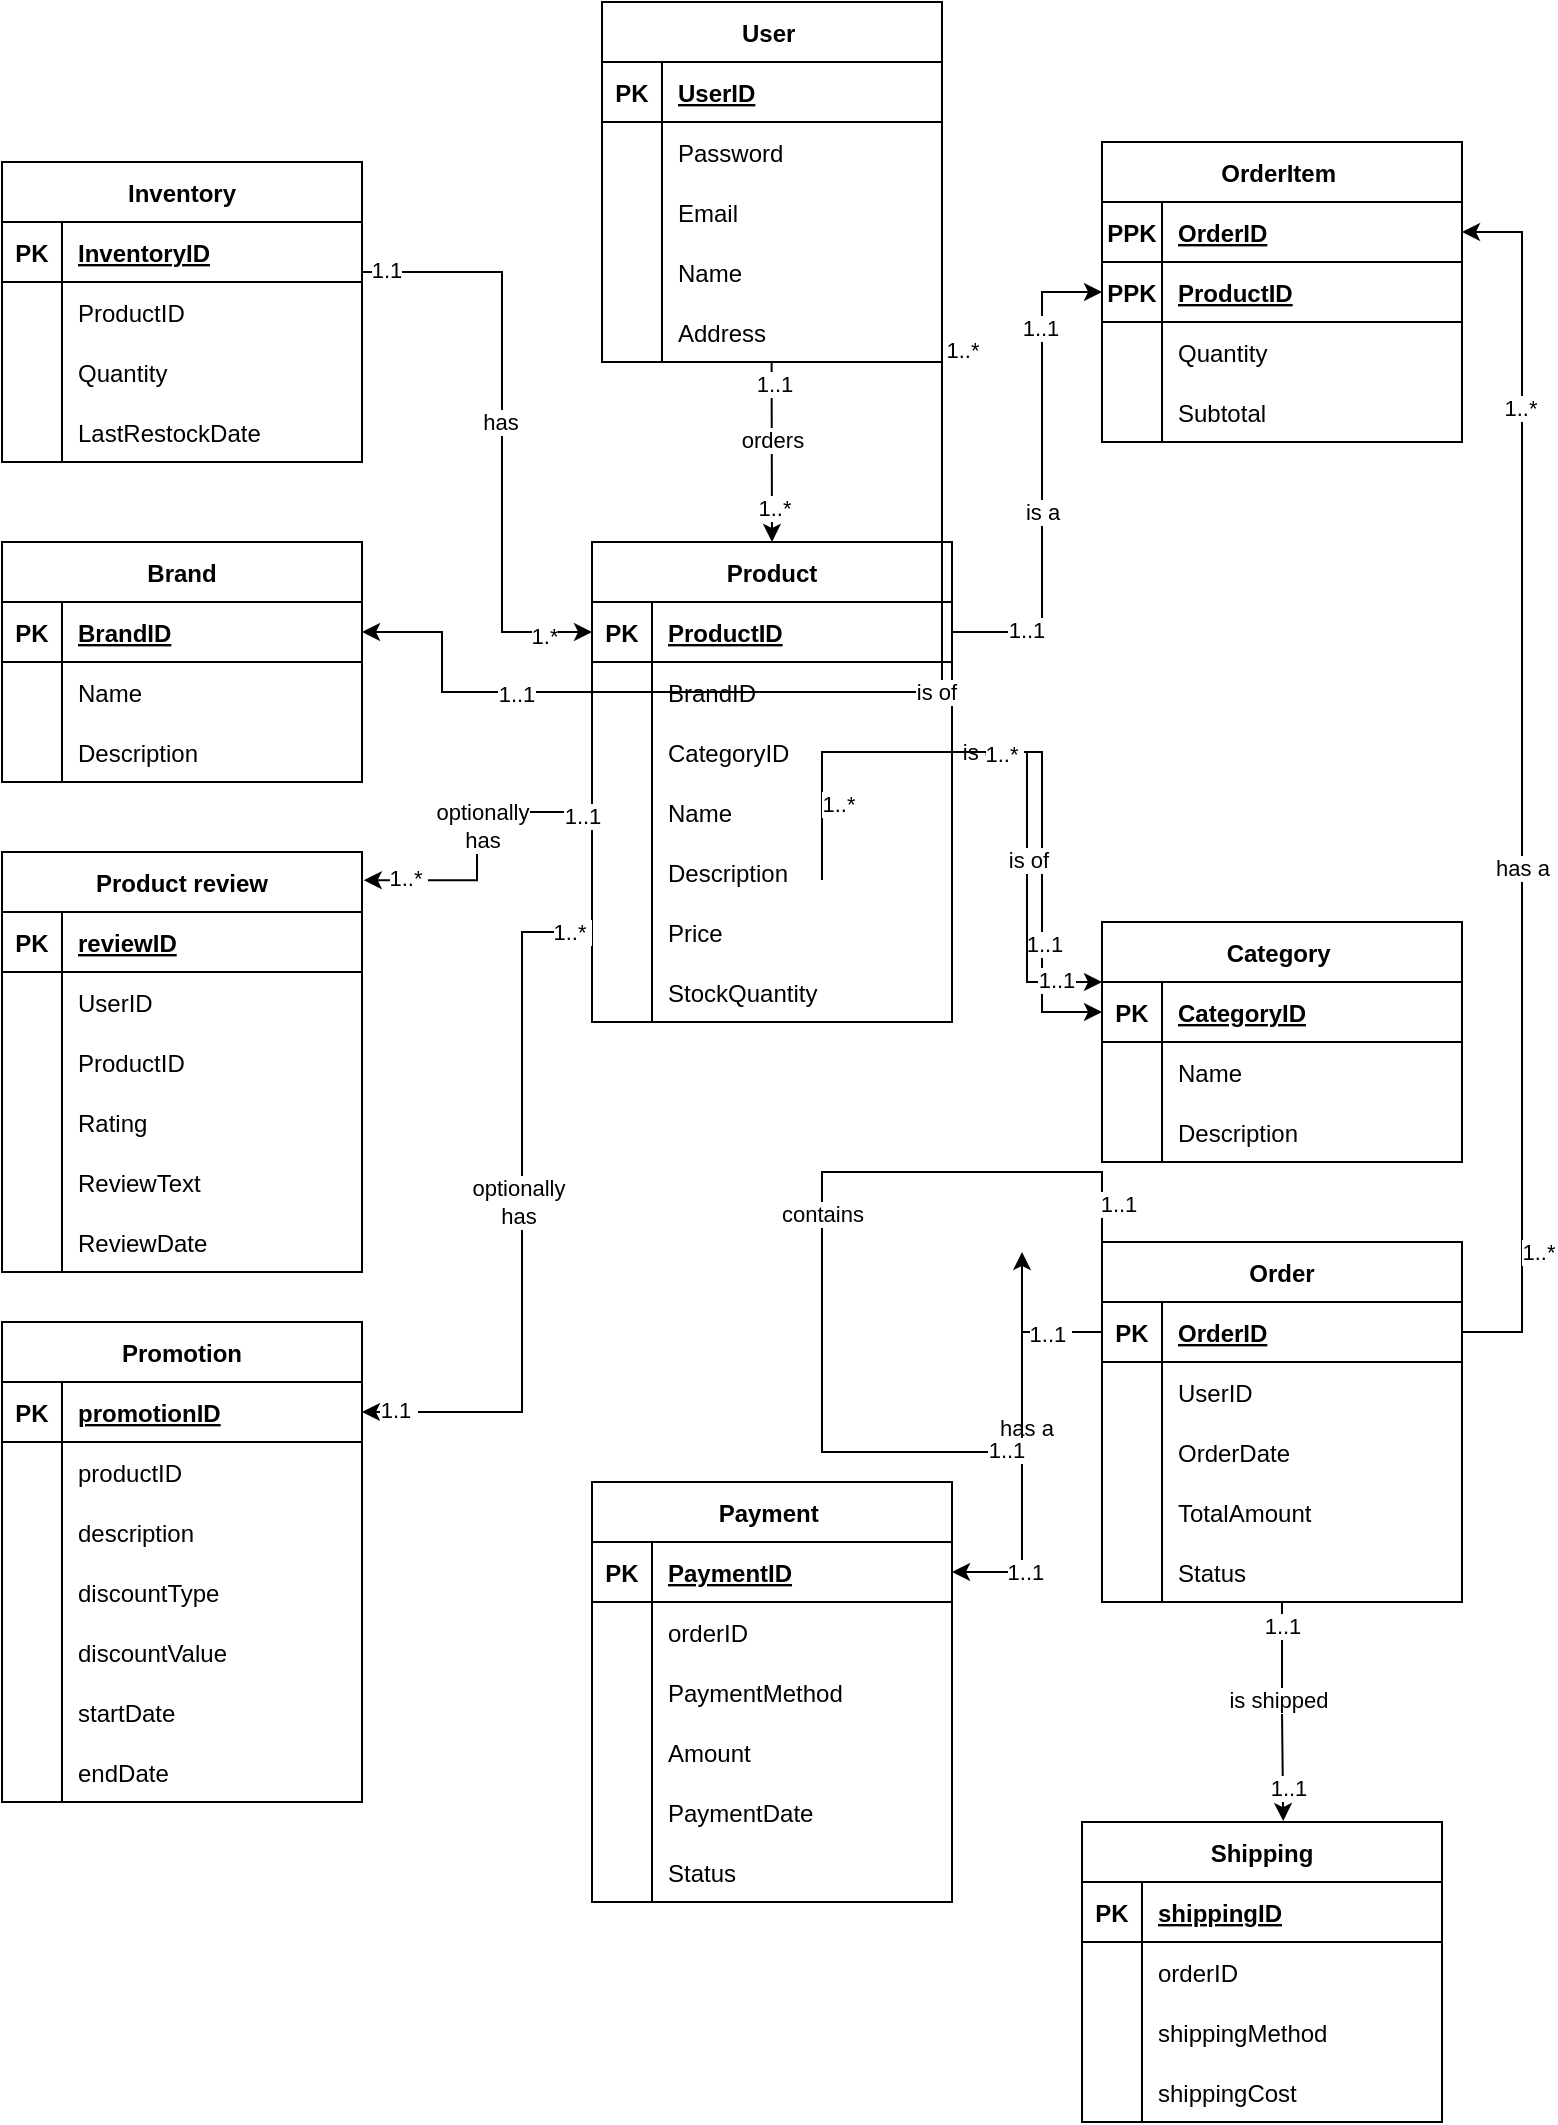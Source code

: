 <mxfile version="20.5.3" type="embed" pages="6"><diagram id="AVovzYAXDxIerD2RF7mc" name="ER tables"><mxGraphModel dx="1460" dy="1026" grid="1" gridSize="10" guides="1" tooltips="1" connect="1" arrows="1" fold="1" page="1" pageScale="1" pageWidth="850" pageHeight="1100" math="0" shadow="0"><root><mxCell id="0"/><mxCell id="1" parent="0"/><mxCell id="96WcqZQYeLVcaAsHiueP-1" value="Product" style="shape=table;startSize=30;container=1;collapsible=1;childLayout=tableLayout;fixedRows=1;rowLines=0;fontStyle=1;align=center;resizeLast=1;" vertex="1" parent="1"><mxGeometry x="335" y="290" width="180" height="240" as="geometry"/></mxCell><mxCell id="96WcqZQYeLVcaAsHiueP-2" value="" style="shape=tableRow;horizontal=0;startSize=0;swimlaneHead=0;swimlaneBody=0;fillColor=none;collapsible=0;dropTarget=0;points=[[0,0.5],[1,0.5]];portConstraint=eastwest;top=0;left=0;right=0;bottom=1;" vertex="1" parent="96WcqZQYeLVcaAsHiueP-1"><mxGeometry y="30" width="180" height="30" as="geometry"/></mxCell><mxCell id="96WcqZQYeLVcaAsHiueP-3" value="PK" style="shape=partialRectangle;connectable=0;fillColor=none;top=0;left=0;bottom=0;right=0;fontStyle=1;overflow=hidden;" vertex="1" parent="96WcqZQYeLVcaAsHiueP-2"><mxGeometry width="30" height="30" as="geometry"><mxRectangle width="30" height="30" as="alternateBounds"/></mxGeometry></mxCell><mxCell id="96WcqZQYeLVcaAsHiueP-4" value="ProductID" style="shape=partialRectangle;connectable=0;fillColor=none;top=0;left=0;bottom=0;right=0;align=left;spacingLeft=6;fontStyle=5;overflow=hidden;" vertex="1" parent="96WcqZQYeLVcaAsHiueP-2"><mxGeometry x="30" width="150" height="30" as="geometry"><mxRectangle width="150" height="30" as="alternateBounds"/></mxGeometry></mxCell><mxCell id="pl-9f06dWtnHSE3fTOJJ-1" style="shape=tableRow;horizontal=0;startSize=0;swimlaneHead=0;swimlaneBody=0;fillColor=none;collapsible=0;dropTarget=0;points=[[0,0.5],[1,0.5]];portConstraint=eastwest;top=0;left=0;right=0;bottom=0;" vertex="1" parent="96WcqZQYeLVcaAsHiueP-1"><mxGeometry y="60" width="180" height="30" as="geometry"/></mxCell><mxCell id="pl-9f06dWtnHSE3fTOJJ-2" style="shape=partialRectangle;connectable=0;fillColor=none;top=0;left=0;bottom=0;right=0;editable=1;overflow=hidden;" vertex="1" parent="pl-9f06dWtnHSE3fTOJJ-1"><mxGeometry width="30" height="30" as="geometry"><mxRectangle width="30" height="30" as="alternateBounds"/></mxGeometry></mxCell><mxCell id="pl-9f06dWtnHSE3fTOJJ-3" value="BrandID" style="shape=partialRectangle;connectable=0;fillColor=none;top=0;left=0;bottom=0;right=0;align=left;spacingLeft=6;overflow=hidden;" vertex="1" parent="pl-9f06dWtnHSE3fTOJJ-1"><mxGeometry x="30" width="150" height="30" as="geometry"><mxRectangle width="150" height="30" as="alternateBounds"/></mxGeometry></mxCell><mxCell id="pl-9f06dWtnHSE3fTOJJ-4" style="shape=tableRow;horizontal=0;startSize=0;swimlaneHead=0;swimlaneBody=0;fillColor=none;collapsible=0;dropTarget=0;points=[[0,0.5],[1,0.5]];portConstraint=eastwest;top=0;left=0;right=0;bottom=0;" vertex="1" parent="96WcqZQYeLVcaAsHiueP-1"><mxGeometry y="90" width="180" height="30" as="geometry"/></mxCell><mxCell id="pl-9f06dWtnHSE3fTOJJ-5" style="shape=partialRectangle;connectable=0;fillColor=none;top=0;left=0;bottom=0;right=0;editable=1;overflow=hidden;" vertex="1" parent="pl-9f06dWtnHSE3fTOJJ-4"><mxGeometry width="30" height="30" as="geometry"><mxRectangle width="30" height="30" as="alternateBounds"/></mxGeometry></mxCell><mxCell id="pl-9f06dWtnHSE3fTOJJ-6" value="CategoryID" style="shape=partialRectangle;connectable=0;fillColor=none;top=0;left=0;bottom=0;right=0;align=left;spacingLeft=6;overflow=hidden;" vertex="1" parent="pl-9f06dWtnHSE3fTOJJ-4"><mxGeometry x="30" width="150" height="30" as="geometry"><mxRectangle width="150" height="30" as="alternateBounds"/></mxGeometry></mxCell><mxCell id="96WcqZQYeLVcaAsHiueP-11" value="" style="shape=tableRow;horizontal=0;startSize=0;swimlaneHead=0;swimlaneBody=0;fillColor=none;collapsible=0;dropTarget=0;points=[[0,0.5],[1,0.5]];portConstraint=eastwest;top=0;left=0;right=0;bottom=0;" vertex="1" parent="96WcqZQYeLVcaAsHiueP-1"><mxGeometry y="120" width="180" height="30" as="geometry"/></mxCell><mxCell id="96WcqZQYeLVcaAsHiueP-12" value="" style="shape=partialRectangle;connectable=0;fillColor=none;top=0;left=0;bottom=0;right=0;editable=1;overflow=hidden;" vertex="1" parent="96WcqZQYeLVcaAsHiueP-11"><mxGeometry width="30" height="30" as="geometry"><mxRectangle width="30" height="30" as="alternateBounds"/></mxGeometry></mxCell><mxCell id="96WcqZQYeLVcaAsHiueP-13" value="Name" style="shape=partialRectangle;connectable=0;fillColor=none;top=0;left=0;bottom=0;right=0;align=left;spacingLeft=6;overflow=hidden;" vertex="1" parent="96WcqZQYeLVcaAsHiueP-11"><mxGeometry x="30" width="150" height="30" as="geometry"><mxRectangle width="150" height="30" as="alternateBounds"/></mxGeometry></mxCell><mxCell id="96WcqZQYeLVcaAsHiueP-14" value="" style="shape=tableRow;horizontal=0;startSize=0;swimlaneHead=0;swimlaneBody=0;fillColor=none;collapsible=0;dropTarget=0;points=[[0,0.5],[1,0.5]];portConstraint=eastwest;top=0;left=0;right=0;bottom=0;" vertex="1" parent="96WcqZQYeLVcaAsHiueP-1"><mxGeometry y="150" width="180" height="30" as="geometry"/></mxCell><mxCell id="96WcqZQYeLVcaAsHiueP-15" value="" style="shape=partialRectangle;connectable=0;fillColor=none;top=0;left=0;bottom=0;right=0;editable=1;overflow=hidden;" vertex="1" parent="96WcqZQYeLVcaAsHiueP-14"><mxGeometry width="30" height="30" as="geometry"><mxRectangle width="30" height="30" as="alternateBounds"/></mxGeometry></mxCell><mxCell id="96WcqZQYeLVcaAsHiueP-16" value="Description" style="shape=partialRectangle;connectable=0;fillColor=none;top=0;left=0;bottom=0;right=0;align=left;spacingLeft=6;overflow=hidden;" vertex="1" parent="96WcqZQYeLVcaAsHiueP-14"><mxGeometry x="30" width="150" height="30" as="geometry"><mxRectangle width="150" height="30" as="alternateBounds"/></mxGeometry></mxCell><mxCell id="96WcqZQYeLVcaAsHiueP-17" value="" style="shape=tableRow;horizontal=0;startSize=0;swimlaneHead=0;swimlaneBody=0;fillColor=none;collapsible=0;dropTarget=0;points=[[0,0.5],[1,0.5]];portConstraint=eastwest;top=0;left=0;right=0;bottom=0;" vertex="1" parent="96WcqZQYeLVcaAsHiueP-1"><mxGeometry y="180" width="180" height="30" as="geometry"/></mxCell><mxCell id="96WcqZQYeLVcaAsHiueP-18" value="" style="shape=partialRectangle;connectable=0;fillColor=none;top=0;left=0;bottom=0;right=0;editable=1;overflow=hidden;" vertex="1" parent="96WcqZQYeLVcaAsHiueP-17"><mxGeometry width="30" height="30" as="geometry"><mxRectangle width="30" height="30" as="alternateBounds"/></mxGeometry></mxCell><mxCell id="96WcqZQYeLVcaAsHiueP-19" value="Price" style="shape=partialRectangle;connectable=0;fillColor=none;top=0;left=0;bottom=0;right=0;align=left;spacingLeft=6;overflow=hidden;" vertex="1" parent="96WcqZQYeLVcaAsHiueP-17"><mxGeometry x="30" width="150" height="30" as="geometry"><mxRectangle width="150" height="30" as="alternateBounds"/></mxGeometry></mxCell><mxCell id="pl-9f06dWtnHSE3fTOJJ-7" style="shape=tableRow;horizontal=0;startSize=0;swimlaneHead=0;swimlaneBody=0;fillColor=none;collapsible=0;dropTarget=0;points=[[0,0.5],[1,0.5]];portConstraint=eastwest;top=0;left=0;right=0;bottom=0;" vertex="1" parent="96WcqZQYeLVcaAsHiueP-1"><mxGeometry y="210" width="180" height="30" as="geometry"/></mxCell><mxCell id="pl-9f06dWtnHSE3fTOJJ-8" style="shape=partialRectangle;connectable=0;fillColor=none;top=0;left=0;bottom=0;right=0;editable=1;overflow=hidden;" vertex="1" parent="pl-9f06dWtnHSE3fTOJJ-7"><mxGeometry width="30" height="30" as="geometry"><mxRectangle width="30" height="30" as="alternateBounds"/></mxGeometry></mxCell><mxCell id="pl-9f06dWtnHSE3fTOJJ-9" value="StockQuantity" style="shape=partialRectangle;connectable=0;fillColor=none;top=0;left=0;bottom=0;right=0;align=left;spacingLeft=6;overflow=hidden;" vertex="1" parent="pl-9f06dWtnHSE3fTOJJ-7"><mxGeometry x="30" width="150" height="30" as="geometry"><mxRectangle width="150" height="30" as="alternateBounds"/></mxGeometry></mxCell><mxCell id="96WcqZQYeLVcaAsHiueP-23" value="Category " style="shape=table;startSize=30;container=1;collapsible=1;childLayout=tableLayout;fixedRows=1;rowLines=0;fontStyle=1;align=center;resizeLast=1;" vertex="1" parent="1"><mxGeometry x="590" y="480" width="180" height="120" as="geometry"/></mxCell><mxCell id="96WcqZQYeLVcaAsHiueP-24" value="" style="shape=tableRow;horizontal=0;startSize=0;swimlaneHead=0;swimlaneBody=0;fillColor=none;collapsible=0;dropTarget=0;points=[[0,0.5],[1,0.5]];portConstraint=eastwest;top=0;left=0;right=0;bottom=1;" vertex="1" parent="96WcqZQYeLVcaAsHiueP-23"><mxGeometry y="30" width="180" height="30" as="geometry"/></mxCell><mxCell id="96WcqZQYeLVcaAsHiueP-25" value="PK" style="shape=partialRectangle;connectable=0;fillColor=none;top=0;left=0;bottom=0;right=0;fontStyle=1;overflow=hidden;" vertex="1" parent="96WcqZQYeLVcaAsHiueP-24"><mxGeometry width="30" height="30" as="geometry"><mxRectangle width="30" height="30" as="alternateBounds"/></mxGeometry></mxCell><mxCell id="96WcqZQYeLVcaAsHiueP-26" value="CategoryID" style="shape=partialRectangle;connectable=0;fillColor=none;top=0;left=0;bottom=0;right=0;align=left;spacingLeft=6;fontStyle=5;overflow=hidden;" vertex="1" parent="96WcqZQYeLVcaAsHiueP-24"><mxGeometry x="30" width="150" height="30" as="geometry"><mxRectangle width="150" height="30" as="alternateBounds"/></mxGeometry></mxCell><mxCell id="96WcqZQYeLVcaAsHiueP-27" value="" style="shape=tableRow;horizontal=0;startSize=0;swimlaneHead=0;swimlaneBody=0;fillColor=none;collapsible=0;dropTarget=0;points=[[0,0.5],[1,0.5]];portConstraint=eastwest;top=0;left=0;right=0;bottom=0;" vertex="1" parent="96WcqZQYeLVcaAsHiueP-23"><mxGeometry y="60" width="180" height="30" as="geometry"/></mxCell><mxCell id="96WcqZQYeLVcaAsHiueP-28" value="" style="shape=partialRectangle;connectable=0;fillColor=none;top=0;left=0;bottom=0;right=0;editable=1;overflow=hidden;" vertex="1" parent="96WcqZQYeLVcaAsHiueP-27"><mxGeometry width="30" height="30" as="geometry"><mxRectangle width="30" height="30" as="alternateBounds"/></mxGeometry></mxCell><mxCell id="96WcqZQYeLVcaAsHiueP-29" value="Name" style="shape=partialRectangle;connectable=0;fillColor=none;top=0;left=0;bottom=0;right=0;align=left;spacingLeft=6;overflow=hidden;" vertex="1" parent="96WcqZQYeLVcaAsHiueP-27"><mxGeometry x="30" width="150" height="30" as="geometry"><mxRectangle width="150" height="30" as="alternateBounds"/></mxGeometry></mxCell><mxCell id="96WcqZQYeLVcaAsHiueP-30" value="" style="shape=tableRow;horizontal=0;startSize=0;swimlaneHead=0;swimlaneBody=0;fillColor=none;collapsible=0;dropTarget=0;points=[[0,0.5],[1,0.5]];portConstraint=eastwest;top=0;left=0;right=0;bottom=0;" vertex="1" parent="96WcqZQYeLVcaAsHiueP-23"><mxGeometry y="90" width="180" height="30" as="geometry"/></mxCell><mxCell id="96WcqZQYeLVcaAsHiueP-31" value="" style="shape=partialRectangle;connectable=0;fillColor=none;top=0;left=0;bottom=0;right=0;editable=1;overflow=hidden;" vertex="1" parent="96WcqZQYeLVcaAsHiueP-30"><mxGeometry width="30" height="30" as="geometry"><mxRectangle width="30" height="30" as="alternateBounds"/></mxGeometry></mxCell><mxCell id="96WcqZQYeLVcaAsHiueP-32" value="Description" style="shape=partialRectangle;connectable=0;fillColor=none;top=0;left=0;bottom=0;right=0;align=left;spacingLeft=6;overflow=hidden;" vertex="1" parent="96WcqZQYeLVcaAsHiueP-30"><mxGeometry x="30" width="150" height="30" as="geometry"><mxRectangle width="150" height="30" as="alternateBounds"/></mxGeometry></mxCell><mxCell id="96WcqZQYeLVcaAsHiueP-33" value="User " style="shape=table;startSize=30;container=1;collapsible=1;childLayout=tableLayout;fixedRows=1;rowLines=0;fontStyle=1;align=center;resizeLast=1;" vertex="1" parent="1"><mxGeometry x="340" y="20" width="170" height="180" as="geometry"/></mxCell><mxCell id="96WcqZQYeLVcaAsHiueP-34" value="" style="shape=tableRow;horizontal=0;startSize=0;swimlaneHead=0;swimlaneBody=0;fillColor=none;collapsible=0;dropTarget=0;points=[[0,0.5],[1,0.5]];portConstraint=eastwest;top=0;left=0;right=0;bottom=1;" vertex="1" parent="96WcqZQYeLVcaAsHiueP-33"><mxGeometry y="30" width="170" height="30" as="geometry"/></mxCell><mxCell id="96WcqZQYeLVcaAsHiueP-35" value="PK" style="shape=partialRectangle;connectable=0;fillColor=none;top=0;left=0;bottom=0;right=0;fontStyle=1;overflow=hidden;" vertex="1" parent="96WcqZQYeLVcaAsHiueP-34"><mxGeometry width="30" height="30" as="geometry"><mxRectangle width="30" height="30" as="alternateBounds"/></mxGeometry></mxCell><mxCell id="96WcqZQYeLVcaAsHiueP-36" value="UserID" style="shape=partialRectangle;connectable=0;fillColor=none;top=0;left=0;bottom=0;right=0;align=left;spacingLeft=6;fontStyle=5;overflow=hidden;" vertex="1" parent="96WcqZQYeLVcaAsHiueP-34"><mxGeometry x="30" width="140" height="30" as="geometry"><mxRectangle width="140" height="30" as="alternateBounds"/></mxGeometry></mxCell><mxCell id="96WcqZQYeLVcaAsHiueP-40" value="" style="shape=tableRow;horizontal=0;startSize=0;swimlaneHead=0;swimlaneBody=0;fillColor=none;collapsible=0;dropTarget=0;points=[[0,0.5],[1,0.5]];portConstraint=eastwest;top=0;left=0;right=0;bottom=0;" vertex="1" parent="96WcqZQYeLVcaAsHiueP-33"><mxGeometry y="60" width="170" height="30" as="geometry"/></mxCell><mxCell id="96WcqZQYeLVcaAsHiueP-41" value="" style="shape=partialRectangle;connectable=0;fillColor=none;top=0;left=0;bottom=0;right=0;editable=1;overflow=hidden;" vertex="1" parent="96WcqZQYeLVcaAsHiueP-40"><mxGeometry width="30" height="30" as="geometry"><mxRectangle width="30" height="30" as="alternateBounds"/></mxGeometry></mxCell><mxCell id="96WcqZQYeLVcaAsHiueP-42" value="Password" style="shape=partialRectangle;connectable=0;fillColor=none;top=0;left=0;bottom=0;right=0;align=left;spacingLeft=6;overflow=hidden;" vertex="1" parent="96WcqZQYeLVcaAsHiueP-40"><mxGeometry x="30" width="140" height="30" as="geometry"><mxRectangle width="140" height="30" as="alternateBounds"/></mxGeometry></mxCell><mxCell id="96WcqZQYeLVcaAsHiueP-43" value="" style="shape=tableRow;horizontal=0;startSize=0;swimlaneHead=0;swimlaneBody=0;fillColor=none;collapsible=0;dropTarget=0;points=[[0,0.5],[1,0.5]];portConstraint=eastwest;top=0;left=0;right=0;bottom=0;" vertex="1" parent="96WcqZQYeLVcaAsHiueP-33"><mxGeometry y="90" width="170" height="30" as="geometry"/></mxCell><mxCell id="96WcqZQYeLVcaAsHiueP-44" value="" style="shape=partialRectangle;connectable=0;fillColor=none;top=0;left=0;bottom=0;right=0;editable=1;overflow=hidden;" vertex="1" parent="96WcqZQYeLVcaAsHiueP-43"><mxGeometry width="30" height="30" as="geometry"><mxRectangle width="30" height="30" as="alternateBounds"/></mxGeometry></mxCell><mxCell id="96WcqZQYeLVcaAsHiueP-45" value="Email" style="shape=partialRectangle;connectable=0;fillColor=none;top=0;left=0;bottom=0;right=0;align=left;spacingLeft=6;overflow=hidden;" vertex="1" parent="96WcqZQYeLVcaAsHiueP-43"><mxGeometry x="30" width="140" height="30" as="geometry"><mxRectangle width="140" height="30" as="alternateBounds"/></mxGeometry></mxCell><mxCell id="96WcqZQYeLVcaAsHiueP-46" value="" style="shape=tableRow;horizontal=0;startSize=0;swimlaneHead=0;swimlaneBody=0;fillColor=none;collapsible=0;dropTarget=0;points=[[0,0.5],[1,0.5]];portConstraint=eastwest;top=0;left=0;right=0;bottom=0;" vertex="1" parent="96WcqZQYeLVcaAsHiueP-33"><mxGeometry y="120" width="170" height="30" as="geometry"/></mxCell><mxCell id="96WcqZQYeLVcaAsHiueP-47" value="" style="shape=partialRectangle;connectable=0;fillColor=none;top=0;left=0;bottom=0;right=0;editable=1;overflow=hidden;" vertex="1" parent="96WcqZQYeLVcaAsHiueP-46"><mxGeometry width="30" height="30" as="geometry"><mxRectangle width="30" height="30" as="alternateBounds"/></mxGeometry></mxCell><mxCell id="96WcqZQYeLVcaAsHiueP-48" value="Name" style="shape=partialRectangle;connectable=0;fillColor=none;top=0;left=0;bottom=0;right=0;align=left;spacingLeft=6;overflow=hidden;" vertex="1" parent="96WcqZQYeLVcaAsHiueP-46"><mxGeometry x="30" width="140" height="30" as="geometry"><mxRectangle width="140" height="30" as="alternateBounds"/></mxGeometry></mxCell><mxCell id="96WcqZQYeLVcaAsHiueP-52" value="" style="shape=tableRow;horizontal=0;startSize=0;swimlaneHead=0;swimlaneBody=0;fillColor=none;collapsible=0;dropTarget=0;points=[[0,0.5],[1,0.5]];portConstraint=eastwest;top=0;left=0;right=0;bottom=0;" vertex="1" parent="96WcqZQYeLVcaAsHiueP-33"><mxGeometry y="150" width="170" height="30" as="geometry"/></mxCell><mxCell id="96WcqZQYeLVcaAsHiueP-53" value="" style="shape=partialRectangle;connectable=0;fillColor=none;top=0;left=0;bottom=0;right=0;editable=1;overflow=hidden;" vertex="1" parent="96WcqZQYeLVcaAsHiueP-52"><mxGeometry width="30" height="30" as="geometry"><mxRectangle width="30" height="30" as="alternateBounds"/></mxGeometry></mxCell><mxCell id="96WcqZQYeLVcaAsHiueP-54" value="Address" style="shape=partialRectangle;connectable=0;fillColor=none;top=0;left=0;bottom=0;right=0;align=left;spacingLeft=6;overflow=hidden;" vertex="1" parent="96WcqZQYeLVcaAsHiueP-52"><mxGeometry x="30" width="140" height="30" as="geometry"><mxRectangle width="140" height="30" as="alternateBounds"/></mxGeometry></mxCell><mxCell id="96WcqZQYeLVcaAsHiueP-70" value="Brand" style="shape=table;startSize=30;container=1;collapsible=1;childLayout=tableLayout;fixedRows=1;rowLines=0;fontStyle=1;align=center;resizeLast=1;" vertex="1" parent="1"><mxGeometry x="40" y="290" width="180" height="120" as="geometry"/></mxCell><mxCell id="96WcqZQYeLVcaAsHiueP-71" value="" style="shape=tableRow;horizontal=0;startSize=0;swimlaneHead=0;swimlaneBody=0;fillColor=none;collapsible=0;dropTarget=0;points=[[0,0.5],[1,0.5]];portConstraint=eastwest;top=0;left=0;right=0;bottom=1;" vertex="1" parent="96WcqZQYeLVcaAsHiueP-70"><mxGeometry y="30" width="180" height="30" as="geometry"/></mxCell><mxCell id="96WcqZQYeLVcaAsHiueP-72" value="PK" style="shape=partialRectangle;connectable=0;fillColor=none;top=0;left=0;bottom=0;right=0;fontStyle=1;overflow=hidden;" vertex="1" parent="96WcqZQYeLVcaAsHiueP-71"><mxGeometry width="30" height="30" as="geometry"><mxRectangle width="30" height="30" as="alternateBounds"/></mxGeometry></mxCell><mxCell id="96WcqZQYeLVcaAsHiueP-73" value="BrandID" style="shape=partialRectangle;connectable=0;fillColor=none;top=0;left=0;bottom=0;right=0;align=left;spacingLeft=6;fontStyle=5;overflow=hidden;" vertex="1" parent="96WcqZQYeLVcaAsHiueP-71"><mxGeometry x="30" width="150" height="30" as="geometry"><mxRectangle width="150" height="30" as="alternateBounds"/></mxGeometry></mxCell><mxCell id="96WcqZQYeLVcaAsHiueP-74" value="" style="shape=tableRow;horizontal=0;startSize=0;swimlaneHead=0;swimlaneBody=0;fillColor=none;collapsible=0;dropTarget=0;points=[[0,0.5],[1,0.5]];portConstraint=eastwest;top=0;left=0;right=0;bottom=0;" vertex="1" parent="96WcqZQYeLVcaAsHiueP-70"><mxGeometry y="60" width="180" height="30" as="geometry"/></mxCell><mxCell id="96WcqZQYeLVcaAsHiueP-75" value="" style="shape=partialRectangle;connectable=0;fillColor=none;top=0;left=0;bottom=0;right=0;editable=1;overflow=hidden;" vertex="1" parent="96WcqZQYeLVcaAsHiueP-74"><mxGeometry width="30" height="30" as="geometry"><mxRectangle width="30" height="30" as="alternateBounds"/></mxGeometry></mxCell><mxCell id="96WcqZQYeLVcaAsHiueP-76" value="Name" style="shape=partialRectangle;connectable=0;fillColor=none;top=0;left=0;bottom=0;right=0;align=left;spacingLeft=6;overflow=hidden;" vertex="1" parent="96WcqZQYeLVcaAsHiueP-74"><mxGeometry x="30" width="150" height="30" as="geometry"><mxRectangle width="150" height="30" as="alternateBounds"/></mxGeometry></mxCell><mxCell id="96WcqZQYeLVcaAsHiueP-77" value="" style="shape=tableRow;horizontal=0;startSize=0;swimlaneHead=0;swimlaneBody=0;fillColor=none;collapsible=0;dropTarget=0;points=[[0,0.5],[1,0.5]];portConstraint=eastwest;top=0;left=0;right=0;bottom=0;" vertex="1" parent="96WcqZQYeLVcaAsHiueP-70"><mxGeometry y="90" width="180" height="30" as="geometry"/></mxCell><mxCell id="96WcqZQYeLVcaAsHiueP-78" value="" style="shape=partialRectangle;connectable=0;fillColor=none;top=0;left=0;bottom=0;right=0;editable=1;overflow=hidden;" vertex="1" parent="96WcqZQYeLVcaAsHiueP-77"><mxGeometry width="30" height="30" as="geometry"><mxRectangle width="30" height="30" as="alternateBounds"/></mxGeometry></mxCell><mxCell id="96WcqZQYeLVcaAsHiueP-79" value="Description" style="shape=partialRectangle;connectable=0;fillColor=none;top=0;left=0;bottom=0;right=0;align=left;spacingLeft=6;overflow=hidden;" vertex="1" parent="96WcqZQYeLVcaAsHiueP-77"><mxGeometry x="30" width="150" height="30" as="geometry"><mxRectangle width="150" height="30" as="alternateBounds"/></mxGeometry></mxCell><mxCell id="96WcqZQYeLVcaAsHiueP-81" value="OrderItem " style="shape=table;startSize=30;container=1;collapsible=1;childLayout=tableLayout;fixedRows=1;rowLines=0;fontStyle=1;align=center;resizeLast=1;" vertex="1" parent="1"><mxGeometry x="590" y="90" width="180" height="150" as="geometry"/></mxCell><mxCell id="96WcqZQYeLVcaAsHiueP-85" value="" style="shape=tableRow;horizontal=0;startSize=0;swimlaneHead=0;swimlaneBody=0;fillColor=none;collapsible=0;dropTarget=0;points=[[0,0.5],[1,0.5]];portConstraint=eastwest;top=0;left=0;right=0;bottom=1;" vertex="1" parent="96WcqZQYeLVcaAsHiueP-81"><mxGeometry y="30" width="180" height="30" as="geometry"/></mxCell><mxCell id="96WcqZQYeLVcaAsHiueP-86" value="PPK" style="shape=partialRectangle;connectable=0;fillColor=none;top=0;left=0;bottom=0;right=0;fontStyle=1;overflow=hidden;" vertex="1" parent="96WcqZQYeLVcaAsHiueP-85"><mxGeometry width="30" height="30" as="geometry"><mxRectangle width="30" height="30" as="alternateBounds"/></mxGeometry></mxCell><mxCell id="96WcqZQYeLVcaAsHiueP-87" value="OrderID" style="shape=partialRectangle;connectable=0;fillColor=none;top=0;left=0;bottom=0;right=0;align=left;spacingLeft=6;fontStyle=5;overflow=hidden;" vertex="1" parent="96WcqZQYeLVcaAsHiueP-85"><mxGeometry x="30" width="150" height="30" as="geometry"><mxRectangle width="150" height="30" as="alternateBounds"/></mxGeometry></mxCell><mxCell id="96WcqZQYeLVcaAsHiueP-88" value="" style="shape=tableRow;horizontal=0;startSize=0;swimlaneHead=0;swimlaneBody=0;fillColor=none;collapsible=0;dropTarget=0;points=[[0,0.5],[1,0.5]];portConstraint=eastwest;top=0;left=0;right=0;bottom=1;" vertex="1" parent="96WcqZQYeLVcaAsHiueP-81"><mxGeometry y="60" width="180" height="30" as="geometry"/></mxCell><mxCell id="96WcqZQYeLVcaAsHiueP-89" value="PPK" style="shape=partialRectangle;connectable=0;fillColor=none;top=0;left=0;bottom=0;right=0;fontStyle=1;overflow=hidden;" vertex="1" parent="96WcqZQYeLVcaAsHiueP-88"><mxGeometry width="30" height="30" as="geometry"><mxRectangle width="30" height="30" as="alternateBounds"/></mxGeometry></mxCell><mxCell id="96WcqZQYeLVcaAsHiueP-90" value="ProductID" style="shape=partialRectangle;connectable=0;fillColor=none;top=0;left=0;bottom=0;right=0;align=left;spacingLeft=6;fontStyle=5;overflow=hidden;" vertex="1" parent="96WcqZQYeLVcaAsHiueP-88"><mxGeometry x="30" width="150" height="30" as="geometry"><mxRectangle width="150" height="30" as="alternateBounds"/></mxGeometry></mxCell><mxCell id="96WcqZQYeLVcaAsHiueP-91" value="" style="shape=tableRow;horizontal=0;startSize=0;swimlaneHead=0;swimlaneBody=0;fillColor=none;collapsible=0;dropTarget=0;points=[[0,0.5],[1,0.5]];portConstraint=eastwest;top=0;left=0;right=0;bottom=0;" vertex="1" parent="96WcqZQYeLVcaAsHiueP-81"><mxGeometry y="90" width="180" height="30" as="geometry"/></mxCell><mxCell id="96WcqZQYeLVcaAsHiueP-92" value="" style="shape=partialRectangle;connectable=0;fillColor=none;top=0;left=0;bottom=0;right=0;editable=1;overflow=hidden;" vertex="1" parent="96WcqZQYeLVcaAsHiueP-91"><mxGeometry width="30" height="30" as="geometry"><mxRectangle width="30" height="30" as="alternateBounds"/></mxGeometry></mxCell><mxCell id="96WcqZQYeLVcaAsHiueP-93" value="Quantity" style="shape=partialRectangle;connectable=0;fillColor=none;top=0;left=0;bottom=0;right=0;align=left;spacingLeft=6;overflow=hidden;" vertex="1" parent="96WcqZQYeLVcaAsHiueP-91"><mxGeometry x="30" width="150" height="30" as="geometry"><mxRectangle width="150" height="30" as="alternateBounds"/></mxGeometry></mxCell><mxCell id="96WcqZQYeLVcaAsHiueP-94" value="" style="shape=tableRow;horizontal=0;startSize=0;swimlaneHead=0;swimlaneBody=0;fillColor=none;collapsible=0;dropTarget=0;points=[[0,0.5],[1,0.5]];portConstraint=eastwest;top=0;left=0;right=0;bottom=0;" vertex="1" parent="96WcqZQYeLVcaAsHiueP-81"><mxGeometry y="120" width="180" height="30" as="geometry"/></mxCell><mxCell id="96WcqZQYeLVcaAsHiueP-95" value="" style="shape=partialRectangle;connectable=0;fillColor=none;top=0;left=0;bottom=0;right=0;editable=1;overflow=hidden;" vertex="1" parent="96WcqZQYeLVcaAsHiueP-94"><mxGeometry width="30" height="30" as="geometry"><mxRectangle width="30" height="30" as="alternateBounds"/></mxGeometry></mxCell><mxCell id="96WcqZQYeLVcaAsHiueP-96" value="Subtotal" style="shape=partialRectangle;connectable=0;fillColor=none;top=0;left=0;bottom=0;right=0;align=left;spacingLeft=6;overflow=hidden;" vertex="1" parent="96WcqZQYeLVcaAsHiueP-94"><mxGeometry x="30" width="150" height="30" as="geometry"><mxRectangle width="150" height="30" as="alternateBounds"/></mxGeometry></mxCell><mxCell id="hmFgUZ3o-ljTsFuuVMu9-2" style="edgeStyle=orthogonalEdgeStyle;rounded=0;orthogonalLoop=1;jettySize=auto;html=1;entryX=1;entryY=0.5;entryDx=0;entryDy=0;fontSize=16;exitX=0;exitY=0.5;exitDx=0;exitDy=0;" edge="1" parent="1" source="96WcqZQYeLVcaAsHiueP-98" target="96WcqZQYeLVcaAsHiueP-114"><mxGeometry relative="1" as="geometry"><Array as="points"><mxPoint x="550" y="685"/><mxPoint x="550" y="805"/></Array></mxGeometry></mxCell><mxCell id="hmFgUZ3o-ljTsFuuVMu9-3" value="1..1&amp;nbsp;" style="edgeLabel;html=1;align=center;verticalAlign=middle;resizable=0;points=[];fontSize=11;" vertex="1" connectable="0" parent="hmFgUZ3o-ljTsFuuVMu9-2"><mxGeometry x="0.757" y="1" relative="1" as="geometry"><mxPoint x="14" y="-1" as="offset"/></mxGeometry></mxCell><mxCell id="hmFgUZ3o-ljTsFuuVMu9-4" value="1..1&amp;nbsp;" style="edgeLabel;html=1;align=center;verticalAlign=middle;resizable=0;points=[];fontSize=11;" vertex="1" connectable="0" parent="hmFgUZ3o-ljTsFuuVMu9-2"><mxGeometry x="-0.735" y="1" relative="1" as="geometry"><mxPoint as="offset"/></mxGeometry></mxCell><mxCell id="hmFgUZ3o-ljTsFuuVMu9-5" value="has a" style="edgeLabel;html=1;align=center;verticalAlign=middle;resizable=0;points=[];fontSize=11;" vertex="1" connectable="0" parent="hmFgUZ3o-ljTsFuuVMu9-2"><mxGeometry x="-0.104" y="2" relative="1" as="geometry"><mxPoint as="offset"/></mxGeometry></mxCell><mxCell id="96WcqZQYeLVcaAsHiueP-97" value="Order" style="shape=table;startSize=30;container=1;collapsible=1;childLayout=tableLayout;fixedRows=1;rowLines=0;fontStyle=1;align=center;resizeLast=1;" vertex="1" parent="1"><mxGeometry x="590" y="640" width="180" height="180" as="geometry"/></mxCell><mxCell id="96WcqZQYeLVcaAsHiueP-98" value="" style="shape=tableRow;horizontal=0;startSize=0;swimlaneHead=0;swimlaneBody=0;fillColor=none;collapsible=0;dropTarget=0;points=[[0,0.5],[1,0.5]];portConstraint=eastwest;top=0;left=0;right=0;bottom=1;" vertex="1" parent="96WcqZQYeLVcaAsHiueP-97"><mxGeometry y="30" width="180" height="30" as="geometry"/></mxCell><mxCell id="96WcqZQYeLVcaAsHiueP-99" value="PK" style="shape=partialRectangle;connectable=0;fillColor=none;top=0;left=0;bottom=0;right=0;fontStyle=1;overflow=hidden;" vertex="1" parent="96WcqZQYeLVcaAsHiueP-98"><mxGeometry width="30" height="30" as="geometry"><mxRectangle width="30" height="30" as="alternateBounds"/></mxGeometry></mxCell><mxCell id="96WcqZQYeLVcaAsHiueP-100" value="OrderID" style="shape=partialRectangle;connectable=0;fillColor=none;top=0;left=0;bottom=0;right=0;align=left;spacingLeft=6;fontStyle=5;overflow=hidden;" vertex="1" parent="96WcqZQYeLVcaAsHiueP-98"><mxGeometry x="30" width="150" height="30" as="geometry"><mxRectangle width="150" height="30" as="alternateBounds"/></mxGeometry></mxCell><mxCell id="G4BJ4JNSCBGtFJ1Kl2z_-1" style="shape=tableRow;horizontal=0;startSize=0;swimlaneHead=0;swimlaneBody=0;fillColor=none;collapsible=0;dropTarget=0;points=[[0,0.5],[1,0.5]];portConstraint=eastwest;top=0;left=0;right=0;bottom=0;" vertex="1" parent="96WcqZQYeLVcaAsHiueP-97"><mxGeometry y="60" width="180" height="30" as="geometry"/></mxCell><mxCell id="G4BJ4JNSCBGtFJ1Kl2z_-2" style="shape=partialRectangle;connectable=0;fillColor=none;top=0;left=0;bottom=0;right=0;editable=1;overflow=hidden;" vertex="1" parent="G4BJ4JNSCBGtFJ1Kl2z_-1"><mxGeometry width="30" height="30" as="geometry"><mxRectangle width="30" height="30" as="alternateBounds"/></mxGeometry></mxCell><mxCell id="G4BJ4JNSCBGtFJ1Kl2z_-3" value="UserID" style="shape=partialRectangle;connectable=0;fillColor=none;top=0;left=0;bottom=0;right=0;align=left;spacingLeft=6;overflow=hidden;" vertex="1" parent="G4BJ4JNSCBGtFJ1Kl2z_-1"><mxGeometry x="30" width="150" height="30" as="geometry"><mxRectangle width="150" height="30" as="alternateBounds"/></mxGeometry></mxCell><mxCell id="96WcqZQYeLVcaAsHiueP-104" value="" style="shape=tableRow;horizontal=0;startSize=0;swimlaneHead=0;swimlaneBody=0;fillColor=none;collapsible=0;dropTarget=0;points=[[0,0.5],[1,0.5]];portConstraint=eastwest;top=0;left=0;right=0;bottom=0;" vertex="1" parent="96WcqZQYeLVcaAsHiueP-97"><mxGeometry y="90" width="180" height="30" as="geometry"/></mxCell><mxCell id="96WcqZQYeLVcaAsHiueP-105" value="" style="shape=partialRectangle;connectable=0;fillColor=none;top=0;left=0;bottom=0;right=0;editable=1;overflow=hidden;" vertex="1" parent="96WcqZQYeLVcaAsHiueP-104"><mxGeometry width="30" height="30" as="geometry"><mxRectangle width="30" height="30" as="alternateBounds"/></mxGeometry></mxCell><mxCell id="96WcqZQYeLVcaAsHiueP-106" value="OrderDate" style="shape=partialRectangle;connectable=0;fillColor=none;top=0;left=0;bottom=0;right=0;align=left;spacingLeft=6;overflow=hidden;" vertex="1" parent="96WcqZQYeLVcaAsHiueP-104"><mxGeometry x="30" width="150" height="30" as="geometry"><mxRectangle width="150" height="30" as="alternateBounds"/></mxGeometry></mxCell><mxCell id="96WcqZQYeLVcaAsHiueP-107" value="" style="shape=tableRow;horizontal=0;startSize=0;swimlaneHead=0;swimlaneBody=0;fillColor=none;collapsible=0;dropTarget=0;points=[[0,0.5],[1,0.5]];portConstraint=eastwest;top=0;left=0;right=0;bottom=0;" vertex="1" parent="96WcqZQYeLVcaAsHiueP-97"><mxGeometry y="120" width="180" height="30" as="geometry"/></mxCell><mxCell id="96WcqZQYeLVcaAsHiueP-108" value="" style="shape=partialRectangle;connectable=0;fillColor=none;top=0;left=0;bottom=0;right=0;editable=1;overflow=hidden;" vertex="1" parent="96WcqZQYeLVcaAsHiueP-107"><mxGeometry width="30" height="30" as="geometry"><mxRectangle width="30" height="30" as="alternateBounds"/></mxGeometry></mxCell><mxCell id="96WcqZQYeLVcaAsHiueP-109" value="TotalAmount" style="shape=partialRectangle;connectable=0;fillColor=none;top=0;left=0;bottom=0;right=0;align=left;spacingLeft=6;overflow=hidden;" vertex="1" parent="96WcqZQYeLVcaAsHiueP-107"><mxGeometry x="30" width="150" height="30" as="geometry"><mxRectangle width="150" height="30" as="alternateBounds"/></mxGeometry></mxCell><mxCell id="96WcqZQYeLVcaAsHiueP-110" value="" style="shape=tableRow;horizontal=0;startSize=0;swimlaneHead=0;swimlaneBody=0;fillColor=none;collapsible=0;dropTarget=0;points=[[0,0.5],[1,0.5]];portConstraint=eastwest;top=0;left=0;right=0;bottom=0;" vertex="1" parent="96WcqZQYeLVcaAsHiueP-97"><mxGeometry y="150" width="180" height="30" as="geometry"/></mxCell><mxCell id="96WcqZQYeLVcaAsHiueP-111" value="" style="shape=partialRectangle;connectable=0;fillColor=none;top=0;left=0;bottom=0;right=0;editable=1;overflow=hidden;" vertex="1" parent="96WcqZQYeLVcaAsHiueP-110"><mxGeometry width="30" height="30" as="geometry"><mxRectangle width="30" height="30" as="alternateBounds"/></mxGeometry></mxCell><mxCell id="96WcqZQYeLVcaAsHiueP-112" value="Status" style="shape=partialRectangle;connectable=0;fillColor=none;top=0;left=0;bottom=0;right=0;align=left;spacingLeft=6;overflow=hidden;" vertex="1" parent="96WcqZQYeLVcaAsHiueP-110"><mxGeometry x="30" width="150" height="30" as="geometry"><mxRectangle width="150" height="30" as="alternateBounds"/></mxGeometry></mxCell><mxCell id="96WcqZQYeLVcaAsHiueP-113" value="Payment " style="shape=table;startSize=30;container=1;collapsible=1;childLayout=tableLayout;fixedRows=1;rowLines=0;fontStyle=1;align=center;resizeLast=1;" vertex="1" parent="1"><mxGeometry x="335" y="760" width="180" height="210" as="geometry"/></mxCell><mxCell id="96WcqZQYeLVcaAsHiueP-114" value="" style="shape=tableRow;horizontal=0;startSize=0;swimlaneHead=0;swimlaneBody=0;fillColor=none;collapsible=0;dropTarget=0;points=[[0,0.5],[1,0.5]];portConstraint=eastwest;top=0;left=0;right=0;bottom=1;" vertex="1" parent="96WcqZQYeLVcaAsHiueP-113"><mxGeometry y="30" width="180" height="30" as="geometry"/></mxCell><mxCell id="96WcqZQYeLVcaAsHiueP-115" value="PK" style="shape=partialRectangle;connectable=0;fillColor=none;top=0;left=0;bottom=0;right=0;fontStyle=1;overflow=hidden;" vertex="1" parent="96WcqZQYeLVcaAsHiueP-114"><mxGeometry width="30" height="30" as="geometry"><mxRectangle width="30" height="30" as="alternateBounds"/></mxGeometry></mxCell><mxCell id="96WcqZQYeLVcaAsHiueP-116" value="PaymentID" style="shape=partialRectangle;connectable=0;fillColor=none;top=0;left=0;bottom=0;right=0;align=left;spacingLeft=6;fontStyle=5;overflow=hidden;" vertex="1" parent="96WcqZQYeLVcaAsHiueP-114"><mxGeometry x="30" width="150" height="30" as="geometry"><mxRectangle width="150" height="30" as="alternateBounds"/></mxGeometry></mxCell><mxCell id="iYfXxnFXrO8smZ6xsIep-7" style="shape=tableRow;horizontal=0;startSize=0;swimlaneHead=0;swimlaneBody=0;fillColor=none;collapsible=0;dropTarget=0;points=[[0,0.5],[1,0.5]];portConstraint=eastwest;top=0;left=0;right=0;bottom=0;" vertex="1" parent="96WcqZQYeLVcaAsHiueP-113"><mxGeometry y="60" width="180" height="30" as="geometry"/></mxCell><mxCell id="iYfXxnFXrO8smZ6xsIep-8" style="shape=partialRectangle;connectable=0;fillColor=none;top=0;left=0;bottom=0;right=0;editable=1;overflow=hidden;" vertex="1" parent="iYfXxnFXrO8smZ6xsIep-7"><mxGeometry width="30" height="30" as="geometry"><mxRectangle width="30" height="30" as="alternateBounds"/></mxGeometry></mxCell><mxCell id="iYfXxnFXrO8smZ6xsIep-9" value="orderID" style="shape=partialRectangle;connectable=0;fillColor=none;top=0;left=0;bottom=0;right=0;align=left;spacingLeft=6;overflow=hidden;" vertex="1" parent="iYfXxnFXrO8smZ6xsIep-7"><mxGeometry x="30" width="150" height="30" as="geometry"><mxRectangle width="150" height="30" as="alternateBounds"/></mxGeometry></mxCell><mxCell id="96WcqZQYeLVcaAsHiueP-120" value="" style="shape=tableRow;horizontal=0;startSize=0;swimlaneHead=0;swimlaneBody=0;fillColor=none;collapsible=0;dropTarget=0;points=[[0,0.5],[1,0.5]];portConstraint=eastwest;top=0;left=0;right=0;bottom=0;" vertex="1" parent="96WcqZQYeLVcaAsHiueP-113"><mxGeometry y="90" width="180" height="30" as="geometry"/></mxCell><mxCell id="96WcqZQYeLVcaAsHiueP-121" value="" style="shape=partialRectangle;connectable=0;fillColor=none;top=0;left=0;bottom=0;right=0;editable=1;overflow=hidden;" vertex="1" parent="96WcqZQYeLVcaAsHiueP-120"><mxGeometry width="30" height="30" as="geometry"><mxRectangle width="30" height="30" as="alternateBounds"/></mxGeometry></mxCell><mxCell id="96WcqZQYeLVcaAsHiueP-122" value="PaymentMethod" style="shape=partialRectangle;connectable=0;fillColor=none;top=0;left=0;bottom=0;right=0;align=left;spacingLeft=6;overflow=hidden;" vertex="1" parent="96WcqZQYeLVcaAsHiueP-120"><mxGeometry x="30" width="150" height="30" as="geometry"><mxRectangle width="150" height="30" as="alternateBounds"/></mxGeometry></mxCell><mxCell id="96WcqZQYeLVcaAsHiueP-123" value="" style="shape=tableRow;horizontal=0;startSize=0;swimlaneHead=0;swimlaneBody=0;fillColor=none;collapsible=0;dropTarget=0;points=[[0,0.5],[1,0.5]];portConstraint=eastwest;top=0;left=0;right=0;bottom=0;" vertex="1" parent="96WcqZQYeLVcaAsHiueP-113"><mxGeometry y="120" width="180" height="30" as="geometry"/></mxCell><mxCell id="96WcqZQYeLVcaAsHiueP-124" value="" style="shape=partialRectangle;connectable=0;fillColor=none;top=0;left=0;bottom=0;right=0;editable=1;overflow=hidden;" vertex="1" parent="96WcqZQYeLVcaAsHiueP-123"><mxGeometry width="30" height="30" as="geometry"><mxRectangle width="30" height="30" as="alternateBounds"/></mxGeometry></mxCell><mxCell id="96WcqZQYeLVcaAsHiueP-125" value="Amount" style="shape=partialRectangle;connectable=0;fillColor=none;top=0;left=0;bottom=0;right=0;align=left;spacingLeft=6;overflow=hidden;" vertex="1" parent="96WcqZQYeLVcaAsHiueP-123"><mxGeometry x="30" width="150" height="30" as="geometry"><mxRectangle width="150" height="30" as="alternateBounds"/></mxGeometry></mxCell><mxCell id="96WcqZQYeLVcaAsHiueP-126" value="" style="shape=tableRow;horizontal=0;startSize=0;swimlaneHead=0;swimlaneBody=0;fillColor=none;collapsible=0;dropTarget=0;points=[[0,0.5],[1,0.5]];portConstraint=eastwest;top=0;left=0;right=0;bottom=0;" vertex="1" parent="96WcqZQYeLVcaAsHiueP-113"><mxGeometry y="150" width="180" height="30" as="geometry"/></mxCell><mxCell id="96WcqZQYeLVcaAsHiueP-127" value="" style="shape=partialRectangle;connectable=0;fillColor=none;top=0;left=0;bottom=0;right=0;editable=1;overflow=hidden;" vertex="1" parent="96WcqZQYeLVcaAsHiueP-126"><mxGeometry width="30" height="30" as="geometry"><mxRectangle width="30" height="30" as="alternateBounds"/></mxGeometry></mxCell><mxCell id="96WcqZQYeLVcaAsHiueP-128" value="PaymentDate" style="shape=partialRectangle;connectable=0;fillColor=none;top=0;left=0;bottom=0;right=0;align=left;spacingLeft=6;overflow=hidden;" vertex="1" parent="96WcqZQYeLVcaAsHiueP-126"><mxGeometry x="30" width="150" height="30" as="geometry"><mxRectangle width="150" height="30" as="alternateBounds"/></mxGeometry></mxCell><mxCell id="96WcqZQYeLVcaAsHiueP-129" value="" style="shape=tableRow;horizontal=0;startSize=0;swimlaneHead=0;swimlaneBody=0;fillColor=none;collapsible=0;dropTarget=0;points=[[0,0.5],[1,0.5]];portConstraint=eastwest;top=0;left=0;right=0;bottom=0;" vertex="1" parent="96WcqZQYeLVcaAsHiueP-113"><mxGeometry y="180" width="180" height="30" as="geometry"/></mxCell><mxCell id="96WcqZQYeLVcaAsHiueP-130" value="" style="shape=partialRectangle;connectable=0;fillColor=none;top=0;left=0;bottom=0;right=0;editable=1;overflow=hidden;" vertex="1" parent="96WcqZQYeLVcaAsHiueP-129"><mxGeometry width="30" height="30" as="geometry"><mxRectangle width="30" height="30" as="alternateBounds"/></mxGeometry></mxCell><mxCell id="96WcqZQYeLVcaAsHiueP-131" value="Status" style="shape=partialRectangle;connectable=0;fillColor=none;top=0;left=0;bottom=0;right=0;align=left;spacingLeft=6;overflow=hidden;" vertex="1" parent="96WcqZQYeLVcaAsHiueP-129"><mxGeometry x="30" width="150" height="30" as="geometry"><mxRectangle width="150" height="30" as="alternateBounds"/></mxGeometry></mxCell><mxCell id="96WcqZQYeLVcaAsHiueP-132" style="edgeStyle=orthogonalEdgeStyle;rounded=0;orthogonalLoop=1;jettySize=auto;html=1;entryX=0.5;entryY=0;entryDx=0;entryDy=0;exitX=0.499;exitY=1;exitDx=0;exitDy=0;exitPerimeter=0;" edge="1" parent="1" target="96WcqZQYeLVcaAsHiueP-1" source="96WcqZQYeLVcaAsHiueP-52"><mxGeometry relative="1" as="geometry"><mxPoint x="300" y="230" as="sourcePoint"/><mxPoint x="300" y="85" as="targetPoint"/><Array as="points"><mxPoint x="425" y="203"/><mxPoint x="425" y="203"/></Array></mxGeometry></mxCell><mxCell id="96WcqZQYeLVcaAsHiueP-133" value="1..1" style="edgeLabel;html=1;align=center;verticalAlign=middle;resizable=0;points=[];" connectable="0" vertex="1" parent="96WcqZQYeLVcaAsHiueP-132"><mxGeometry x="-0.771" y="1" relative="1" as="geometry"><mxPoint as="offset"/></mxGeometry></mxCell><mxCell id="96WcqZQYeLVcaAsHiueP-134" value="1..*" style="edgeLabel;html=1;align=center;verticalAlign=middle;resizable=0;points=[];" connectable="0" vertex="1" parent="96WcqZQYeLVcaAsHiueP-132"><mxGeometry x="0.614" y="1" relative="1" as="geometry"><mxPoint as="offset"/></mxGeometry></mxCell><mxCell id="96WcqZQYeLVcaAsHiueP-135" value="orders" style="edgeLabel;html=1;align=center;verticalAlign=middle;resizable=0;points=[];" connectable="0" vertex="1" parent="96WcqZQYeLVcaAsHiueP-132"><mxGeometry x="-0.14" relative="1" as="geometry"><mxPoint as="offset"/></mxGeometry></mxCell><mxCell id="96WcqZQYeLVcaAsHiueP-136" style="edgeStyle=orthogonalEdgeStyle;rounded=0;orthogonalLoop=1;jettySize=auto;html=1;entryX=1;entryY=0.5;entryDx=0;entryDy=0;exitX=0;exitY=0.5;exitDx=0;exitDy=0;" edge="1" parent="1" source="96WcqZQYeLVcaAsHiueP-5" target="96WcqZQYeLVcaAsHiueP-71"><mxGeometry relative="1" as="geometry"><mxPoint x="510.0" y="130" as="sourcePoint"/><mxPoint x="660" y="70" as="targetPoint"/><Array as="points"><mxPoint x="260" y="365"/><mxPoint x="260" y="335"/></Array></mxGeometry></mxCell><mxCell id="96WcqZQYeLVcaAsHiueP-137" value="1..*" style="edgeLabel;html=1;align=center;verticalAlign=middle;resizable=0;points=[];" connectable="0" vertex="1" parent="96WcqZQYeLVcaAsHiueP-136"><mxGeometry x="-0.771" y="1" relative="1" as="geometry"><mxPoint x="9" as="offset"/></mxGeometry></mxCell><mxCell id="96WcqZQYeLVcaAsHiueP-138" value="1..1" style="edgeLabel;html=1;align=center;verticalAlign=middle;resizable=0;points=[];" connectable="0" vertex="1" parent="96WcqZQYeLVcaAsHiueP-136"><mxGeometry x="0.614" y="1" relative="1" as="geometry"><mxPoint as="offset"/></mxGeometry></mxCell><mxCell id="96WcqZQYeLVcaAsHiueP-139" value="is of" style="edgeLabel;html=1;align=center;verticalAlign=middle;resizable=0;points=[];" connectable="0" vertex="1" parent="96WcqZQYeLVcaAsHiueP-136"><mxGeometry x="-0.14" relative="1" as="geometry"><mxPoint as="offset"/></mxGeometry></mxCell><mxCell id="96WcqZQYeLVcaAsHiueP-140" style="edgeStyle=orthogonalEdgeStyle;rounded=0;orthogonalLoop=1;jettySize=auto;html=1;entryX=0;entryY=0.5;entryDx=0;entryDy=0;exitX=1;exitY=0.5;exitDx=0;exitDy=0;" edge="1" parent="1" source="96WcqZQYeLVcaAsHiueP-8" target="96WcqZQYeLVcaAsHiueP-24"><mxGeometry relative="1" as="geometry"><mxPoint x="450" y="459" as="sourcePoint"/><mxPoint x="578.56" y="320.0" as="targetPoint"/><Array as="points"><mxPoint x="560" y="395"/><mxPoint x="560" y="525"/></Array></mxGeometry></mxCell><mxCell id="96WcqZQYeLVcaAsHiueP-141" value="1..*" style="edgeLabel;html=1;align=center;verticalAlign=middle;resizable=0;points=[];" connectable="0" vertex="1" parent="96WcqZQYeLVcaAsHiueP-140"><mxGeometry x="-0.771" y="1" relative="1" as="geometry"><mxPoint x="9" as="offset"/></mxGeometry></mxCell><mxCell id="96WcqZQYeLVcaAsHiueP-142" value="1..1" style="edgeLabel;html=1;align=center;verticalAlign=middle;resizable=0;points=[];" connectable="0" vertex="1" parent="96WcqZQYeLVcaAsHiueP-140"><mxGeometry x="0.614" y="1" relative="1" as="geometry"><mxPoint as="offset"/></mxGeometry></mxCell><mxCell id="96WcqZQYeLVcaAsHiueP-143" value="is of" style="edgeLabel;html=1;align=center;verticalAlign=middle;resizable=0;points=[];" connectable="0" vertex="1" parent="96WcqZQYeLVcaAsHiueP-140"><mxGeometry x="-0.14" relative="1" as="geometry"><mxPoint as="offset"/></mxGeometry></mxCell><mxCell id="96WcqZQYeLVcaAsHiueP-144" style="edgeStyle=orthogonalEdgeStyle;rounded=0;orthogonalLoop=1;jettySize=auto;html=1;entryX=0;entryY=0.5;entryDx=0;entryDy=0;exitX=1;exitY=0.5;exitDx=0;exitDy=0;" edge="1" parent="1" source="96WcqZQYeLVcaAsHiueP-2" target="96WcqZQYeLVcaAsHiueP-88"><mxGeometry relative="1" as="geometry"><mxPoint x="450" y="344" as="sourcePoint"/><mxPoint x="570" y="330.0" as="targetPoint"/><Array as="points"><mxPoint x="560" y="335"/><mxPoint x="560" y="165"/></Array></mxGeometry></mxCell><mxCell id="96WcqZQYeLVcaAsHiueP-145" value="1..1" style="edgeLabel;html=1;align=center;verticalAlign=middle;resizable=0;points=[];" connectable="0" vertex="1" parent="96WcqZQYeLVcaAsHiueP-144"><mxGeometry x="-0.771" y="1" relative="1" as="geometry"><mxPoint x="9" as="offset"/></mxGeometry></mxCell><mxCell id="96WcqZQYeLVcaAsHiueP-146" value="1..1" style="edgeLabel;html=1;align=center;verticalAlign=middle;resizable=0;points=[];" connectable="0" vertex="1" parent="96WcqZQYeLVcaAsHiueP-144"><mxGeometry x="0.614" y="1" relative="1" as="geometry"><mxPoint as="offset"/></mxGeometry></mxCell><mxCell id="96WcqZQYeLVcaAsHiueP-147" value="is a" style="edgeLabel;html=1;align=center;verticalAlign=middle;resizable=0;points=[];" connectable="0" vertex="1" parent="96WcqZQYeLVcaAsHiueP-144"><mxGeometry x="-0.14" relative="1" as="geometry"><mxPoint as="offset"/></mxGeometry></mxCell><mxCell id="96WcqZQYeLVcaAsHiueP-148" style="edgeStyle=orthogonalEdgeStyle;rounded=0;orthogonalLoop=1;jettySize=auto;html=1;entryX=1;entryY=0.5;entryDx=0;entryDy=0;exitX=1;exitY=0.5;exitDx=0;exitDy=0;" edge="1" parent="1" source="96WcqZQYeLVcaAsHiueP-98" target="96WcqZQYeLVcaAsHiueP-85"><mxGeometry relative="1" as="geometry"><mxPoint x="900" y="460" as="sourcePoint"/><mxPoint x="1090" y="615.0" as="targetPoint"/><Array as="points"><mxPoint x="800" y="685"/><mxPoint x="800" y="135"/></Array></mxGeometry></mxCell><mxCell id="96WcqZQYeLVcaAsHiueP-149" value="1..*" style="edgeLabel;html=1;align=center;verticalAlign=middle;resizable=0;points=[];" connectable="0" vertex="1" parent="96WcqZQYeLVcaAsHiueP-148"><mxGeometry x="-0.771" y="1" relative="1" as="geometry"><mxPoint x="9" as="offset"/></mxGeometry></mxCell><mxCell id="96WcqZQYeLVcaAsHiueP-150" value="1..*" style="edgeLabel;html=1;align=center;verticalAlign=middle;resizable=0;points=[];" connectable="0" vertex="1" parent="96WcqZQYeLVcaAsHiueP-148"><mxGeometry x="0.614" y="1" relative="1" as="geometry"><mxPoint as="offset"/></mxGeometry></mxCell><mxCell id="96WcqZQYeLVcaAsHiueP-151" value="has a" style="edgeLabel;html=1;align=center;verticalAlign=middle;resizable=0;points=[];" connectable="0" vertex="1" parent="96WcqZQYeLVcaAsHiueP-148"><mxGeometry x="-0.14" relative="1" as="geometry"><mxPoint as="offset"/></mxGeometry></mxCell><mxCell id="96WcqZQYeLVcaAsHiueP-152" style="edgeStyle=orthogonalEdgeStyle;rounded=0;orthogonalLoop=1;jettySize=auto;html=1;exitX=0;exitY=0.5;exitDx=0;exitDy=0;entryX=1;entryY=0.5;entryDx=0;entryDy=0;" edge="1" parent="1" source="96WcqZQYeLVcaAsHiueP-98" target="96WcqZQYeLVcaAsHiueP-117"><mxGeometry relative="1" as="geometry"><mxPoint x="360" y="490" as="sourcePoint"/><mxPoint x="550" y="645.0" as="targetPoint"/><Array as="points"><mxPoint x="450" y="605"/><mxPoint x="450" y="745"/></Array></mxGeometry></mxCell><mxCell id="96WcqZQYeLVcaAsHiueP-153" value="1..1" style="edgeLabel;html=1;align=center;verticalAlign=middle;resizable=0;points=[];" connectable="0" vertex="1" parent="96WcqZQYeLVcaAsHiueP-152"><mxGeometry x="-0.771" y="1" relative="1" as="geometry"><mxPoint x="9" as="offset"/></mxGeometry></mxCell><mxCell id="96WcqZQYeLVcaAsHiueP-154" value="1..1" style="edgeLabel;html=1;align=center;verticalAlign=middle;resizable=0;points=[];" connectable="0" vertex="1" parent="96WcqZQYeLVcaAsHiueP-152"><mxGeometry x="0.614" y="1" relative="1" as="geometry"><mxPoint as="offset"/></mxGeometry></mxCell><mxCell id="96WcqZQYeLVcaAsHiueP-155" value="contains" style="edgeLabel;html=1;align=center;verticalAlign=middle;resizable=0;points=[];" connectable="0" vertex="1" parent="96WcqZQYeLVcaAsHiueP-152"><mxGeometry x="-0.14" relative="1" as="geometry"><mxPoint as="offset"/></mxGeometry></mxCell><mxCell id="96WcqZQYeLVcaAsHiueP-156" value="Inventory" style="shape=table;startSize=30;container=1;collapsible=1;childLayout=tableLayout;fixedRows=1;rowLines=0;fontStyle=1;align=center;resizeLast=1;" vertex="1" parent="1"><mxGeometry x="40" y="100" width="180" height="150" as="geometry"/></mxCell><mxCell id="96WcqZQYeLVcaAsHiueP-157" value="" style="shape=partialRectangle;collapsible=0;dropTarget=0;pointerEvents=0;fillColor=none;points=[[0,0.5],[1,0.5]];portConstraint=eastwest;top=0;left=0;right=0;bottom=1;" vertex="1" parent="96WcqZQYeLVcaAsHiueP-156"><mxGeometry y="30" width="180" height="30" as="geometry"/></mxCell><mxCell id="96WcqZQYeLVcaAsHiueP-158" value="PK" style="shape=partialRectangle;overflow=hidden;connectable=0;fillColor=none;top=0;left=0;bottom=0;right=0;fontStyle=1;" vertex="1" parent="96WcqZQYeLVcaAsHiueP-157"><mxGeometry width="30" height="30" as="geometry"><mxRectangle width="30" height="30" as="alternateBounds"/></mxGeometry></mxCell><mxCell id="96WcqZQYeLVcaAsHiueP-159" value="InventoryID" style="shape=partialRectangle;overflow=hidden;connectable=0;fillColor=none;top=0;left=0;bottom=0;right=0;align=left;spacingLeft=6;fontStyle=5;" vertex="1" parent="96WcqZQYeLVcaAsHiueP-157"><mxGeometry x="30" width="150" height="30" as="geometry"><mxRectangle width="150" height="30" as="alternateBounds"/></mxGeometry></mxCell><mxCell id="H8wMgN1KdFwMFsUv8Fti-1" style="shape=partialRectangle;collapsible=0;dropTarget=0;pointerEvents=0;fillColor=none;points=[[0,0.5],[1,0.5]];portConstraint=eastwest;top=0;left=0;right=0;bottom=0;" vertex="1" parent="96WcqZQYeLVcaAsHiueP-156"><mxGeometry y="60" width="180" height="30" as="geometry"/></mxCell><mxCell id="H8wMgN1KdFwMFsUv8Fti-2" style="shape=partialRectangle;overflow=hidden;connectable=0;fillColor=none;top=0;left=0;bottom=0;right=0;" vertex="1" parent="H8wMgN1KdFwMFsUv8Fti-1"><mxGeometry width="30" height="30" as="geometry"><mxRectangle width="30" height="30" as="alternateBounds"/></mxGeometry></mxCell><mxCell id="H8wMgN1KdFwMFsUv8Fti-3" value="ProductID" style="shape=partialRectangle;overflow=hidden;connectable=0;fillColor=none;top=0;left=0;bottom=0;right=0;align=left;spacingLeft=6;" vertex="1" parent="H8wMgN1KdFwMFsUv8Fti-1"><mxGeometry x="30" width="150" height="30" as="geometry"><mxRectangle width="150" height="30" as="alternateBounds"/></mxGeometry></mxCell><mxCell id="96WcqZQYeLVcaAsHiueP-160" value="" style="shape=partialRectangle;collapsible=0;dropTarget=0;pointerEvents=0;fillColor=none;points=[[0,0.5],[1,0.5]];portConstraint=eastwest;top=0;left=0;right=0;bottom=0;" vertex="1" parent="96WcqZQYeLVcaAsHiueP-156"><mxGeometry y="90" width="180" height="30" as="geometry"/></mxCell><mxCell id="96WcqZQYeLVcaAsHiueP-161" value="" style="shape=partialRectangle;overflow=hidden;connectable=0;fillColor=none;top=0;left=0;bottom=0;right=0;" vertex="1" parent="96WcqZQYeLVcaAsHiueP-160"><mxGeometry width="30" height="30" as="geometry"><mxRectangle width="30" height="30" as="alternateBounds"/></mxGeometry></mxCell><mxCell id="96WcqZQYeLVcaAsHiueP-162" value="Quantity" style="shape=partialRectangle;overflow=hidden;connectable=0;fillColor=none;top=0;left=0;bottom=0;right=0;align=left;spacingLeft=6;" vertex="1" parent="96WcqZQYeLVcaAsHiueP-160"><mxGeometry x="30" width="150" height="30" as="geometry"><mxRectangle width="150" height="30" as="alternateBounds"/></mxGeometry></mxCell><mxCell id="H8wMgN1KdFwMFsUv8Fti-4" style="shape=partialRectangle;collapsible=0;dropTarget=0;pointerEvents=0;fillColor=none;points=[[0,0.5],[1,0.5]];portConstraint=eastwest;top=0;left=0;right=0;bottom=0;" vertex="1" parent="96WcqZQYeLVcaAsHiueP-156"><mxGeometry y="120" width="180" height="30" as="geometry"/></mxCell><mxCell id="H8wMgN1KdFwMFsUv8Fti-5" style="shape=partialRectangle;overflow=hidden;connectable=0;fillColor=none;top=0;left=0;bottom=0;right=0;" vertex="1" parent="H8wMgN1KdFwMFsUv8Fti-4"><mxGeometry width="30" height="30" as="geometry"><mxRectangle width="30" height="30" as="alternateBounds"/></mxGeometry></mxCell><mxCell id="H8wMgN1KdFwMFsUv8Fti-6" value="LastRestockDate" style="shape=partialRectangle;overflow=hidden;connectable=0;fillColor=none;top=0;left=0;bottom=0;right=0;align=left;spacingLeft=6;" vertex="1" parent="H8wMgN1KdFwMFsUv8Fti-4"><mxGeometry x="30" width="150" height="30" as="geometry"><mxRectangle width="150" height="30" as="alternateBounds"/></mxGeometry></mxCell><mxCell id="96WcqZQYeLVcaAsHiueP-166" style="edgeStyle=orthogonalEdgeStyle;rounded=0;orthogonalLoop=1;jettySize=auto;html=1;entryX=0;entryY=0.5;entryDx=0;entryDy=0;exitX=1;exitY=0.5;exitDx=0;exitDy=0;" edge="1" parent="1" source="96WcqZQYeLVcaAsHiueP-157" target="96WcqZQYeLVcaAsHiueP-2"><mxGeometry relative="1" as="geometry"><Array as="points"><mxPoint x="290" y="155"/><mxPoint x="290" y="335"/></Array><mxPoint x="335" y="660" as="sourcePoint"/><mxPoint x="335" y="490" as="targetPoint"/></mxGeometry></mxCell><mxCell id="96WcqZQYeLVcaAsHiueP-167" value="1.1" style="edgeLabel;html=1;align=center;verticalAlign=middle;resizable=0;points=[];" connectable="0" vertex="1" parent="96WcqZQYeLVcaAsHiueP-166"><mxGeometry x="-0.859" y="1" relative="1" as="geometry"><mxPoint as="offset"/></mxGeometry></mxCell><mxCell id="96WcqZQYeLVcaAsHiueP-168" value="1.*" style="edgeLabel;html=1;align=center;verticalAlign=middle;resizable=0;points=[];" connectable="0" vertex="1" parent="96WcqZQYeLVcaAsHiueP-166"><mxGeometry x="0.841" y="-2" relative="1" as="geometry"><mxPoint as="offset"/></mxGeometry></mxCell><mxCell id="96WcqZQYeLVcaAsHiueP-169" value="has" style="edgeLabel;html=1;align=center;verticalAlign=middle;resizable=0;points=[];" connectable="0" vertex="1" parent="96WcqZQYeLVcaAsHiueP-166"><mxGeometry x="0.017" y="-1" relative="1" as="geometry"><mxPoint as="offset"/></mxGeometry></mxCell><mxCell id="96WcqZQYeLVcaAsHiueP-170" value="Promotion" style="shape=table;startSize=30;container=1;collapsible=1;childLayout=tableLayout;fixedRows=1;rowLines=0;fontStyle=1;align=center;resizeLast=1;" vertex="1" parent="1"><mxGeometry x="40" y="680" width="180" height="240" as="geometry"/></mxCell><mxCell id="96WcqZQYeLVcaAsHiueP-171" value="" style="shape=partialRectangle;collapsible=0;dropTarget=0;pointerEvents=0;fillColor=none;points=[[0,0.5],[1,0.5]];portConstraint=eastwest;top=0;left=0;right=0;bottom=1;" vertex="1" parent="96WcqZQYeLVcaAsHiueP-170"><mxGeometry y="30" width="180" height="30" as="geometry"/></mxCell><mxCell id="96WcqZQYeLVcaAsHiueP-172" value="PK" style="shape=partialRectangle;overflow=hidden;connectable=0;fillColor=none;top=0;left=0;bottom=0;right=0;fontStyle=1;" vertex="1" parent="96WcqZQYeLVcaAsHiueP-171"><mxGeometry width="30" height="30" as="geometry"><mxRectangle width="30" height="30" as="alternateBounds"/></mxGeometry></mxCell><mxCell id="96WcqZQYeLVcaAsHiueP-173" value="promotionID" style="shape=partialRectangle;overflow=hidden;connectable=0;fillColor=none;top=0;left=0;bottom=0;right=0;align=left;spacingLeft=6;fontStyle=5;" vertex="1" parent="96WcqZQYeLVcaAsHiueP-171"><mxGeometry x="30" width="150" height="30" as="geometry"><mxRectangle width="150" height="30" as="alternateBounds"/></mxGeometry></mxCell><mxCell id="96WcqZQYeLVcaAsHiueP-174" value="" style="shape=partialRectangle;collapsible=0;dropTarget=0;pointerEvents=0;fillColor=none;points=[[0,0.5],[1,0.5]];portConstraint=eastwest;top=0;left=0;right=0;bottom=0;" vertex="1" parent="96WcqZQYeLVcaAsHiueP-170"><mxGeometry y="60" width="180" height="30" as="geometry"/></mxCell><mxCell id="96WcqZQYeLVcaAsHiueP-175" value="" style="shape=partialRectangle;overflow=hidden;connectable=0;fillColor=none;top=0;left=0;bottom=0;right=0;" vertex="1" parent="96WcqZQYeLVcaAsHiueP-174"><mxGeometry width="30" height="30" as="geometry"><mxRectangle width="30" height="30" as="alternateBounds"/></mxGeometry></mxCell><mxCell id="96WcqZQYeLVcaAsHiueP-176" value="productID" style="shape=partialRectangle;overflow=hidden;connectable=0;fillColor=none;top=0;left=0;bottom=0;right=0;align=left;spacingLeft=6;" vertex="1" parent="96WcqZQYeLVcaAsHiueP-174"><mxGeometry x="30" width="150" height="30" as="geometry"><mxRectangle width="150" height="30" as="alternateBounds"/></mxGeometry></mxCell><mxCell id="96WcqZQYeLVcaAsHiueP-177" value="" style="shape=partialRectangle;collapsible=0;dropTarget=0;pointerEvents=0;fillColor=none;points=[[0,0.5],[1,0.5]];portConstraint=eastwest;top=0;left=0;right=0;bottom=0;" vertex="1" parent="96WcqZQYeLVcaAsHiueP-170"><mxGeometry y="90" width="180" height="30" as="geometry"/></mxCell><mxCell id="96WcqZQYeLVcaAsHiueP-178" value="" style="shape=partialRectangle;overflow=hidden;connectable=0;fillColor=none;top=0;left=0;bottom=0;right=0;" vertex="1" parent="96WcqZQYeLVcaAsHiueP-177"><mxGeometry width="30" height="30" as="geometry"><mxRectangle width="30" height="30" as="alternateBounds"/></mxGeometry></mxCell><mxCell id="96WcqZQYeLVcaAsHiueP-179" value="description" style="shape=partialRectangle;overflow=hidden;connectable=0;fillColor=none;top=0;left=0;bottom=0;right=0;align=left;spacingLeft=6;" vertex="1" parent="96WcqZQYeLVcaAsHiueP-177"><mxGeometry x="30" width="150" height="30" as="geometry"><mxRectangle width="150" height="30" as="alternateBounds"/></mxGeometry></mxCell><mxCell id="96WcqZQYeLVcaAsHiueP-180" style="shape=partialRectangle;collapsible=0;dropTarget=0;pointerEvents=0;fillColor=none;points=[[0,0.5],[1,0.5]];portConstraint=eastwest;top=0;left=0;right=0;bottom=0;" vertex="1" parent="96WcqZQYeLVcaAsHiueP-170"><mxGeometry y="120" width="180" height="30" as="geometry"/></mxCell><mxCell id="96WcqZQYeLVcaAsHiueP-181" style="shape=partialRectangle;overflow=hidden;connectable=0;fillColor=none;top=0;left=0;bottom=0;right=0;" vertex="1" parent="96WcqZQYeLVcaAsHiueP-180"><mxGeometry width="30" height="30" as="geometry"><mxRectangle width="30" height="30" as="alternateBounds"/></mxGeometry></mxCell><mxCell id="96WcqZQYeLVcaAsHiueP-182" value="discountType" style="shape=partialRectangle;overflow=hidden;connectable=0;fillColor=none;top=0;left=0;bottom=0;right=0;align=left;spacingLeft=6;" vertex="1" parent="96WcqZQYeLVcaAsHiueP-180"><mxGeometry x="30" width="150" height="30" as="geometry"><mxRectangle width="150" height="30" as="alternateBounds"/></mxGeometry></mxCell><mxCell id="96WcqZQYeLVcaAsHiueP-183" style="shape=partialRectangle;collapsible=0;dropTarget=0;pointerEvents=0;fillColor=none;points=[[0,0.5],[1,0.5]];portConstraint=eastwest;top=0;left=0;right=0;bottom=0;" vertex="1" parent="96WcqZQYeLVcaAsHiueP-170"><mxGeometry y="150" width="180" height="30" as="geometry"/></mxCell><mxCell id="96WcqZQYeLVcaAsHiueP-184" style="shape=partialRectangle;overflow=hidden;connectable=0;fillColor=none;top=0;left=0;bottom=0;right=0;" vertex="1" parent="96WcqZQYeLVcaAsHiueP-183"><mxGeometry width="30" height="30" as="geometry"><mxRectangle width="30" height="30" as="alternateBounds"/></mxGeometry></mxCell><mxCell id="96WcqZQYeLVcaAsHiueP-185" value="discountValue" style="shape=partialRectangle;overflow=hidden;connectable=0;fillColor=none;top=0;left=0;bottom=0;right=0;align=left;spacingLeft=6;" vertex="1" parent="96WcqZQYeLVcaAsHiueP-183"><mxGeometry x="30" width="150" height="30" as="geometry"><mxRectangle width="150" height="30" as="alternateBounds"/></mxGeometry></mxCell><mxCell id="96WcqZQYeLVcaAsHiueP-186" style="shape=partialRectangle;collapsible=0;dropTarget=0;pointerEvents=0;fillColor=none;points=[[0,0.5],[1,0.5]];portConstraint=eastwest;top=0;left=0;right=0;bottom=0;" vertex="1" parent="96WcqZQYeLVcaAsHiueP-170"><mxGeometry y="180" width="180" height="30" as="geometry"/></mxCell><mxCell id="96WcqZQYeLVcaAsHiueP-187" style="shape=partialRectangle;overflow=hidden;connectable=0;fillColor=none;top=0;left=0;bottom=0;right=0;" vertex="1" parent="96WcqZQYeLVcaAsHiueP-186"><mxGeometry width="30" height="30" as="geometry"><mxRectangle width="30" height="30" as="alternateBounds"/></mxGeometry></mxCell><mxCell id="96WcqZQYeLVcaAsHiueP-188" value="startDate" style="shape=partialRectangle;overflow=hidden;connectable=0;fillColor=none;top=0;left=0;bottom=0;right=0;align=left;spacingLeft=6;" vertex="1" parent="96WcqZQYeLVcaAsHiueP-186"><mxGeometry x="30" width="150" height="30" as="geometry"><mxRectangle width="150" height="30" as="alternateBounds"/></mxGeometry></mxCell><mxCell id="96WcqZQYeLVcaAsHiueP-189" style="shape=partialRectangle;collapsible=0;dropTarget=0;pointerEvents=0;fillColor=none;points=[[0,0.5],[1,0.5]];portConstraint=eastwest;top=0;left=0;right=0;bottom=0;" vertex="1" parent="96WcqZQYeLVcaAsHiueP-170"><mxGeometry y="210" width="180" height="30" as="geometry"/></mxCell><mxCell id="96WcqZQYeLVcaAsHiueP-190" style="shape=partialRectangle;overflow=hidden;connectable=0;fillColor=none;top=0;left=0;bottom=0;right=0;" vertex="1" parent="96WcqZQYeLVcaAsHiueP-189"><mxGeometry width="30" height="30" as="geometry"><mxRectangle width="30" height="30" as="alternateBounds"/></mxGeometry></mxCell><mxCell id="96WcqZQYeLVcaAsHiueP-191" value="endDate" style="shape=partialRectangle;overflow=hidden;connectable=0;fillColor=none;top=0;left=0;bottom=0;right=0;align=left;spacingLeft=6;" vertex="1" parent="96WcqZQYeLVcaAsHiueP-189"><mxGeometry x="30" width="150" height="30" as="geometry"><mxRectangle width="150" height="30" as="alternateBounds"/></mxGeometry></mxCell><mxCell id="96WcqZQYeLVcaAsHiueP-192" value="Shipping" style="shape=table;startSize=30;container=1;collapsible=1;childLayout=tableLayout;fixedRows=1;rowLines=0;fontStyle=1;align=center;resizeLast=1;" vertex="1" parent="1"><mxGeometry x="580" y="930" width="180" height="150" as="geometry"/></mxCell><mxCell id="96WcqZQYeLVcaAsHiueP-193" value="" style="shape=tableRow;horizontal=0;startSize=0;swimlaneHead=0;swimlaneBody=0;fillColor=none;collapsible=0;dropTarget=0;points=[[0,0.5],[1,0.5]];portConstraint=eastwest;top=0;left=0;right=0;bottom=1;" vertex="1" parent="96WcqZQYeLVcaAsHiueP-192"><mxGeometry y="30" width="180" height="30" as="geometry"/></mxCell><mxCell id="96WcqZQYeLVcaAsHiueP-194" value="PK" style="shape=partialRectangle;connectable=0;fillColor=none;top=0;left=0;bottom=0;right=0;fontStyle=1;overflow=hidden;" vertex="1" parent="96WcqZQYeLVcaAsHiueP-193"><mxGeometry width="30" height="30" as="geometry"><mxRectangle width="30" height="30" as="alternateBounds"/></mxGeometry></mxCell><mxCell id="96WcqZQYeLVcaAsHiueP-195" value="shippingID" style="shape=partialRectangle;connectable=0;fillColor=none;top=0;left=0;bottom=0;right=0;align=left;spacingLeft=6;fontStyle=5;overflow=hidden;" vertex="1" parent="96WcqZQYeLVcaAsHiueP-193"><mxGeometry x="30" width="150" height="30" as="geometry"><mxRectangle width="150" height="30" as="alternateBounds"/></mxGeometry></mxCell><mxCell id="iYfXxnFXrO8smZ6xsIep-4" style="shape=tableRow;horizontal=0;startSize=0;swimlaneHead=0;swimlaneBody=0;fillColor=none;collapsible=0;dropTarget=0;points=[[0,0.5],[1,0.5]];portConstraint=eastwest;top=0;left=0;right=0;bottom=0;" vertex="1" parent="96WcqZQYeLVcaAsHiueP-192"><mxGeometry y="60" width="180" height="30" as="geometry"/></mxCell><mxCell id="iYfXxnFXrO8smZ6xsIep-5" style="shape=partialRectangle;connectable=0;fillColor=none;top=0;left=0;bottom=0;right=0;editable=1;overflow=hidden;" vertex="1" parent="iYfXxnFXrO8smZ6xsIep-4"><mxGeometry width="30" height="30" as="geometry"><mxRectangle width="30" height="30" as="alternateBounds"/></mxGeometry></mxCell><mxCell id="iYfXxnFXrO8smZ6xsIep-6" value="orderID" style="shape=partialRectangle;connectable=0;fillColor=none;top=0;left=0;bottom=0;right=0;align=left;spacingLeft=6;overflow=hidden;" vertex="1" parent="iYfXxnFXrO8smZ6xsIep-4"><mxGeometry x="30" width="150" height="30" as="geometry"><mxRectangle width="150" height="30" as="alternateBounds"/></mxGeometry></mxCell><mxCell id="96WcqZQYeLVcaAsHiueP-199" value="" style="shape=tableRow;horizontal=0;startSize=0;swimlaneHead=0;swimlaneBody=0;fillColor=none;collapsible=0;dropTarget=0;points=[[0,0.5],[1,0.5]];portConstraint=eastwest;top=0;left=0;right=0;bottom=0;" vertex="1" parent="96WcqZQYeLVcaAsHiueP-192"><mxGeometry y="90" width="180" height="30" as="geometry"/></mxCell><mxCell id="96WcqZQYeLVcaAsHiueP-200" value="" style="shape=partialRectangle;connectable=0;fillColor=none;top=0;left=0;bottom=0;right=0;editable=1;overflow=hidden;" vertex="1" parent="96WcqZQYeLVcaAsHiueP-199"><mxGeometry width="30" height="30" as="geometry"><mxRectangle width="30" height="30" as="alternateBounds"/></mxGeometry></mxCell><mxCell id="96WcqZQYeLVcaAsHiueP-201" value="shippingMethod" style="shape=partialRectangle;connectable=0;fillColor=none;top=0;left=0;bottom=0;right=0;align=left;spacingLeft=6;overflow=hidden;" vertex="1" parent="96WcqZQYeLVcaAsHiueP-199"><mxGeometry x="30" width="150" height="30" as="geometry"><mxRectangle width="150" height="30" as="alternateBounds"/></mxGeometry></mxCell><mxCell id="96WcqZQYeLVcaAsHiueP-202" value="" style="shape=tableRow;horizontal=0;startSize=0;swimlaneHead=0;swimlaneBody=0;fillColor=none;collapsible=0;dropTarget=0;points=[[0,0.5],[1,0.5]];portConstraint=eastwest;top=0;left=0;right=0;bottom=0;" vertex="1" parent="96WcqZQYeLVcaAsHiueP-192"><mxGeometry y="120" width="180" height="30" as="geometry"/></mxCell><mxCell id="96WcqZQYeLVcaAsHiueP-203" value="" style="shape=partialRectangle;connectable=0;fillColor=none;top=0;left=0;bottom=0;right=0;editable=1;overflow=hidden;" vertex="1" parent="96WcqZQYeLVcaAsHiueP-202"><mxGeometry width="30" height="30" as="geometry"><mxRectangle width="30" height="30" as="alternateBounds"/></mxGeometry></mxCell><mxCell id="96WcqZQYeLVcaAsHiueP-204" value="shippingCost" style="shape=partialRectangle;connectable=0;fillColor=none;top=0;left=0;bottom=0;right=0;align=left;spacingLeft=6;overflow=hidden;" vertex="1" parent="96WcqZQYeLVcaAsHiueP-202"><mxGeometry x="30" width="150" height="30" as="geometry"><mxRectangle width="150" height="30" as="alternateBounds"/></mxGeometry></mxCell><mxCell id="96WcqZQYeLVcaAsHiueP-205" value="Product review" style="shape=table;startSize=30;container=1;collapsible=1;childLayout=tableLayout;fixedRows=1;rowLines=0;fontStyle=1;align=center;resizeLast=1;" vertex="1" parent="1"><mxGeometry x="40" y="445" width="180" height="210" as="geometry"/></mxCell><mxCell id="96WcqZQYeLVcaAsHiueP-206" value="" style="shape=tableRow;horizontal=0;startSize=0;swimlaneHead=0;swimlaneBody=0;fillColor=none;collapsible=0;dropTarget=0;points=[[0,0.5],[1,0.5]];portConstraint=eastwest;top=0;left=0;right=0;bottom=1;" vertex="1" parent="96WcqZQYeLVcaAsHiueP-205"><mxGeometry y="30" width="180" height="30" as="geometry"/></mxCell><mxCell id="96WcqZQYeLVcaAsHiueP-207" value="PK" style="shape=partialRectangle;connectable=0;fillColor=none;top=0;left=0;bottom=0;right=0;fontStyle=1;overflow=hidden;" vertex="1" parent="96WcqZQYeLVcaAsHiueP-206"><mxGeometry width="30" height="30" as="geometry"><mxRectangle width="30" height="30" as="alternateBounds"/></mxGeometry></mxCell><mxCell id="96WcqZQYeLVcaAsHiueP-208" value="reviewID" style="shape=partialRectangle;connectable=0;fillColor=none;top=0;left=0;bottom=0;right=0;align=left;spacingLeft=6;fontStyle=5;overflow=hidden;" vertex="1" parent="96WcqZQYeLVcaAsHiueP-206"><mxGeometry x="30" width="150" height="30" as="geometry"><mxRectangle width="150" height="30" as="alternateBounds"/></mxGeometry></mxCell><mxCell id="hmFgUZ3o-ljTsFuuVMu9-6" style="shape=tableRow;horizontal=0;startSize=0;swimlaneHead=0;swimlaneBody=0;fillColor=none;collapsible=0;dropTarget=0;points=[[0,0.5],[1,0.5]];portConstraint=eastwest;top=0;left=0;right=0;bottom=0;" vertex="1" parent="96WcqZQYeLVcaAsHiueP-205"><mxGeometry y="60" width="180" height="30" as="geometry"/></mxCell><mxCell id="hmFgUZ3o-ljTsFuuVMu9-7" style="shape=partialRectangle;connectable=0;fillColor=none;top=0;left=0;bottom=0;right=0;editable=1;overflow=hidden;" vertex="1" parent="hmFgUZ3o-ljTsFuuVMu9-6"><mxGeometry width="30" height="30" as="geometry"><mxRectangle width="30" height="30" as="alternateBounds"/></mxGeometry></mxCell><mxCell id="hmFgUZ3o-ljTsFuuVMu9-8" value="UserID" style="shape=partialRectangle;connectable=0;fillColor=none;top=0;left=0;bottom=0;right=0;align=left;spacingLeft=6;overflow=hidden;" vertex="1" parent="hmFgUZ3o-ljTsFuuVMu9-6"><mxGeometry x="30" width="150" height="30" as="geometry"><mxRectangle width="150" height="30" as="alternateBounds"/></mxGeometry></mxCell><mxCell id="hmFgUZ3o-ljTsFuuVMu9-9" style="shape=tableRow;horizontal=0;startSize=0;swimlaneHead=0;swimlaneBody=0;fillColor=none;collapsible=0;dropTarget=0;points=[[0,0.5],[1,0.5]];portConstraint=eastwest;top=0;left=0;right=0;bottom=0;" vertex="1" parent="96WcqZQYeLVcaAsHiueP-205"><mxGeometry y="90" width="180" height="30" as="geometry"/></mxCell><mxCell id="hmFgUZ3o-ljTsFuuVMu9-10" style="shape=partialRectangle;connectable=0;fillColor=none;top=0;left=0;bottom=0;right=0;editable=1;overflow=hidden;" vertex="1" parent="hmFgUZ3o-ljTsFuuVMu9-9"><mxGeometry width="30" height="30" as="geometry"><mxRectangle width="30" height="30" as="alternateBounds"/></mxGeometry></mxCell><mxCell id="hmFgUZ3o-ljTsFuuVMu9-11" value="ProductID" style="shape=partialRectangle;connectable=0;fillColor=none;top=0;left=0;bottom=0;right=0;align=left;spacingLeft=6;overflow=hidden;" vertex="1" parent="hmFgUZ3o-ljTsFuuVMu9-9"><mxGeometry x="30" width="150" height="30" as="geometry"><mxRectangle width="150" height="30" as="alternateBounds"/></mxGeometry></mxCell><mxCell id="96WcqZQYeLVcaAsHiueP-215" value="" style="shape=tableRow;horizontal=0;startSize=0;swimlaneHead=0;swimlaneBody=0;fillColor=none;collapsible=0;dropTarget=0;points=[[0,0.5],[1,0.5]];portConstraint=eastwest;top=0;left=0;right=0;bottom=0;" vertex="1" parent="96WcqZQYeLVcaAsHiueP-205"><mxGeometry y="120" width="180" height="30" as="geometry"/></mxCell><mxCell id="96WcqZQYeLVcaAsHiueP-216" value="" style="shape=partialRectangle;connectable=0;fillColor=none;top=0;left=0;bottom=0;right=0;editable=1;overflow=hidden;" vertex="1" parent="96WcqZQYeLVcaAsHiueP-215"><mxGeometry width="30" height="30" as="geometry"><mxRectangle width="30" height="30" as="alternateBounds"/></mxGeometry></mxCell><mxCell id="96WcqZQYeLVcaAsHiueP-217" value="Rating" style="shape=partialRectangle;connectable=0;fillColor=none;top=0;left=0;bottom=0;right=0;align=left;spacingLeft=6;overflow=hidden;" vertex="1" parent="96WcqZQYeLVcaAsHiueP-215"><mxGeometry x="30" width="150" height="30" as="geometry"><mxRectangle width="150" height="30" as="alternateBounds"/></mxGeometry></mxCell><mxCell id="96WcqZQYeLVcaAsHiueP-218" value="" style="shape=tableRow;horizontal=0;startSize=0;swimlaneHead=0;swimlaneBody=0;fillColor=none;collapsible=0;dropTarget=0;points=[[0,0.5],[1,0.5]];portConstraint=eastwest;top=0;left=0;right=0;bottom=0;" vertex="1" parent="96WcqZQYeLVcaAsHiueP-205"><mxGeometry y="150" width="180" height="30" as="geometry"/></mxCell><mxCell id="96WcqZQYeLVcaAsHiueP-219" value="" style="shape=partialRectangle;connectable=0;fillColor=none;top=0;left=0;bottom=0;right=0;editable=1;overflow=hidden;" vertex="1" parent="96WcqZQYeLVcaAsHiueP-218"><mxGeometry width="30" height="30" as="geometry"><mxRectangle width="30" height="30" as="alternateBounds"/></mxGeometry></mxCell><mxCell id="96WcqZQYeLVcaAsHiueP-220" value="ReviewText" style="shape=partialRectangle;connectable=0;fillColor=none;top=0;left=0;bottom=0;right=0;align=left;spacingLeft=6;overflow=hidden;" vertex="1" parent="96WcqZQYeLVcaAsHiueP-218"><mxGeometry x="30" width="150" height="30" as="geometry"><mxRectangle width="150" height="30" as="alternateBounds"/></mxGeometry></mxCell><mxCell id="CJh1lTV7aT3Phk1nbDuJ-1" style="shape=tableRow;horizontal=0;startSize=0;swimlaneHead=0;swimlaneBody=0;fillColor=none;collapsible=0;dropTarget=0;points=[[0,0.5],[1,0.5]];portConstraint=eastwest;top=0;left=0;right=0;bottom=0;" vertex="1" parent="96WcqZQYeLVcaAsHiueP-205"><mxGeometry y="180" width="180" height="30" as="geometry"/></mxCell><mxCell id="CJh1lTV7aT3Phk1nbDuJ-2" style="shape=partialRectangle;connectable=0;fillColor=none;top=0;left=0;bottom=0;right=0;editable=1;overflow=hidden;" vertex="1" parent="CJh1lTV7aT3Phk1nbDuJ-1"><mxGeometry width="30" height="30" as="geometry"><mxRectangle width="30" height="30" as="alternateBounds"/></mxGeometry></mxCell><mxCell id="CJh1lTV7aT3Phk1nbDuJ-3" value="ReviewDate" style="shape=partialRectangle;connectable=0;fillColor=none;top=0;left=0;bottom=0;right=0;align=left;spacingLeft=6;overflow=hidden;" vertex="1" parent="CJh1lTV7aT3Phk1nbDuJ-1"><mxGeometry x="30" width="150" height="30" as="geometry"><mxRectangle width="150" height="30" as="alternateBounds"/></mxGeometry></mxCell><mxCell id="96WcqZQYeLVcaAsHiueP-221" style="edgeStyle=orthogonalEdgeStyle;rounded=0;orthogonalLoop=1;jettySize=auto;html=1;entryX=0.559;entryY=-0.003;entryDx=0;entryDy=0;entryPerimeter=0;" edge="1" parent="1" source="96WcqZQYeLVcaAsHiueP-97" target="96WcqZQYeLVcaAsHiueP-192"><mxGeometry relative="1" as="geometry"/></mxCell><mxCell id="96WcqZQYeLVcaAsHiueP-222" value="is shipped" style="edgeLabel;html=1;align=center;verticalAlign=middle;resizable=0;points=[];" vertex="1" connectable="0" parent="96WcqZQYeLVcaAsHiueP-221"><mxGeometry x="-0.121" y="-2" relative="1" as="geometry"><mxPoint as="offset"/></mxGeometry></mxCell><mxCell id="96WcqZQYeLVcaAsHiueP-223" value="1..1" style="edgeLabel;html=1;align=center;verticalAlign=middle;resizable=0;points=[];" vertex="1" connectable="0" parent="96WcqZQYeLVcaAsHiueP-221"><mxGeometry x="-0.787" relative="1" as="geometry"><mxPoint as="offset"/></mxGeometry></mxCell><mxCell id="96WcqZQYeLVcaAsHiueP-224" value="1..1" style="edgeLabel;html=1;align=center;verticalAlign=middle;resizable=0;points=[];" vertex="1" connectable="0" parent="96WcqZQYeLVcaAsHiueP-221"><mxGeometry x="0.688" y="2" relative="1" as="geometry"><mxPoint as="offset"/></mxGeometry></mxCell><mxCell id="96WcqZQYeLVcaAsHiueP-225" style="edgeStyle=orthogonalEdgeStyle;rounded=0;orthogonalLoop=1;jettySize=auto;html=1;entryX=1.005;entryY=0.067;entryDx=0;entryDy=0;entryPerimeter=0;" edge="1" parent="1" source="96WcqZQYeLVcaAsHiueP-11" target="96WcqZQYeLVcaAsHiueP-205"><mxGeometry relative="1" as="geometry"/></mxCell><mxCell id="96WcqZQYeLVcaAsHiueP-226" value="optionally &lt;br&gt;has" style="edgeLabel;html=1;align=center;verticalAlign=middle;resizable=0;points=[];" vertex="1" connectable="0" parent="96WcqZQYeLVcaAsHiueP-225"><mxGeometry x="-0.13" y="2" relative="1" as="geometry"><mxPoint as="offset"/></mxGeometry></mxCell><mxCell id="96WcqZQYeLVcaAsHiueP-227" value="1..1" style="edgeLabel;html=1;align=center;verticalAlign=middle;resizable=0;points=[];" vertex="1" connectable="0" parent="96WcqZQYeLVcaAsHiueP-225"><mxGeometry x="-0.928" y="2" relative="1" as="geometry"><mxPoint as="offset"/></mxGeometry></mxCell><mxCell id="96WcqZQYeLVcaAsHiueP-228" value="1..*&amp;nbsp;" style="edgeLabel;html=1;align=center;verticalAlign=middle;resizable=0;points=[];" vertex="1" connectable="0" parent="96WcqZQYeLVcaAsHiueP-225"><mxGeometry x="0.828" y="-1" relative="1" as="geometry"><mxPoint x="9" as="offset"/></mxGeometry></mxCell><mxCell id="96WcqZQYeLVcaAsHiueP-229" style="edgeStyle=orthogonalEdgeStyle;rounded=0;orthogonalLoop=1;jettySize=auto;html=1;entryX=1;entryY=0.5;entryDx=0;entryDy=0;exitX=0;exitY=0.5;exitDx=0;exitDy=0;" edge="1" parent="1" source="96WcqZQYeLVcaAsHiueP-17" target="96WcqZQYeLVcaAsHiueP-171"><mxGeometry relative="1" as="geometry"><Array as="points"><mxPoint x="300" y="485"/><mxPoint x="300" y="725"/></Array></mxGeometry></mxCell><mxCell id="96WcqZQYeLVcaAsHiueP-230" value="1.1&amp;nbsp;" style="edgeLabel;html=1;align=center;verticalAlign=middle;resizable=0;points=[];" vertex="1" connectable="0" parent="96WcqZQYeLVcaAsHiueP-229"><mxGeometry x="0.902" y="-1" relative="1" as="geometry"><mxPoint as="offset"/></mxGeometry></mxCell><mxCell id="96WcqZQYeLVcaAsHiueP-231" value="1..*&amp;nbsp;" style="edgeLabel;html=1;align=center;verticalAlign=middle;resizable=0;points=[];" vertex="1" connectable="0" parent="96WcqZQYeLVcaAsHiueP-229"><mxGeometry x="-0.941" relative="1" as="geometry"><mxPoint as="offset"/></mxGeometry></mxCell><mxCell id="96WcqZQYeLVcaAsHiueP-232" value="optionally&lt;div&gt;has&lt;/div&gt;" style="edgeLabel;html=1;align=center;verticalAlign=middle;resizable=0;points=[];" vertex="1" connectable="0" parent="96WcqZQYeLVcaAsHiueP-229"><mxGeometry x="-0.1" y="-2" relative="1" as="geometry"><mxPoint y="10" as="offset"/></mxGeometry></mxCell><mxCell id="pl-9f06dWtnHSE3fTOJJ-10" style="edgeStyle=orthogonalEdgeStyle;rounded=0;orthogonalLoop=1;jettySize=auto;html=1;entryX=0;entryY=0.25;entryDx=0;entryDy=0;fontSize=11;" edge="1" parent="1" source="pl-9f06dWtnHSE3fTOJJ-4" target="96WcqZQYeLVcaAsHiueP-23"><mxGeometry relative="1" as="geometry"/></mxCell><mxCell id="pl-9f06dWtnHSE3fTOJJ-11" value="1..*&amp;nbsp;" style="edgeLabel;html=1;align=center;verticalAlign=middle;resizable=0;points=[];fontSize=11;" vertex="1" connectable="0" parent="pl-9f06dWtnHSE3fTOJJ-10"><mxGeometry x="-0.732" y="-1" relative="1" as="geometry"><mxPoint as="offset"/></mxGeometry></mxCell><mxCell id="pl-9f06dWtnHSE3fTOJJ-12" value="is of" style="edgeLabel;html=1;align=center;verticalAlign=middle;resizable=0;points=[];fontSize=11;" vertex="1" connectable="0" parent="pl-9f06dWtnHSE3fTOJJ-10"><mxGeometry x="-0.042" relative="1" as="geometry"><mxPoint as="offset"/></mxGeometry></mxCell><mxCell id="pl-9f06dWtnHSE3fTOJJ-13" value="1..1" style="edgeLabel;html=1;align=center;verticalAlign=middle;resizable=0;points=[];fontSize=11;" vertex="1" connectable="0" parent="pl-9f06dWtnHSE3fTOJJ-10"><mxGeometry x="0.75" y="1" relative="1" as="geometry"><mxPoint as="offset"/></mxGeometry></mxCell></root></mxGraphModel></diagram><diagram id="WRqj-YukG2w2WHwQjatN" name="UserOrder 1NF"><mxGraphModel dx="1168" dy="1921" grid="1" gridSize="10" guides="1" tooltips="1" connect="1" arrows="1" fold="1" page="1" pageScale="1" pageWidth="850" pageHeight="1100" math="0" shadow="0"><root><mxCell id="0"/><mxCell id="1" parent="0"/><mxCell id="bbs5PH6lH7DD0hMfiTWZ-1" value="" style="shape=table;html=1;whiteSpace=wrap;startSize=0;container=1;collapsible=0;childLayout=tableLayout;" parent="1" vertex="1"><mxGeometry y="60" width="1020" height="180" as="geometry"/></mxCell><mxCell id="bbs5PH6lH7DD0hMfiTWZ-14" style="shape=tableRow;horizontal=0;startSize=0;swimlaneHead=0;swimlaneBody=0;top=0;left=0;bottom=0;right=0;collapsible=0;dropTarget=0;fillColor=none;points=[[0,0.5],[1,0.5]];portConstraint=eastwest;" parent="bbs5PH6lH7DD0hMfiTWZ-1" vertex="1"><mxGeometry width="1020" height="40" as="geometry"/></mxCell><mxCell id="bbs5PH6lH7DD0hMfiTWZ-15" value="&lt;font style=&quot;font-size: 16px;&quot;&gt;ProductID&lt;/font&gt;" style="shape=partialRectangle;html=1;whiteSpace=wrap;connectable=0;fillColor=none;top=0;left=0;bottom=0;right=0;overflow=hidden;" parent="bbs5PH6lH7DD0hMfiTWZ-14" vertex="1"><mxGeometry width="86" height="40" as="geometry"><mxRectangle width="86" height="40" as="alternateBounds"/></mxGeometry></mxCell><mxCell id="bbs5PH6lH7DD0hMfiTWZ-16" value="&lt;span style=&quot;font-size: 16px;&quot;&gt;BrandID&lt;/span&gt;" style="shape=partialRectangle;html=1;whiteSpace=wrap;connectable=0;fillColor=none;top=0;left=0;bottom=0;right=0;overflow=hidden;" parent="bbs5PH6lH7DD0hMfiTWZ-14" vertex="1"><mxGeometry x="86" width="89" height="40" as="geometry"><mxRectangle width="89" height="40" as="alternateBounds"/></mxGeometry></mxCell><mxCell id="bbs5PH6lH7DD0hMfiTWZ-17" value="&lt;span style=&quot;font-size: 16px;&quot;&gt;CategoryID&lt;/span&gt;" style="shape=partialRectangle;html=1;whiteSpace=wrap;connectable=0;fillColor=none;top=0;left=0;bottom=0;right=0;overflow=hidden;" parent="bbs5PH6lH7DD0hMfiTWZ-14" vertex="1"><mxGeometry x="175" width="84" height="40" as="geometry"><mxRectangle width="84" height="40" as="alternateBounds"/></mxGeometry></mxCell><mxCell id="bbs5PH6lH7DD0hMfiTWZ-22" value="&lt;span style=&quot;font-size: 16px;&quot;&gt;Name&lt;/span&gt;" style="shape=partialRectangle;html=1;whiteSpace=wrap;connectable=0;fillColor=none;top=0;left=0;bottom=0;right=0;overflow=hidden;" parent="bbs5PH6lH7DD0hMfiTWZ-14" vertex="1"><mxGeometry x="259" width="86" height="40" as="geometry"><mxRectangle width="86" height="40" as="alternateBounds"/></mxGeometry></mxCell><mxCell id="bbs5PH6lH7DD0hMfiTWZ-26" value="&lt;span style=&quot;font-size: 16px;&quot;&gt;Description&lt;/span&gt;" style="shape=partialRectangle;html=1;whiteSpace=wrap;connectable=0;fillColor=none;top=0;left=0;bottom=0;right=0;overflow=hidden;" parent="bbs5PH6lH7DD0hMfiTWZ-14" vertex="1"><mxGeometry x="345" width="85" height="40" as="geometry"><mxRectangle width="85" height="40" as="alternateBounds"/></mxGeometry></mxCell><mxCell id="bbs5PH6lH7DD0hMfiTWZ-30" value="&lt;p style=&quot;line-height: 85%;&quot;&gt;&lt;span style=&quot;font-size: 16px;&quot;&gt;Price&lt;/span&gt;&lt;br&gt;&lt;/p&gt;" style="shape=partialRectangle;html=1;whiteSpace=wrap;connectable=0;fillColor=none;top=0;left=0;bottom=0;right=0;overflow=hidden;" parent="bbs5PH6lH7DD0hMfiTWZ-14" vertex="1"><mxGeometry x="430" width="87" height="40" as="geometry"><mxRectangle width="87" height="40" as="alternateBounds"/></mxGeometry></mxCell><mxCell id="JM5pzOXh1O86KrZQ-flo-1" value="StockQuantity" style="shape=partialRectangle;html=1;whiteSpace=wrap;connectable=0;fillColor=none;top=0;left=0;bottom=0;right=0;overflow=hidden;" parent="bbs5PH6lH7DD0hMfiTWZ-14" vertex="1"><mxGeometry x="517" width="86" height="40" as="geometry"><mxRectangle width="86" height="40" as="alternateBounds"/></mxGeometry></mxCell><mxCell id="JM5pzOXh1O86KrZQ-flo-5" value="BrandName" style="shape=partialRectangle;html=1;whiteSpace=wrap;connectable=0;fillColor=none;top=0;left=0;bottom=0;right=0;overflow=hidden;" parent="bbs5PH6lH7DD0hMfiTWZ-14" vertex="1"><mxGeometry x="603" width="87" height="40" as="geometry"><mxRectangle width="87" height="40" as="alternateBounds"/></mxGeometry></mxCell><mxCell id="HoDoYHeUpN8cgFgDimhF-1" value="BrandDescription" style="shape=partialRectangle;html=1;whiteSpace=wrap;connectable=0;fillColor=none;top=0;left=0;bottom=0;right=0;overflow=hidden;" parent="bbs5PH6lH7DD0hMfiTWZ-14" vertex="1"><mxGeometry x="690" width="120" height="40" as="geometry"><mxRectangle width="120" height="40" as="alternateBounds"/></mxGeometry></mxCell><mxCell id="JM5pzOXh1O86KrZQ-flo-9" value="CategoryName" style="shape=partialRectangle;html=1;whiteSpace=wrap;connectable=0;fillColor=none;top=0;left=0;bottom=0;right=0;overflow=hidden;" parent="bbs5PH6lH7DD0hMfiTWZ-14" vertex="1"><mxGeometry x="810" width="110" height="40" as="geometry"><mxRectangle width="110" height="40" as="alternateBounds"/></mxGeometry></mxCell><mxCell id="JM5pzOXh1O86KrZQ-flo-13" value="CategoryDescriprion" style="shape=partialRectangle;html=1;whiteSpace=wrap;connectable=0;fillColor=none;top=0;left=0;bottom=0;right=0;overflow=hidden;" parent="bbs5PH6lH7DD0hMfiTWZ-14" vertex="1"><mxGeometry x="920" width="100" height="40" as="geometry"><mxRectangle width="100" height="40" as="alternateBounds"/></mxGeometry></mxCell><mxCell id="bbs5PH6lH7DD0hMfiTWZ-2" value="" style="shape=tableRow;horizontal=0;startSize=0;swimlaneHead=0;swimlaneBody=0;top=0;left=0;bottom=0;right=0;collapsible=0;dropTarget=0;fillColor=none;points=[[0,0.5],[1,0.5]];portConstraint=eastwest;" parent="bbs5PH6lH7DD0hMfiTWZ-1" vertex="1"><mxGeometry y="40" width="1020" height="40" as="geometry"/></mxCell><mxCell id="bbs5PH6lH7DD0hMfiTWZ-3" value="1232921980" style="shape=partialRectangle;html=1;whiteSpace=wrap;connectable=0;fillColor=none;top=0;left=0;bottom=0;right=0;overflow=hidden;" parent="bbs5PH6lH7DD0hMfiTWZ-2" vertex="1"><mxGeometry width="86" height="40" as="geometry"><mxRectangle width="86" height="40" as="alternateBounds"/></mxGeometry></mxCell><mxCell id="bbs5PH6lH7DD0hMfiTWZ-4" value="17676" style="shape=partialRectangle;html=1;whiteSpace=wrap;connectable=0;fillColor=none;top=0;left=0;bottom=0;right=0;overflow=hidden;" parent="bbs5PH6lH7DD0hMfiTWZ-2" vertex="1"><mxGeometry x="86" width="89" height="40" as="geometry"><mxRectangle width="89" height="40" as="alternateBounds"/></mxGeometry></mxCell><mxCell id="bbs5PH6lH7DD0hMfiTWZ-5" value="10" style="shape=partialRectangle;html=1;whiteSpace=wrap;connectable=0;fillColor=none;top=0;left=0;bottom=0;right=0;overflow=hidden;" parent="bbs5PH6lH7DD0hMfiTWZ-2" vertex="1"><mxGeometry x="175" width="84" height="40" as="geometry"><mxRectangle width="84" height="40" as="alternateBounds"/></mxGeometry></mxCell><mxCell id="bbs5PH6lH7DD0hMfiTWZ-23" value="LG OLED 44´TV" style="shape=partialRectangle;html=1;whiteSpace=wrap;connectable=0;fillColor=none;top=0;left=0;bottom=0;right=0;overflow=hidden;" parent="bbs5PH6lH7DD0hMfiTWZ-2" vertex="1"><mxGeometry x="259" width="86" height="40" as="geometry"><mxRectangle width="86" height="40" as="alternateBounds"/></mxGeometry></mxCell><mxCell id="bbs5PH6lH7DD0hMfiTWZ-27" value="4K HDR TV&amp;nbsp;" style="shape=partialRectangle;html=1;whiteSpace=wrap;connectable=0;fillColor=none;top=0;left=0;bottom=0;right=0;overflow=hidden;" parent="bbs5PH6lH7DD0hMfiTWZ-2" vertex="1"><mxGeometry x="345" width="85" height="40" as="geometry"><mxRectangle width="85" height="40" as="alternateBounds"/></mxGeometry></mxCell><mxCell id="bbs5PH6lH7DD0hMfiTWZ-31" value="11000" style="shape=partialRectangle;html=1;whiteSpace=wrap;connectable=0;fillColor=none;top=0;left=0;bottom=0;right=0;overflow=hidden;" parent="bbs5PH6lH7DD0hMfiTWZ-2" vertex="1"><mxGeometry x="430" width="87" height="40" as="geometry"><mxRectangle width="87" height="40" as="alternateBounds"/></mxGeometry></mxCell><mxCell id="JM5pzOXh1O86KrZQ-flo-2" value="8" style="shape=partialRectangle;html=1;whiteSpace=wrap;connectable=0;fillColor=none;top=0;left=0;bottom=0;right=0;overflow=hidden;" parent="bbs5PH6lH7DD0hMfiTWZ-2" vertex="1"><mxGeometry x="517" width="86" height="40" as="geometry"><mxRectangle width="86" height="40" as="alternateBounds"/></mxGeometry></mxCell><mxCell id="JM5pzOXh1O86KrZQ-flo-6" value="LG" style="shape=partialRectangle;html=1;whiteSpace=wrap;connectable=0;fillColor=none;top=0;left=0;bottom=0;right=0;overflow=hidden;" parent="bbs5PH6lH7DD0hMfiTWZ-2" vertex="1"><mxGeometry x="603" width="87" height="40" as="geometry"><mxRectangle width="87" height="40" as="alternateBounds"/></mxGeometry></mxCell><mxCell id="HoDoYHeUpN8cgFgDimhF-2" value="Brand that makes TVs" style="shape=partialRectangle;html=1;whiteSpace=wrap;connectable=0;fillColor=none;top=0;left=0;bottom=0;right=0;overflow=hidden;" parent="bbs5PH6lH7DD0hMfiTWZ-2" vertex="1"><mxGeometry x="690" width="120" height="40" as="geometry"><mxRectangle width="120" height="40" as="alternateBounds"/></mxGeometry></mxCell><mxCell id="JM5pzOXh1O86KrZQ-flo-10" value="TVs" style="shape=partialRectangle;html=1;whiteSpace=wrap;connectable=0;fillColor=none;top=0;left=0;bottom=0;right=0;overflow=hidden;" parent="bbs5PH6lH7DD0hMfiTWZ-2" vertex="1"><mxGeometry x="810" width="110" height="40" as="geometry"><mxRectangle width="110" height="40" as="alternateBounds"/></mxGeometry></mxCell><mxCell id="JM5pzOXh1O86KrZQ-flo-14" value="Everything concerning TVs" style="shape=partialRectangle;html=1;whiteSpace=wrap;connectable=0;fillColor=none;top=0;left=0;bottom=0;right=0;overflow=hidden;" parent="bbs5PH6lH7DD0hMfiTWZ-2" vertex="1"><mxGeometry x="920" width="100" height="40" as="geometry"><mxRectangle width="100" height="40" as="alternateBounds"/></mxGeometry></mxCell><mxCell id="bbs5PH6lH7DD0hMfiTWZ-10" value="" style="shape=tableRow;horizontal=0;startSize=0;swimlaneHead=0;swimlaneBody=0;top=0;left=0;bottom=0;right=0;collapsible=0;dropTarget=0;fillColor=none;points=[[0,0.5],[1,0.5]];portConstraint=eastwest;" parent="bbs5PH6lH7DD0hMfiTWZ-1" vertex="1"><mxGeometry y="80" width="1020" height="50" as="geometry"/></mxCell><mxCell id="bbs5PH6lH7DD0hMfiTWZ-11" value="1293292322" style="shape=partialRectangle;html=1;whiteSpace=wrap;connectable=0;fillColor=none;top=0;left=0;bottom=0;right=0;overflow=hidden;" parent="bbs5PH6lH7DD0hMfiTWZ-10" vertex="1"><mxGeometry width="86" height="50" as="geometry"><mxRectangle width="86" height="50" as="alternateBounds"/></mxGeometry></mxCell><mxCell id="bbs5PH6lH7DD0hMfiTWZ-12" value="12321" style="shape=partialRectangle;html=1;whiteSpace=wrap;connectable=0;fillColor=none;top=0;left=0;bottom=0;right=0;overflow=hidden;" parent="bbs5PH6lH7DD0hMfiTWZ-10" vertex="1"><mxGeometry x="86" width="89" height="50" as="geometry"><mxRectangle width="89" height="50" as="alternateBounds"/></mxGeometry></mxCell><mxCell id="bbs5PH6lH7DD0hMfiTWZ-13" value="8" style="shape=partialRectangle;html=1;whiteSpace=wrap;connectable=0;fillColor=none;top=0;left=0;bottom=0;right=0;overflow=hidden;pointerEvents=1;" parent="bbs5PH6lH7DD0hMfiTWZ-10" vertex="1"><mxGeometry x="175" width="84" height="50" as="geometry"><mxRectangle width="84" height="50" as="alternateBounds"/></mxGeometry></mxCell><mxCell id="bbs5PH6lH7DD0hMfiTWZ-24" value="JBL bluetooth speeker" style="shape=partialRectangle;html=1;whiteSpace=wrap;connectable=0;fillColor=none;top=0;left=0;bottom=0;right=0;overflow=hidden;pointerEvents=1;" parent="bbs5PH6lH7DD0hMfiTWZ-10" vertex="1"><mxGeometry x="259" width="86" height="50" as="geometry"><mxRectangle width="86" height="50" as="alternateBounds"/></mxGeometry></mxCell><mxCell id="bbs5PH6lH7DD0hMfiTWZ-28" value="USB-C charging cable included" style="shape=partialRectangle;html=1;whiteSpace=wrap;connectable=0;fillColor=none;top=0;left=0;bottom=0;right=0;overflow=hidden;pointerEvents=1;" parent="bbs5PH6lH7DD0hMfiTWZ-10" vertex="1"><mxGeometry x="345" width="85" height="50" as="geometry"><mxRectangle width="85" height="50" as="alternateBounds"/></mxGeometry></mxCell><mxCell id="bbs5PH6lH7DD0hMfiTWZ-32" value="2000" style="shape=partialRectangle;html=1;whiteSpace=wrap;connectable=0;fillColor=none;top=0;left=0;bottom=0;right=0;overflow=hidden;pointerEvents=1;" parent="bbs5PH6lH7DD0hMfiTWZ-10" vertex="1"><mxGeometry x="430" width="87" height="50" as="geometry"><mxRectangle width="87" height="50" as="alternateBounds"/></mxGeometry></mxCell><mxCell id="JM5pzOXh1O86KrZQ-flo-3" value="25" style="shape=partialRectangle;html=1;whiteSpace=wrap;connectable=0;fillColor=none;top=0;left=0;bottom=0;right=0;overflow=hidden;pointerEvents=1;" parent="bbs5PH6lH7DD0hMfiTWZ-10" vertex="1"><mxGeometry x="517" width="86" height="50" as="geometry"><mxRectangle width="86" height="50" as="alternateBounds"/></mxGeometry></mxCell><mxCell id="JM5pzOXh1O86KrZQ-flo-7" value="JBL" style="shape=partialRectangle;html=1;whiteSpace=wrap;connectable=0;fillColor=none;top=0;left=0;bottom=0;right=0;overflow=hidden;pointerEvents=1;" parent="bbs5PH6lH7DD0hMfiTWZ-10" vertex="1"><mxGeometry x="603" width="87" height="50" as="geometry"><mxRectangle width="87" height="50" as="alternateBounds"/></mxGeometry></mxCell><mxCell id="HoDoYHeUpN8cgFgDimhF-3" value="Brand that makes Speakers" style="shape=partialRectangle;html=1;whiteSpace=wrap;connectable=0;fillColor=none;top=0;left=0;bottom=0;right=0;overflow=hidden;pointerEvents=1;" parent="bbs5PH6lH7DD0hMfiTWZ-10" vertex="1"><mxGeometry x="690" width="120" height="50" as="geometry"><mxRectangle width="120" height="50" as="alternateBounds"/></mxGeometry></mxCell><mxCell id="JM5pzOXh1O86KrZQ-flo-11" value="Speakers" style="shape=partialRectangle;html=1;whiteSpace=wrap;connectable=0;fillColor=none;top=0;left=0;bottom=0;right=0;overflow=hidden;pointerEvents=1;" parent="bbs5PH6lH7DD0hMfiTWZ-10" vertex="1"><mxGeometry x="810" width="110" height="50" as="geometry"><mxRectangle width="110" height="50" as="alternateBounds"/></mxGeometry></mxCell><mxCell id="JM5pzOXh1O86KrZQ-flo-15" value="Everything concerning Speakers" style="shape=partialRectangle;html=1;whiteSpace=wrap;connectable=0;fillColor=none;top=0;left=0;bottom=0;right=0;overflow=hidden;pointerEvents=1;" parent="bbs5PH6lH7DD0hMfiTWZ-10" vertex="1"><mxGeometry x="920" width="100" height="50" as="geometry"><mxRectangle width="100" height="50" as="alternateBounds"/></mxGeometry></mxCell><mxCell id="bbs5PH6lH7DD0hMfiTWZ-18" style="shape=tableRow;horizontal=0;startSize=0;swimlaneHead=0;swimlaneBody=0;top=0;left=0;bottom=0;right=0;collapsible=0;dropTarget=0;fillColor=none;points=[[0,0.5],[1,0.5]];portConstraint=eastwest;" parent="bbs5PH6lH7DD0hMfiTWZ-1" vertex="1"><mxGeometry y="130" width="1020" height="50" as="geometry"/></mxCell><mxCell id="bbs5PH6lH7DD0hMfiTWZ-19" value="3243243233" style="shape=partialRectangle;html=1;whiteSpace=wrap;connectable=0;fillColor=none;top=0;left=0;bottom=0;right=0;overflow=hidden;" parent="bbs5PH6lH7DD0hMfiTWZ-18" vertex="1"><mxGeometry width="86" height="50" as="geometry"><mxRectangle width="86" height="50" as="alternateBounds"/></mxGeometry></mxCell><mxCell id="bbs5PH6lH7DD0hMfiTWZ-20" value="34124" style="shape=partialRectangle;html=1;whiteSpace=wrap;connectable=0;fillColor=none;top=0;left=0;bottom=0;right=0;overflow=hidden;" parent="bbs5PH6lH7DD0hMfiTWZ-18" vertex="1"><mxGeometry x="86" width="89" height="50" as="geometry"><mxRectangle width="89" height="50" as="alternateBounds"/></mxGeometry></mxCell><mxCell id="bbs5PH6lH7DD0hMfiTWZ-21" value="2" style="shape=partialRectangle;html=1;whiteSpace=wrap;connectable=0;fillColor=none;top=0;left=0;bottom=0;right=0;overflow=hidden;pointerEvents=1;" parent="bbs5PH6lH7DD0hMfiTWZ-18" vertex="1"><mxGeometry x="175" width="84" height="50" as="geometry"><mxRectangle width="84" height="50" as="alternateBounds"/></mxGeometry></mxCell><mxCell id="bbs5PH6lH7DD0hMfiTWZ-25" value="iPhone 15 Pro Max" style="shape=partialRectangle;html=1;whiteSpace=wrap;connectable=0;fillColor=none;top=0;left=0;bottom=0;right=0;overflow=hidden;pointerEvents=1;" parent="bbs5PH6lH7DD0hMfiTWZ-18" vertex="1"><mxGeometry x="259" width="86" height="50" as="geometry"><mxRectangle width="86" height="50" as="alternateBounds"/></mxGeometry></mxCell><mxCell id="bbs5PH6lH7DD0hMfiTWZ-29" value="Cool smart phone" style="shape=partialRectangle;html=1;whiteSpace=wrap;connectable=0;fillColor=none;top=0;left=0;bottom=0;right=0;overflow=hidden;pointerEvents=1;" parent="bbs5PH6lH7DD0hMfiTWZ-18" vertex="1"><mxGeometry x="345" width="85" height="50" as="geometry"><mxRectangle width="85" height="50" as="alternateBounds"/></mxGeometry></mxCell><mxCell id="bbs5PH6lH7DD0hMfiTWZ-33" value="12000" style="shape=partialRectangle;html=1;whiteSpace=wrap;connectable=0;fillColor=none;top=0;left=0;bottom=0;right=0;overflow=hidden;pointerEvents=1;" parent="bbs5PH6lH7DD0hMfiTWZ-18" vertex="1"><mxGeometry x="430" width="87" height="50" as="geometry"><mxRectangle width="87" height="50" as="alternateBounds"/></mxGeometry></mxCell><mxCell id="JM5pzOXh1O86KrZQ-flo-4" value="16" style="shape=partialRectangle;html=1;whiteSpace=wrap;connectable=0;fillColor=none;top=0;left=0;bottom=0;right=0;overflow=hidden;pointerEvents=1;" parent="bbs5PH6lH7DD0hMfiTWZ-18" vertex="1"><mxGeometry x="517" width="86" height="50" as="geometry"><mxRectangle width="86" height="50" as="alternateBounds"/></mxGeometry></mxCell><mxCell id="JM5pzOXh1O86KrZQ-flo-8" value="Apple" style="shape=partialRectangle;html=1;whiteSpace=wrap;connectable=0;fillColor=none;top=0;left=0;bottom=0;right=0;overflow=hidden;pointerEvents=1;" parent="bbs5PH6lH7DD0hMfiTWZ-18" vertex="1"><mxGeometry x="603" width="87" height="50" as="geometry"><mxRectangle width="87" height="50" as="alternateBounds"/></mxGeometry></mxCell><mxCell id="HoDoYHeUpN8cgFgDimhF-4" value="Brand that makes smart phones" style="shape=partialRectangle;html=1;whiteSpace=wrap;connectable=0;fillColor=none;top=0;left=0;bottom=0;right=0;overflow=hidden;pointerEvents=1;" parent="bbs5PH6lH7DD0hMfiTWZ-18" vertex="1"><mxGeometry x="690" width="120" height="50" as="geometry"><mxRectangle width="120" height="50" as="alternateBounds"/></mxGeometry></mxCell><mxCell id="JM5pzOXh1O86KrZQ-flo-12" value="Smart phones" style="shape=partialRectangle;html=1;whiteSpace=wrap;connectable=0;fillColor=none;top=0;left=0;bottom=0;right=0;overflow=hidden;pointerEvents=1;" parent="bbs5PH6lH7DD0hMfiTWZ-18" vertex="1"><mxGeometry x="810" width="110" height="50" as="geometry"><mxRectangle width="110" height="50" as="alternateBounds"/></mxGeometry></mxCell><mxCell id="JM5pzOXh1O86KrZQ-flo-16" value="Everything concerning Smart phones" style="shape=partialRectangle;html=1;whiteSpace=wrap;connectable=0;fillColor=none;top=0;left=0;bottom=0;right=0;overflow=hidden;pointerEvents=1;" parent="bbs5PH6lH7DD0hMfiTWZ-18" vertex="1"><mxGeometry x="920" width="100" height="50" as="geometry"><mxRectangle width="100" height="50" as="alternateBounds"/></mxGeometry></mxCell><mxCell id="8tumuwphQNvRp0kOcczi-1" style="edgeStyle=orthogonalEdgeStyle;rounded=0;orthogonalLoop=1;jettySize=auto;html=1;exitX=1;exitY=0.5;exitDx=0;exitDy=0;fontSize=16;" parent="bbs5PH6lH7DD0hMfiTWZ-1" source="bbs5PH6lH7DD0hMfiTWZ-2" target="bbs5PH6lH7DD0hMfiTWZ-2" edge="1"><mxGeometry relative="1" as="geometry"/></mxCell><mxCell id="bbs5PH6lH7DD0hMfiTWZ-34" value="UserOrder 1NF (Combination of Product, Brand and Category)" style="text;strokeColor=none;fillColor=none;html=1;fontSize=24;fontStyle=1;verticalAlign=middle;align=center;" parent="1" vertex="1"><mxGeometry x="410" y="-20" width="100" height="90" as="geometry"/></mxCell><mxCell id="X3RiiqnfvGT1f28DvZNy-1" value="&lt;h1&gt;Functional dependancies:&lt;/h1&gt;&lt;p style=&quot;margin: 0cm 32.55pt 0.7pt 17.8pt; line-height: 15.693px; font-family: Calibri, sans-serif; text-align: justify; text-indent: -0.5pt; font-size: 21px;&quot; class=&quot;MsoNormal&quot;&gt;&lt;font style=&quot;font-size: 21px;&quot;&gt;&lt;span style=&quot;line-height: 17.12px; font-family: &amp;quot;Times New Roman&amp;quot;, serif;&quot; lang=&quot;EN&quot;&gt;FD1: ProductID, BrandID, CategoryID → Name, Description, Price, StockQuantity&lt;/span&gt;&lt;/font&gt;&lt;/p&gt;&lt;p style=&quot;margin: 0cm 32.55pt 0.7pt 17.8pt; line-height: 15.693px; font-family: Calibri, sans-serif; text-align: justify; text-indent: -0.5pt; font-size: 21px;&quot; class=&quot;MsoNormal&quot;&gt;&lt;font style=&quot;font-size: 21px;&quot;&gt;&lt;span style=&quot;line-height: 17.12px; font-family: &amp;quot;Times New Roman&amp;quot;, serif;&quot; lang=&quot;EN&quot;&gt;FD2: BrandID → BrandName, BrandDescription&lt;/span&gt;&lt;/font&gt;&lt;/p&gt;&lt;p style=&quot;margin: 0cm 32.55pt 0.7pt 17.8pt; line-height: 15.693px; font-family: Calibri, sans-serif; text-align: justify; text-indent: -0.5pt; font-size: 21px;&quot; class=&quot;MsoNormal&quot;&gt;&lt;font style=&quot;font-size: 21px;&quot;&gt;&lt;span style=&quot;line-height: 17.12px; font-family: &amp;quot;Times New Roman&amp;quot;, serif;&quot; lang=&quot;EN&quot;&gt;FD3: CategoryID → CategoryName, CategoryDescription&lt;/span&gt;&lt;/font&gt;&lt;/p&gt;" style="text;html=1;strokeColor=none;fillColor=none;spacing=5;spacingTop=-20;whiteSpace=wrap;overflow=hidden;rounded=0;labelBackgroundColor=#2a2a2a;fontSize=16;" parent="1" vertex="1"><mxGeometry x="60" y="310" width="610" height="150" as="geometry"/></mxCell></root></mxGraphModel></diagram><diagram id="R5g_blg6hP4BcomDUNOm" name="UserOrder 2NF, 3NF and BCNF"><mxGraphModel dx="1168" dy="821" grid="1" gridSize="10" guides="1" tooltips="1" connect="1" arrows="1" fold="1" page="1" pageScale="1" pageWidth="850" pageHeight="1100" math="0" shadow="0"><root><mxCell id="0"/><mxCell id="1" parent="0"/><mxCell id="TyDB8p3XUFueSLqHK2Hi-1" value="" style="shape=table;html=1;whiteSpace=wrap;startSize=0;container=1;collapsible=0;childLayout=tableLayout;" parent="1" vertex="1"><mxGeometry x="70" y="130" width="650" height="250" as="geometry"/></mxCell><mxCell id="TyDB8p3XUFueSLqHK2Hi-2" style="shape=tableRow;horizontal=0;startSize=0;swimlaneHead=0;swimlaneBody=0;top=0;left=0;bottom=0;right=0;collapsible=0;dropTarget=0;fillColor=none;points=[[0,0.5],[1,0.5]];portConstraint=eastwest;" parent="TyDB8p3XUFueSLqHK2Hi-1" vertex="1"><mxGeometry width="650" height="55" as="geometry"/></mxCell><mxCell id="TyDB8p3XUFueSLqHK2Hi-3" value="&lt;font style=&quot;font-size: 16px;&quot;&gt;ProductID&lt;/font&gt;" style="shape=partialRectangle;html=1;whiteSpace=wrap;connectable=0;fillColor=none;top=0;left=0;bottom=0;right=0;overflow=hidden;" parent="TyDB8p3XUFueSLqHK2Hi-2" vertex="1"><mxGeometry width="92" height="55" as="geometry"><mxRectangle width="92" height="55" as="alternateBounds"/></mxGeometry></mxCell><mxCell id="TyDB8p3XUFueSLqHK2Hi-4" value="&lt;span style=&quot;font-size: 16px;&quot;&gt;BrandID&lt;/span&gt;" style="shape=partialRectangle;html=1;whiteSpace=wrap;connectable=0;fillColor=none;top=0;left=0;bottom=0;right=0;overflow=hidden;" parent="TyDB8p3XUFueSLqHK2Hi-2" vertex="1"><mxGeometry x="92" width="97" height="55" as="geometry"><mxRectangle width="97" height="55" as="alternateBounds"/></mxGeometry></mxCell><mxCell id="TyDB8p3XUFueSLqHK2Hi-5" value="&lt;span style=&quot;font-size: 16px;&quot;&gt;CategoryID&lt;/span&gt;" style="shape=partialRectangle;html=1;whiteSpace=wrap;connectable=0;fillColor=none;top=0;left=0;bottom=0;right=0;overflow=hidden;" parent="TyDB8p3XUFueSLqHK2Hi-2" vertex="1"><mxGeometry x="189" width="90" height="55" as="geometry"><mxRectangle width="90" height="55" as="alternateBounds"/></mxGeometry></mxCell><mxCell id="TyDB8p3XUFueSLqHK2Hi-6" value="&lt;span style=&quot;font-size: 16px;&quot;&gt;Name&lt;/span&gt;" style="shape=partialRectangle;html=1;whiteSpace=wrap;connectable=0;fillColor=none;top=0;left=0;bottom=0;right=0;overflow=hidden;" parent="TyDB8p3XUFueSLqHK2Hi-2" vertex="1"><mxGeometry x="279" width="94" height="55" as="geometry"><mxRectangle width="94" height="55" as="alternateBounds"/></mxGeometry></mxCell><mxCell id="TyDB8p3XUFueSLqHK2Hi-7" value="&lt;span style=&quot;font-size: 16px;&quot;&gt;Description&lt;/span&gt;" style="shape=partialRectangle;html=1;whiteSpace=wrap;connectable=0;fillColor=none;top=0;left=0;bottom=0;right=0;overflow=hidden;" parent="TyDB8p3XUFueSLqHK2Hi-2" vertex="1"><mxGeometry x="373" width="91" height="55" as="geometry"><mxRectangle width="91" height="55" as="alternateBounds"/></mxGeometry></mxCell><mxCell id="TyDB8p3XUFueSLqHK2Hi-8" value="&lt;p style=&quot;line-height: 85%;&quot;&gt;&lt;span style=&quot;font-size: 16px;&quot;&gt;Price&lt;/span&gt;&lt;br&gt;&lt;/p&gt;" style="shape=partialRectangle;html=1;whiteSpace=wrap;connectable=0;fillColor=none;top=0;left=0;bottom=0;right=0;overflow=hidden;" parent="TyDB8p3XUFueSLqHK2Hi-2" vertex="1"><mxGeometry x="464" width="86" height="55" as="geometry"><mxRectangle width="86" height="55" as="alternateBounds"/></mxGeometry></mxCell><mxCell id="TyDB8p3XUFueSLqHK2Hi-9" value="StockQuantity" style="shape=partialRectangle;html=1;whiteSpace=wrap;connectable=0;fillColor=none;top=0;left=0;bottom=0;right=0;overflow=hidden;" parent="TyDB8p3XUFueSLqHK2Hi-2" vertex="1"><mxGeometry x="550" width="100" height="55" as="geometry"><mxRectangle width="100" height="55" as="alternateBounds"/></mxGeometry></mxCell><mxCell id="TyDB8p3XUFueSLqHK2Hi-14" value="" style="shape=tableRow;horizontal=0;startSize=0;swimlaneHead=0;swimlaneBody=0;top=0;left=0;bottom=0;right=0;collapsible=0;dropTarget=0;fillColor=none;points=[[0,0.5],[1,0.5]];portConstraint=eastwest;" parent="TyDB8p3XUFueSLqHK2Hi-1" vertex="1"><mxGeometry y="55" width="650" height="57" as="geometry"/></mxCell><mxCell id="TyDB8p3XUFueSLqHK2Hi-15" value="1232921980" style="shape=partialRectangle;html=1;whiteSpace=wrap;connectable=0;fillColor=none;top=0;left=0;bottom=0;right=0;overflow=hidden;" parent="TyDB8p3XUFueSLqHK2Hi-14" vertex="1"><mxGeometry width="92" height="57" as="geometry"><mxRectangle width="92" height="57" as="alternateBounds"/></mxGeometry></mxCell><mxCell id="TyDB8p3XUFueSLqHK2Hi-16" value="17676" style="shape=partialRectangle;html=1;whiteSpace=wrap;connectable=0;fillColor=none;top=0;left=0;bottom=0;right=0;overflow=hidden;" parent="TyDB8p3XUFueSLqHK2Hi-14" vertex="1"><mxGeometry x="92" width="97" height="57" as="geometry"><mxRectangle width="97" height="57" as="alternateBounds"/></mxGeometry></mxCell><mxCell id="TyDB8p3XUFueSLqHK2Hi-17" value="10" style="shape=partialRectangle;html=1;whiteSpace=wrap;connectable=0;fillColor=none;top=0;left=0;bottom=0;right=0;overflow=hidden;" parent="TyDB8p3XUFueSLqHK2Hi-14" vertex="1"><mxGeometry x="189" width="90" height="57" as="geometry"><mxRectangle width="90" height="57" as="alternateBounds"/></mxGeometry></mxCell><mxCell id="TyDB8p3XUFueSLqHK2Hi-18" value="LG OLED 44´TV" style="shape=partialRectangle;html=1;whiteSpace=wrap;connectable=0;fillColor=none;top=0;left=0;bottom=0;right=0;overflow=hidden;" parent="TyDB8p3XUFueSLqHK2Hi-14" vertex="1"><mxGeometry x="279" width="94" height="57" as="geometry"><mxRectangle width="94" height="57" as="alternateBounds"/></mxGeometry></mxCell><mxCell id="TyDB8p3XUFueSLqHK2Hi-19" value="4K HDR TV&amp;nbsp;" style="shape=partialRectangle;html=1;whiteSpace=wrap;connectable=0;fillColor=none;top=0;left=0;bottom=0;right=0;overflow=hidden;" parent="TyDB8p3XUFueSLqHK2Hi-14" vertex="1"><mxGeometry x="373" width="91" height="57" as="geometry"><mxRectangle width="91" height="57" as="alternateBounds"/></mxGeometry></mxCell><mxCell id="TyDB8p3XUFueSLqHK2Hi-20" value="11000" style="shape=partialRectangle;html=1;whiteSpace=wrap;connectable=0;fillColor=none;top=0;left=0;bottom=0;right=0;overflow=hidden;" parent="TyDB8p3XUFueSLqHK2Hi-14" vertex="1"><mxGeometry x="464" width="86" height="57" as="geometry"><mxRectangle width="86" height="57" as="alternateBounds"/></mxGeometry></mxCell><mxCell id="TyDB8p3XUFueSLqHK2Hi-21" value="8" style="shape=partialRectangle;html=1;whiteSpace=wrap;connectable=0;fillColor=none;top=0;left=0;bottom=0;right=0;overflow=hidden;" parent="TyDB8p3XUFueSLqHK2Hi-14" vertex="1"><mxGeometry x="550" width="100" height="57" as="geometry"><mxRectangle width="100" height="57" as="alternateBounds"/></mxGeometry></mxCell><mxCell id="TyDB8p3XUFueSLqHK2Hi-26" value="" style="shape=tableRow;horizontal=0;startSize=0;swimlaneHead=0;swimlaneBody=0;top=0;left=0;bottom=0;right=0;collapsible=0;dropTarget=0;fillColor=none;points=[[0,0.5],[1,0.5]];portConstraint=eastwest;" parent="TyDB8p3XUFueSLqHK2Hi-1" vertex="1"><mxGeometry y="112" width="650" height="68" as="geometry"/></mxCell><mxCell id="TyDB8p3XUFueSLqHK2Hi-27" value="1293292322" style="shape=partialRectangle;html=1;whiteSpace=wrap;connectable=0;fillColor=none;top=0;left=0;bottom=0;right=0;overflow=hidden;" parent="TyDB8p3XUFueSLqHK2Hi-26" vertex="1"><mxGeometry width="92" height="68" as="geometry"><mxRectangle width="92" height="68" as="alternateBounds"/></mxGeometry></mxCell><mxCell id="TyDB8p3XUFueSLqHK2Hi-28" value="12321" style="shape=partialRectangle;html=1;whiteSpace=wrap;connectable=0;fillColor=none;top=0;left=0;bottom=0;right=0;overflow=hidden;" parent="TyDB8p3XUFueSLqHK2Hi-26" vertex="1"><mxGeometry x="92" width="97" height="68" as="geometry"><mxRectangle width="97" height="68" as="alternateBounds"/></mxGeometry></mxCell><mxCell id="TyDB8p3XUFueSLqHK2Hi-29" value="8" style="shape=partialRectangle;html=1;whiteSpace=wrap;connectable=0;fillColor=none;top=0;left=0;bottom=0;right=0;overflow=hidden;pointerEvents=1;" parent="TyDB8p3XUFueSLqHK2Hi-26" vertex="1"><mxGeometry x="189" width="90" height="68" as="geometry"><mxRectangle width="90" height="68" as="alternateBounds"/></mxGeometry></mxCell><mxCell id="TyDB8p3XUFueSLqHK2Hi-30" value="JBL bluetooth speeker" style="shape=partialRectangle;html=1;whiteSpace=wrap;connectable=0;fillColor=none;top=0;left=0;bottom=0;right=0;overflow=hidden;pointerEvents=1;" parent="TyDB8p3XUFueSLqHK2Hi-26" vertex="1"><mxGeometry x="279" width="94" height="68" as="geometry"><mxRectangle width="94" height="68" as="alternateBounds"/></mxGeometry></mxCell><mxCell id="TyDB8p3XUFueSLqHK2Hi-31" value="USB-C charging cable included" style="shape=partialRectangle;html=1;whiteSpace=wrap;connectable=0;fillColor=none;top=0;left=0;bottom=0;right=0;overflow=hidden;pointerEvents=1;" parent="TyDB8p3XUFueSLqHK2Hi-26" vertex="1"><mxGeometry x="373" width="91" height="68" as="geometry"><mxRectangle width="91" height="68" as="alternateBounds"/></mxGeometry></mxCell><mxCell id="TyDB8p3XUFueSLqHK2Hi-32" value="2000" style="shape=partialRectangle;html=1;whiteSpace=wrap;connectable=0;fillColor=none;top=0;left=0;bottom=0;right=0;overflow=hidden;pointerEvents=1;" parent="TyDB8p3XUFueSLqHK2Hi-26" vertex="1"><mxGeometry x="464" width="86" height="68" as="geometry"><mxRectangle width="86" height="68" as="alternateBounds"/></mxGeometry></mxCell><mxCell id="TyDB8p3XUFueSLqHK2Hi-33" value="25" style="shape=partialRectangle;html=1;whiteSpace=wrap;connectable=0;fillColor=none;top=0;left=0;bottom=0;right=0;overflow=hidden;pointerEvents=1;" parent="TyDB8p3XUFueSLqHK2Hi-26" vertex="1"><mxGeometry x="550" width="100" height="68" as="geometry"><mxRectangle width="100" height="68" as="alternateBounds"/></mxGeometry></mxCell><mxCell id="TyDB8p3XUFueSLqHK2Hi-38" style="shape=tableRow;horizontal=0;startSize=0;swimlaneHead=0;swimlaneBody=0;top=0;left=0;bottom=0;right=0;collapsible=0;dropTarget=0;fillColor=none;points=[[0,0.5],[1,0.5]];portConstraint=eastwest;" parent="TyDB8p3XUFueSLqHK2Hi-1" vertex="1"><mxGeometry y="180" width="650" height="70" as="geometry"/></mxCell><mxCell id="TyDB8p3XUFueSLqHK2Hi-39" value="3243243233" style="shape=partialRectangle;html=1;whiteSpace=wrap;connectable=0;fillColor=none;top=0;left=0;bottom=0;right=0;overflow=hidden;" parent="TyDB8p3XUFueSLqHK2Hi-38" vertex="1"><mxGeometry width="92" height="70" as="geometry"><mxRectangle width="92" height="70" as="alternateBounds"/></mxGeometry></mxCell><mxCell id="TyDB8p3XUFueSLqHK2Hi-40" value="34124" style="shape=partialRectangle;html=1;whiteSpace=wrap;connectable=0;fillColor=none;top=0;left=0;bottom=0;right=0;overflow=hidden;" parent="TyDB8p3XUFueSLqHK2Hi-38" vertex="1"><mxGeometry x="92" width="97" height="70" as="geometry"><mxRectangle width="97" height="70" as="alternateBounds"/></mxGeometry></mxCell><mxCell id="TyDB8p3XUFueSLqHK2Hi-41" value="2" style="shape=partialRectangle;html=1;whiteSpace=wrap;connectable=0;fillColor=none;top=0;left=0;bottom=0;right=0;overflow=hidden;pointerEvents=1;" parent="TyDB8p3XUFueSLqHK2Hi-38" vertex="1"><mxGeometry x="189" width="90" height="70" as="geometry"><mxRectangle width="90" height="70" as="alternateBounds"/></mxGeometry></mxCell><mxCell id="TyDB8p3XUFueSLqHK2Hi-42" value="iPhone 15 Pro Max" style="shape=partialRectangle;html=1;whiteSpace=wrap;connectable=0;fillColor=none;top=0;left=0;bottom=0;right=0;overflow=hidden;pointerEvents=1;" parent="TyDB8p3XUFueSLqHK2Hi-38" vertex="1"><mxGeometry x="279" width="94" height="70" as="geometry"><mxRectangle width="94" height="70" as="alternateBounds"/></mxGeometry></mxCell><mxCell id="TyDB8p3XUFueSLqHK2Hi-43" value="Cool smart phone" style="shape=partialRectangle;html=1;whiteSpace=wrap;connectable=0;fillColor=none;top=0;left=0;bottom=0;right=0;overflow=hidden;pointerEvents=1;" parent="TyDB8p3XUFueSLqHK2Hi-38" vertex="1"><mxGeometry x="373" width="91" height="70" as="geometry"><mxRectangle width="91" height="70" as="alternateBounds"/></mxGeometry></mxCell><mxCell id="TyDB8p3XUFueSLqHK2Hi-44" value="12000" style="shape=partialRectangle;html=1;whiteSpace=wrap;connectable=0;fillColor=none;top=0;left=0;bottom=0;right=0;overflow=hidden;pointerEvents=1;" parent="TyDB8p3XUFueSLqHK2Hi-38" vertex="1"><mxGeometry x="464" width="86" height="70" as="geometry"><mxRectangle width="86" height="70" as="alternateBounds"/></mxGeometry></mxCell><mxCell id="TyDB8p3XUFueSLqHK2Hi-45" value="16" style="shape=partialRectangle;html=1;whiteSpace=wrap;connectable=0;fillColor=none;top=0;left=0;bottom=0;right=0;overflow=hidden;pointerEvents=1;" parent="TyDB8p3XUFueSLqHK2Hi-38" vertex="1"><mxGeometry x="550" width="100" height="70" as="geometry"><mxRectangle width="100" height="70" as="alternateBounds"/></mxGeometry></mxCell><mxCell id="TyDB8p3XUFueSLqHK2Hi-72" value="UserOrder 2NF, 3NF and BCNF" style="text;strokeColor=none;fillColor=none;html=1;fontSize=24;fontStyle=1;verticalAlign=middle;align=center;" parent="1" vertex="1"><mxGeometry x="375" y="30" width="100" height="40" as="geometry"/></mxCell><mxCell id="kon10CZ9fpvx2ny8cBzU-1" value="Product&lt;br&gt;" style="text;strokeColor=none;fillColor=none;html=1;fontSize=24;fontStyle=1;verticalAlign=middle;align=center;" parent="1" vertex="1"><mxGeometry x="80" y="90" width="100" height="40" as="geometry"/></mxCell><mxCell id="kon10CZ9fpvx2ny8cBzU-2" value="" style="shape=table;html=1;whiteSpace=wrap;startSize=0;container=1;collapsible=0;childLayout=tableLayout;" parent="1" vertex="1"><mxGeometry y="460" width="390" height="180" as="geometry"/></mxCell><mxCell id="kon10CZ9fpvx2ny8cBzU-3" value="" style="shape=tableRow;horizontal=0;startSize=0;swimlaneHead=0;swimlaneBody=0;top=0;left=0;bottom=0;right=0;collapsible=0;dropTarget=0;fillColor=none;points=[[0,0.5],[1,0.5]];portConstraint=eastwest;" parent="kon10CZ9fpvx2ny8cBzU-2" vertex="1"><mxGeometry width="390" height="47" as="geometry"/></mxCell><mxCell id="kon10CZ9fpvx2ny8cBzU-4" value="&lt;span style=&quot;font-size: 16px;&quot;&gt;BrandID&lt;/span&gt;" style="shape=partialRectangle;html=1;whiteSpace=wrap;connectable=0;fillColor=none;top=0;left=0;bottom=0;right=0;overflow=hidden;" parent="kon10CZ9fpvx2ny8cBzU-3" vertex="1"><mxGeometry width="130" height="47" as="geometry"><mxRectangle width="130" height="47" as="alternateBounds"/></mxGeometry></mxCell><mxCell id="kon10CZ9fpvx2ny8cBzU-5" value="Name" style="shape=partialRectangle;html=1;whiteSpace=wrap;connectable=0;fillColor=none;top=0;left=0;bottom=0;right=0;overflow=hidden;" parent="kon10CZ9fpvx2ny8cBzU-3" vertex="1"><mxGeometry x="130" width="130" height="47" as="geometry"><mxRectangle width="130" height="47" as="alternateBounds"/></mxGeometry></mxCell><mxCell id="kon10CZ9fpvx2ny8cBzU-6" value="Description" style="shape=partialRectangle;html=1;whiteSpace=wrap;connectable=0;fillColor=none;top=0;left=0;bottom=0;right=0;overflow=hidden;" parent="kon10CZ9fpvx2ny8cBzU-3" vertex="1"><mxGeometry x="260" width="130" height="47" as="geometry"><mxRectangle width="130" height="47" as="alternateBounds"/></mxGeometry></mxCell><mxCell id="kon10CZ9fpvx2ny8cBzU-7" value="" style="shape=tableRow;horizontal=0;startSize=0;swimlaneHead=0;swimlaneBody=0;top=0;left=0;bottom=0;right=0;collapsible=0;dropTarget=0;fillColor=none;points=[[0,0.5],[1,0.5]];portConstraint=eastwest;" parent="kon10CZ9fpvx2ny8cBzU-2" vertex="1"><mxGeometry y="47" width="390" height="46" as="geometry"/></mxCell><mxCell id="kon10CZ9fpvx2ny8cBzU-8" value="17676" style="shape=partialRectangle;html=1;whiteSpace=wrap;connectable=0;fillColor=none;top=0;left=0;bottom=0;right=0;overflow=hidden;" parent="kon10CZ9fpvx2ny8cBzU-7" vertex="1"><mxGeometry width="130" height="46" as="geometry"><mxRectangle width="130" height="46" as="alternateBounds"/></mxGeometry></mxCell><mxCell id="kon10CZ9fpvx2ny8cBzU-9" value="LG" style="shape=partialRectangle;html=1;whiteSpace=wrap;connectable=0;fillColor=none;top=0;left=0;bottom=0;right=0;overflow=hidden;" parent="kon10CZ9fpvx2ny8cBzU-7" vertex="1"><mxGeometry x="130" width="130" height="46" as="geometry"><mxRectangle width="130" height="46" as="alternateBounds"/></mxGeometry></mxCell><mxCell id="kon10CZ9fpvx2ny8cBzU-10" value="Brand that makes TVs" style="shape=partialRectangle;html=1;whiteSpace=wrap;connectable=0;fillColor=none;top=0;left=0;bottom=0;right=0;overflow=hidden;" parent="kon10CZ9fpvx2ny8cBzU-7" vertex="1"><mxGeometry x="260" width="130" height="46" as="geometry"><mxRectangle width="130" height="46" as="alternateBounds"/></mxGeometry></mxCell><mxCell id="uJ_3PG1Za9b4WPsYkfTW-22" style="shape=tableRow;horizontal=0;startSize=0;swimlaneHead=0;swimlaneBody=0;top=0;left=0;bottom=0;right=0;collapsible=0;dropTarget=0;fillColor=none;points=[[0,0.5],[1,0.5]];portConstraint=eastwest;" parent="kon10CZ9fpvx2ny8cBzU-2" vertex="1"><mxGeometry y="93" width="390" height="47" as="geometry"/></mxCell><mxCell id="uJ_3PG1Za9b4WPsYkfTW-23" value="34124" style="shape=partialRectangle;html=1;whiteSpace=wrap;connectable=0;fillColor=none;top=0;left=0;bottom=0;right=0;overflow=hidden;" parent="uJ_3PG1Za9b4WPsYkfTW-22" vertex="1"><mxGeometry width="130" height="47" as="geometry"><mxRectangle width="130" height="47" as="alternateBounds"/></mxGeometry></mxCell><mxCell id="uJ_3PG1Za9b4WPsYkfTW-24" value="Apple" style="shape=partialRectangle;html=1;whiteSpace=wrap;connectable=0;fillColor=none;top=0;left=0;bottom=0;right=0;overflow=hidden;" parent="uJ_3PG1Za9b4WPsYkfTW-22" vertex="1"><mxGeometry x="130" width="130" height="47" as="geometry"><mxRectangle width="130" height="47" as="alternateBounds"/></mxGeometry></mxCell><mxCell id="uJ_3PG1Za9b4WPsYkfTW-25" value="Brand that makes smart phones" style="shape=partialRectangle;html=1;whiteSpace=wrap;connectable=0;fillColor=none;top=0;left=0;bottom=0;right=0;overflow=hidden;pointerEvents=1;" parent="uJ_3PG1Za9b4WPsYkfTW-22" vertex="1"><mxGeometry x="260" width="130" height="47" as="geometry"><mxRectangle width="130" height="47" as="alternateBounds"/></mxGeometry></mxCell><mxCell id="kon10CZ9fpvx2ny8cBzU-11" value="" style="shape=tableRow;horizontal=0;startSize=0;swimlaneHead=0;swimlaneBody=0;top=0;left=0;bottom=0;right=0;collapsible=0;dropTarget=0;fillColor=none;points=[[0,0.5],[1,0.5]];portConstraint=eastwest;" parent="kon10CZ9fpvx2ny8cBzU-2" vertex="1"><mxGeometry y="140" width="390" height="40" as="geometry"/></mxCell><mxCell id="kon10CZ9fpvx2ny8cBzU-12" value="12321" style="shape=partialRectangle;html=1;whiteSpace=wrap;connectable=0;fillColor=none;top=0;left=0;bottom=0;right=0;overflow=hidden;" parent="kon10CZ9fpvx2ny8cBzU-11" vertex="1"><mxGeometry width="130" height="40" as="geometry"><mxRectangle width="130" height="40" as="alternateBounds"/></mxGeometry></mxCell><mxCell id="kon10CZ9fpvx2ny8cBzU-13" value="JBL" style="shape=partialRectangle;html=1;whiteSpace=wrap;connectable=0;fillColor=none;top=0;left=0;bottom=0;right=0;overflow=hidden;" parent="kon10CZ9fpvx2ny8cBzU-11" vertex="1"><mxGeometry x="130" width="130" height="40" as="geometry"><mxRectangle width="130" height="40" as="alternateBounds"/></mxGeometry></mxCell><mxCell id="kon10CZ9fpvx2ny8cBzU-14" value="Brand that makes Speakers" style="shape=partialRectangle;html=1;whiteSpace=wrap;connectable=0;fillColor=none;top=0;left=0;bottom=0;right=0;overflow=hidden;pointerEvents=1;" parent="kon10CZ9fpvx2ny8cBzU-11" vertex="1"><mxGeometry x="260" width="130" height="40" as="geometry"><mxRectangle width="130" height="40" as="alternateBounds"/></mxGeometry></mxCell><mxCell id="FATQ4aYO2J9pI4FQ4wrD-1" value="Brand" style="text;strokeColor=none;fillColor=none;html=1;fontSize=24;fontStyle=1;verticalAlign=middle;align=center;" parent="1" vertex="1"><mxGeometry x="10" y="410" width="100" height="40" as="geometry"/></mxCell><mxCell id="jOgpqvl3P_7jnPNUS54F-1" value="" style="shape=table;html=1;whiteSpace=wrap;startSize=0;container=1;collapsible=0;childLayout=tableLayout;" parent="1" vertex="1"><mxGeometry x="450" y="460" width="380" height="179" as="geometry"/></mxCell><mxCell id="jOgpqvl3P_7jnPNUS54F-2" value="" style="shape=tableRow;horizontal=0;startSize=0;swimlaneHead=0;swimlaneBody=0;top=0;left=0;bottom=0;right=0;collapsible=0;dropTarget=0;fillColor=none;points=[[0,0.5],[1,0.5]];portConstraint=eastwest;" parent="jOgpqvl3P_7jnPNUS54F-1" vertex="1"><mxGeometry width="380" height="50" as="geometry"/></mxCell><mxCell id="jOgpqvl3P_7jnPNUS54F-3" value="&lt;span style=&quot;font-size: 16px;&quot;&gt;CategoryID&lt;/span&gt;" style="shape=partialRectangle;html=1;whiteSpace=wrap;connectable=0;fillColor=none;top=0;left=0;bottom=0;right=0;overflow=hidden;" parent="jOgpqvl3P_7jnPNUS54F-2" vertex="1"><mxGeometry width="124" height="50" as="geometry"><mxRectangle width="124" height="50" as="alternateBounds"/></mxGeometry></mxCell><mxCell id="jOgpqvl3P_7jnPNUS54F-4" value="Name" style="shape=partialRectangle;html=1;whiteSpace=wrap;connectable=0;fillColor=none;top=0;left=0;bottom=0;right=0;overflow=hidden;" parent="jOgpqvl3P_7jnPNUS54F-2" vertex="1"><mxGeometry x="124" width="130" height="50" as="geometry"><mxRectangle width="130" height="50" as="alternateBounds"/></mxGeometry></mxCell><mxCell id="jOgpqvl3P_7jnPNUS54F-5" value="Description" style="shape=partialRectangle;html=1;whiteSpace=wrap;connectable=0;fillColor=none;top=0;left=0;bottom=0;right=0;overflow=hidden;" parent="jOgpqvl3P_7jnPNUS54F-2" vertex="1"><mxGeometry x="254" width="126" height="50" as="geometry"><mxRectangle width="126" height="50" as="alternateBounds"/></mxGeometry></mxCell><mxCell id="jOgpqvl3P_7jnPNUS54F-6" value="" style="shape=tableRow;horizontal=0;startSize=0;swimlaneHead=0;swimlaneBody=0;top=0;left=0;bottom=0;right=0;collapsible=0;dropTarget=0;fillColor=none;points=[[0,0.5],[1,0.5]];portConstraint=eastwest;" parent="jOgpqvl3P_7jnPNUS54F-1" vertex="1"><mxGeometry y="50" width="380" height="40" as="geometry"/></mxCell><mxCell id="jOgpqvl3P_7jnPNUS54F-7" value="10" style="shape=partialRectangle;html=1;whiteSpace=wrap;connectable=0;fillColor=none;top=0;left=0;bottom=0;right=0;overflow=hidden;" parent="jOgpqvl3P_7jnPNUS54F-6" vertex="1"><mxGeometry width="124" height="40" as="geometry"><mxRectangle width="124" height="40" as="alternateBounds"/></mxGeometry></mxCell><mxCell id="jOgpqvl3P_7jnPNUS54F-8" value="TVs" style="shape=partialRectangle;html=1;whiteSpace=wrap;connectable=0;fillColor=none;top=0;left=0;bottom=0;right=0;overflow=hidden;" parent="jOgpqvl3P_7jnPNUS54F-6" vertex="1"><mxGeometry x="124" width="130" height="40" as="geometry"><mxRectangle width="130" height="40" as="alternateBounds"/></mxGeometry></mxCell><mxCell id="jOgpqvl3P_7jnPNUS54F-9" value="Everything concerning TVs" style="shape=partialRectangle;html=1;whiteSpace=wrap;connectable=0;fillColor=none;top=0;left=0;bottom=0;right=0;overflow=hidden;" parent="jOgpqvl3P_7jnPNUS54F-6" vertex="1"><mxGeometry x="254" width="126" height="40" as="geometry"><mxRectangle width="126" height="40" as="alternateBounds"/></mxGeometry></mxCell><mxCell id="jOgpqvl3P_7jnPNUS54F-10" value="" style="shape=tableRow;horizontal=0;startSize=0;swimlaneHead=0;swimlaneBody=0;top=0;left=0;bottom=0;right=0;collapsible=0;dropTarget=0;fillColor=none;points=[[0,0.5],[1,0.5]];portConstraint=eastwest;" parent="jOgpqvl3P_7jnPNUS54F-1" vertex="1"><mxGeometry y="90" width="380" height="50" as="geometry"/></mxCell><mxCell id="jOgpqvl3P_7jnPNUS54F-11" value="8" style="shape=partialRectangle;html=1;whiteSpace=wrap;connectable=0;fillColor=none;top=0;left=0;bottom=0;right=0;overflow=hidden;" parent="jOgpqvl3P_7jnPNUS54F-10" vertex="1"><mxGeometry width="124" height="50" as="geometry"><mxRectangle width="124" height="50" as="alternateBounds"/></mxGeometry></mxCell><mxCell id="jOgpqvl3P_7jnPNUS54F-12" value="Speakers" style="shape=partialRectangle;html=1;whiteSpace=wrap;connectable=0;fillColor=none;top=0;left=0;bottom=0;right=0;overflow=hidden;" parent="jOgpqvl3P_7jnPNUS54F-10" vertex="1"><mxGeometry x="124" width="130" height="50" as="geometry"><mxRectangle width="130" height="50" as="alternateBounds"/></mxGeometry></mxCell><mxCell id="jOgpqvl3P_7jnPNUS54F-13" value="Everything concerning Speakers" style="shape=partialRectangle;html=1;whiteSpace=wrap;connectable=0;fillColor=none;top=0;left=0;bottom=0;right=0;overflow=hidden;pointerEvents=1;" parent="jOgpqvl3P_7jnPNUS54F-10" vertex="1"><mxGeometry x="254" width="126" height="50" as="geometry"><mxRectangle width="126" height="50" as="alternateBounds"/></mxGeometry></mxCell><mxCell id="jOgpqvl3P_7jnPNUS54F-14" style="shape=tableRow;horizontal=0;startSize=0;swimlaneHead=0;swimlaneBody=0;top=0;left=0;bottom=0;right=0;collapsible=0;dropTarget=0;fillColor=none;points=[[0,0.5],[1,0.5]];portConstraint=eastwest;" parent="jOgpqvl3P_7jnPNUS54F-1" vertex="1"><mxGeometry y="140" width="380" height="39" as="geometry"/></mxCell><mxCell id="jOgpqvl3P_7jnPNUS54F-15" value="2" style="shape=partialRectangle;html=1;whiteSpace=wrap;connectable=0;fillColor=none;top=0;left=0;bottom=0;right=0;overflow=hidden;" parent="jOgpqvl3P_7jnPNUS54F-14" vertex="1"><mxGeometry width="124" height="39" as="geometry"><mxRectangle width="124" height="39" as="alternateBounds"/></mxGeometry></mxCell><mxCell id="jOgpqvl3P_7jnPNUS54F-16" value="Smart phones" style="shape=partialRectangle;html=1;whiteSpace=wrap;connectable=0;fillColor=none;top=0;left=0;bottom=0;right=0;overflow=hidden;" parent="jOgpqvl3P_7jnPNUS54F-14" vertex="1"><mxGeometry x="124" width="130" height="39" as="geometry"><mxRectangle width="130" height="39" as="alternateBounds"/></mxGeometry></mxCell><mxCell id="jOgpqvl3P_7jnPNUS54F-17" value="Everything concerning Smart phones" style="shape=partialRectangle;html=1;whiteSpace=wrap;connectable=0;fillColor=none;top=0;left=0;bottom=0;right=0;overflow=hidden;pointerEvents=1;" parent="jOgpqvl3P_7jnPNUS54F-14" vertex="1"><mxGeometry x="254" width="126" height="39" as="geometry"><mxRectangle width="126" height="39" as="alternateBounds"/></mxGeometry></mxCell><mxCell id="rZ7Svi1VGqe7kaqbBwhs-1" value="Category" style="text;strokeColor=none;fillColor=none;html=1;fontSize=24;fontStyle=1;verticalAlign=middle;align=center;" parent="1" vertex="1"><mxGeometry x="460" y="410" width="100" height="40" as="geometry"/></mxCell><mxCell id="uYzAZZaFN1GlYdvyZ7i3-1" value="&lt;h1 style=&quot;color: rgb(240, 240, 240); font-family: Helvetica; font-style: normal; font-variant-ligatures: normal; font-variant-caps: normal; letter-spacing: normal; orphans: 2; text-align: left; text-indent: 0px; text-transform: none; widows: 2; word-spacing: 0px; -webkit-text-stroke-width: 0px; text-decoration-thickness: initial; text-decoration-style: initial; text-decoration-color: initial; font-size: 30px;&quot;&gt;&lt;font style=&quot;font-size: 30px;&quot;&gt;2NF:&lt;/font&gt;&lt;/h1&gt;&lt;div style=&quot;font-size: 30px;&quot;&gt;&lt;font style=&quot;font-size: 30px;&quot;&gt;- It is in 1NF.&amp;nbsp;&lt;/font&gt;&lt;/div&gt;&lt;div style=&quot;font-size: 30px;&quot;&gt;&lt;font style=&quot;font-size: 30px;&quot;&gt;- There are no remaining partial dependancies.&amp;nbsp;&lt;/font&gt;&lt;/div&gt;&lt;div style=&quot;font-size: 30px;&quot;&gt;&lt;font style=&quot;font-size: 30px;&quot;&gt;&lt;br&gt;&lt;/font&gt;&lt;/div&gt;" style="text;whiteSpace=wrap;html=1;" parent="1" vertex="1"><mxGeometry x="10" y="670" width="330" height="240" as="geometry"/></mxCell><mxCell id="uYzAZZaFN1GlYdvyZ7i3-3" value="" style="sketch=0;html=1;aspect=fixed;strokeColor=none;shadow=0;align=center;verticalAlign=top;fillColor=#2D9C5E;shape=mxgraph.gcp2.check;fontSize=30;" parent="1" vertex="1"><mxGeometry x="250" y="750" width="37.5" height="30" as="geometry"/></mxCell><mxCell id="uYzAZZaFN1GlYdvyZ7i3-4" value="" style="sketch=0;html=1;aspect=fixed;strokeColor=none;shadow=0;align=center;verticalAlign=top;fillColor=#2D9C5E;shape=mxgraph.gcp2.check;fontSize=30;" parent="1" vertex="1"><mxGeometry x="270" y="830" width="37.5" height="30" as="geometry"/></mxCell><mxCell id="uYzAZZaFN1GlYdvyZ7i3-6" value="&lt;h1 style=&quot;font-size: 30px;&quot;&gt;3NF:&lt;/h1&gt;&lt;h1&gt;&lt;div style=&quot;font-weight: 400; font-size: 30px;&quot;&gt;- It is in 2NF.&amp;nbsp;&lt;/div&gt;&lt;div style=&quot;font-weight: 400; font-size: 30px;&quot;&gt;- There are no remaining transitive dependancies.&amp;nbsp;&lt;/div&gt;&lt;div style=&quot;font-weight: 400; font-size: 30px;&quot;&gt;- All non-key attributes depend on the whole primary key.&lt;/div&gt;&lt;div&gt;&lt;br&gt;&lt;/div&gt;&lt;/h1&gt;" style="text;html=1;strokeColor=none;fillColor=none;spacing=5;spacingTop=-20;whiteSpace=wrap;overflow=hidden;rounded=0;fontSize=30;" parent="1" vertex="1"><mxGeometry x="450" y="680" width="280" height="390" as="geometry"/></mxCell><mxCell id="uYzAZZaFN1GlYdvyZ7i3-7" value="" style="sketch=0;html=1;aspect=fixed;strokeColor=none;shadow=0;align=center;verticalAlign=top;fillColor=#2D9C5E;shape=mxgraph.gcp2.check;fontSize=30;" parent="1" vertex="1"><mxGeometry x="670" y="750" width="37.5" height="30" as="geometry"/></mxCell><mxCell id="uYzAZZaFN1GlYdvyZ7i3-8" value="" style="sketch=0;html=1;aspect=fixed;strokeColor=none;shadow=0;align=center;verticalAlign=top;fillColor=#2D9C5E;shape=mxgraph.gcp2.check;fontSize=30;" parent="1" vertex="1"><mxGeometry x="750" y="830" width="37.5" height="30" as="geometry"/></mxCell><mxCell id="uYzAZZaFN1GlYdvyZ7i3-9" value="&lt;h1 style=&quot;font-size: 30px;&quot;&gt;BCNF:&lt;/h1&gt;&lt;h1&gt;&lt;div style=&quot;font-weight: 400; font-size: 30px;&quot;&gt;- It is in 3NF.&amp;nbsp;&lt;/div&gt;&lt;div style=&quot;font-weight: 400; font-size: 30px;&quot;&gt;- All attributes depend on the whole primary key.&amp;nbsp;&lt;/div&gt;&lt;div&gt;&lt;br&gt;&lt;/div&gt;&lt;/h1&gt;" style="text;html=1;strokeColor=none;fillColor=none;spacing=5;spacingTop=-20;whiteSpace=wrap;overflow=hidden;rounded=0;fontSize=30;" parent="1" vertex="1"><mxGeometry x="7.5" y="920" width="310" height="240" as="geometry"/></mxCell><mxCell id="uYzAZZaFN1GlYdvyZ7i3-12" value="" style="sketch=0;html=1;aspect=fixed;strokeColor=none;shadow=0;align=center;verticalAlign=top;fillColor=#2D9C5E;shape=mxgraph.gcp2.check;fontSize=30;" parent="1" vertex="1"><mxGeometry x="750" y="950" width="37.5" height="30" as="geometry"/></mxCell><mxCell id="uYzAZZaFN1GlYdvyZ7i3-13" value="" style="sketch=0;html=1;aspect=fixed;strokeColor=none;shadow=0;align=center;verticalAlign=top;fillColor=#2D9C5E;shape=mxgraph.gcp2.check;fontSize=30;" parent="1" vertex="1"><mxGeometry x="320" y="1000" width="37.5" height="30" as="geometry"/></mxCell><mxCell id="uYzAZZaFN1GlYdvyZ7i3-14" value="" style="sketch=0;html=1;aspect=fixed;strokeColor=none;shadow=0;align=center;verticalAlign=top;fillColor=#2D9C5E;shape=mxgraph.gcp2.check;fontSize=30;" parent="1" vertex="1"><mxGeometry x="320" y="1080" width="37.5" height="30" as="geometry"/></mxCell></root></mxGraphModel></diagram><diagram id="fx0W5uwZ2rMj6P8Xt7Rp" name="User 1NF, 3NF, BCF"><mxGraphModel dx="1298" dy="912" grid="1" gridSize="10" guides="1" tooltips="1" connect="1" arrows="1" fold="1" page="1" pageScale="1" pageWidth="850" pageHeight="1100" math="0" shadow="0"><root><mxCell id="0"/><mxCell id="1" parent="0"/><mxCell id="IYc_J3FYPxBgWTdA-CUV-55" value="&lt;u&gt;&lt;font style=&quot;font-size: 18px;&quot;&gt;1NF&lt;/font&gt;&lt;/u&gt;" style="text;strokeColor=none;fillColor=none;align=left;verticalAlign=middle;spacingLeft=4;spacingRight=4;overflow=hidden;points=[[0,0.5],[1,0.5]];portConstraint=eastwest;rotatable=0;whiteSpace=wrap;html=1;fontSize=14;" vertex="1" parent="1"><mxGeometry x="15" y="210" width="80" height="30" as="geometry"/></mxCell><mxCell id="IYc_J3FYPxBgWTdA-CUV-56" value="&lt;u&gt;&lt;font style=&quot;font-size: 18px;&quot;&gt;3NF&lt;/font&gt;&lt;/u&gt;" style="text;strokeColor=none;fillColor=none;align=left;verticalAlign=middle;spacingLeft=4;spacingRight=4;overflow=hidden;points=[[0,0.5],[1,0.5]];portConstraint=eastwest;rotatable=0;whiteSpace=wrap;html=1;fontSize=14;" vertex="1" parent="1"><mxGeometry x="60" y="570" width="80" height="30" as="geometry"/></mxCell><mxCell id="XLTKD6Afi7W6B890w-Js-1" value="" style="group" vertex="1" connectable="0" parent="1"><mxGeometry x="15" y="250" width="820" height="150" as="geometry"/></mxCell><mxCell id="IYc_J3FYPxBgWTdA-CUV-1" value="" style="shape=table;html=1;whiteSpace=wrap;startSize=0;container=1;collapsible=0;childLayout=tableLayout;" vertex="1" parent="XLTKD6Afi7W6B890w-Js-1"><mxGeometry y="30" width="820" height="120" as="geometry"/></mxCell><mxCell id="IYc_J3FYPxBgWTdA-CUV-2" value="" style="shape=tableRow;horizontal=0;startSize=0;swimlaneHead=0;swimlaneBody=0;top=0;left=0;bottom=0;right=0;collapsible=0;dropTarget=0;fillColor=none;points=[[0,0.5],[1,0.5]];portConstraint=eastwest;" vertex="1" parent="IYc_J3FYPxBgWTdA-CUV-1"><mxGeometry width="820" height="40" as="geometry"/></mxCell><mxCell id="IYc_J3FYPxBgWTdA-CUV-3" value="&lt;b&gt;&lt;u&gt;userID&lt;/u&gt;&lt;/b&gt;" style="shape=partialRectangle;html=1;whiteSpace=wrap;connectable=0;fillColor=none;top=0;left=0;bottom=0;right=0;overflow=hidden;" vertex="1" parent="IYc_J3FYPxBgWTdA-CUV-2"><mxGeometry width="66" height="40" as="geometry"><mxRectangle width="66" height="40" as="alternateBounds"/></mxGeometry></mxCell><mxCell id="IYc_J3FYPxBgWTdA-CUV-4" value="email" style="shape=partialRectangle;html=1;whiteSpace=wrap;connectable=0;fillColor=none;top=0;left=0;bottom=0;right=0;overflow=hidden;" vertex="1" parent="IYc_J3FYPxBgWTdA-CUV-2"><mxGeometry x="66" width="130" height="40" as="geometry"><mxRectangle width="130" height="40" as="alternateBounds"/></mxGeometry></mxCell><mxCell id="IYc_J3FYPxBgWTdA-CUV-5" value="password" style="shape=partialRectangle;html=1;whiteSpace=wrap;connectable=0;fillColor=none;top=0;left=0;bottom=0;right=0;overflow=hidden;" vertex="1" parent="IYc_J3FYPxBgWTdA-CUV-2"><mxGeometry x="196" width="106" height="40" as="geometry"><mxRectangle width="106" height="40" as="alternateBounds"/></mxGeometry></mxCell><mxCell id="IYc_J3FYPxBgWTdA-CUV-6" value="firstName" style="shape=partialRectangle;html=1;whiteSpace=wrap;connectable=0;fillColor=none;top=0;left=0;bottom=0;right=0;overflow=hidden;" vertex="1" parent="IYc_J3FYPxBgWTdA-CUV-2"><mxGeometry x="302" width="107" height="40" as="geometry"><mxRectangle width="107" height="40" as="alternateBounds"/></mxGeometry></mxCell><mxCell id="IYc_J3FYPxBgWTdA-CUV-7" value="lastName" style="shape=partialRectangle;html=1;whiteSpace=wrap;connectable=0;fillColor=none;top=0;left=0;bottom=0;right=0;overflow=hidden;" vertex="1" parent="IYc_J3FYPxBgWTdA-CUV-2"><mxGeometry x="409" width="82" height="40" as="geometry"><mxRectangle width="82" height="40" as="alternateBounds"/></mxGeometry></mxCell><mxCell id="IYc_J3FYPxBgWTdA-CUV-43" value="address" style="shape=partialRectangle;html=1;whiteSpace=wrap;connectable=0;fillColor=none;top=0;left=0;bottom=0;right=0;overflow=hidden;" vertex="1" parent="IYc_J3FYPxBgWTdA-CUV-2"><mxGeometry x="491" width="82" height="40" as="geometry"><mxRectangle width="82" height="40" as="alternateBounds"/></mxGeometry></mxCell><mxCell id="IYc_J3FYPxBgWTdA-CUV-46" value="PostalCode" style="shape=partialRectangle;html=1;whiteSpace=wrap;connectable=0;fillColor=none;top=0;left=0;bottom=0;right=0;overflow=hidden;" vertex="1" parent="IYc_J3FYPxBgWTdA-CUV-2"><mxGeometry x="573" width="83" height="40" as="geometry"><mxRectangle width="83" height="40" as="alternateBounds"/></mxGeometry></mxCell><mxCell id="IYc_J3FYPxBgWTdA-CUV-49" value="City" style="shape=partialRectangle;html=1;whiteSpace=wrap;connectable=0;fillColor=none;top=0;left=0;bottom=0;right=0;overflow=hidden;" vertex="1" parent="IYc_J3FYPxBgWTdA-CUV-2"><mxGeometry x="656" width="82" height="40" as="geometry"><mxRectangle width="82" height="40" as="alternateBounds"/></mxGeometry></mxCell><mxCell id="IYc_J3FYPxBgWTdA-CUV-52" value="Country" style="shape=partialRectangle;html=1;whiteSpace=wrap;connectable=0;fillColor=none;top=0;left=0;bottom=0;right=0;overflow=hidden;" vertex="1" parent="IYc_J3FYPxBgWTdA-CUV-2"><mxGeometry x="738" width="82" height="40" as="geometry"><mxRectangle width="82" height="40" as="alternateBounds"/></mxGeometry></mxCell><mxCell id="IYc_J3FYPxBgWTdA-CUV-8" value="" style="shape=tableRow;horizontal=0;startSize=0;swimlaneHead=0;swimlaneBody=0;top=0;left=0;bottom=0;right=0;collapsible=0;dropTarget=0;fillColor=none;points=[[0,0.5],[1,0.5]];portConstraint=eastwest;" vertex="1" parent="IYc_J3FYPxBgWTdA-CUV-1"><mxGeometry y="40" width="820" height="40" as="geometry"/></mxCell><mxCell id="IYc_J3FYPxBgWTdA-CUV-9" value="0001" style="shape=partialRectangle;html=1;whiteSpace=wrap;connectable=0;fillColor=none;top=0;left=0;bottom=0;right=0;overflow=hidden;" vertex="1" parent="IYc_J3FYPxBgWTdA-CUV-8"><mxGeometry width="66" height="40" as="geometry"><mxRectangle width="66" height="40" as="alternateBounds"/></mxGeometry></mxCell><mxCell id="IYc_J3FYPxBgWTdA-CUV-10" value="ola@nordmann.no" style="shape=partialRectangle;html=1;whiteSpace=wrap;connectable=0;fillColor=none;top=0;left=0;bottom=0;right=0;overflow=hidden;" vertex="1" parent="IYc_J3FYPxBgWTdA-CUV-8"><mxGeometry x="66" width="130" height="40" as="geometry"><mxRectangle width="130" height="40" as="alternateBounds"/></mxGeometry></mxCell><mxCell id="IYc_J3FYPxBgWTdA-CUV-11" value="1234" style="shape=partialRectangle;html=1;whiteSpace=wrap;connectable=0;fillColor=none;top=0;left=0;bottom=0;right=0;overflow=hidden;" vertex="1" parent="IYc_J3FYPxBgWTdA-CUV-8"><mxGeometry x="196" width="106" height="40" as="geometry"><mxRectangle width="106" height="40" as="alternateBounds"/></mxGeometry></mxCell><mxCell id="IYc_J3FYPxBgWTdA-CUV-12" value="Ola" style="shape=partialRectangle;html=1;whiteSpace=wrap;connectable=0;fillColor=none;top=0;left=0;bottom=0;right=0;overflow=hidden;" vertex="1" parent="IYc_J3FYPxBgWTdA-CUV-8"><mxGeometry x="302" width="107" height="40" as="geometry"><mxRectangle width="107" height="40" as="alternateBounds"/></mxGeometry></mxCell><mxCell id="IYc_J3FYPxBgWTdA-CUV-13" value="Nordmann" style="shape=partialRectangle;html=1;whiteSpace=wrap;connectable=0;fillColor=none;top=0;left=0;bottom=0;right=0;overflow=hidden;" vertex="1" parent="IYc_J3FYPxBgWTdA-CUV-8"><mxGeometry x="409" width="82" height="40" as="geometry"><mxRectangle width="82" height="40" as="alternateBounds"/></mxGeometry></mxCell><mxCell id="IYc_J3FYPxBgWTdA-CUV-44" value="Grefsenveien 12" style="shape=partialRectangle;html=1;whiteSpace=wrap;connectable=0;fillColor=none;top=0;left=0;bottom=0;right=0;overflow=hidden;" vertex="1" parent="IYc_J3FYPxBgWTdA-CUV-8"><mxGeometry x="491" width="82" height="40" as="geometry"><mxRectangle width="82" height="40" as="alternateBounds"/></mxGeometry></mxCell><mxCell id="IYc_J3FYPxBgWTdA-CUV-47" value="0485" style="shape=partialRectangle;html=1;whiteSpace=wrap;connectable=0;fillColor=none;top=0;left=0;bottom=0;right=0;overflow=hidden;" vertex="1" parent="IYc_J3FYPxBgWTdA-CUV-8"><mxGeometry x="573" width="83" height="40" as="geometry"><mxRectangle width="83" height="40" as="alternateBounds"/></mxGeometry></mxCell><mxCell id="IYc_J3FYPxBgWTdA-CUV-50" value="Oslo" style="shape=partialRectangle;html=1;whiteSpace=wrap;connectable=0;fillColor=none;top=0;left=0;bottom=0;right=0;overflow=hidden;" vertex="1" parent="IYc_J3FYPxBgWTdA-CUV-8"><mxGeometry x="656" width="82" height="40" as="geometry"><mxRectangle width="82" height="40" as="alternateBounds"/></mxGeometry></mxCell><mxCell id="IYc_J3FYPxBgWTdA-CUV-53" value="Norway" style="shape=partialRectangle;html=1;whiteSpace=wrap;connectable=0;fillColor=none;top=0;left=0;bottom=0;right=0;overflow=hidden;" vertex="1" parent="IYc_J3FYPxBgWTdA-CUV-8"><mxGeometry x="738" width="82" height="40" as="geometry"><mxRectangle width="82" height="40" as="alternateBounds"/></mxGeometry></mxCell><mxCell id="IYc_J3FYPxBgWTdA-CUV-14" value="" style="shape=tableRow;horizontal=0;startSize=0;swimlaneHead=0;swimlaneBody=0;top=0;left=0;bottom=0;right=0;collapsible=0;dropTarget=0;fillColor=none;points=[[0,0.5],[1,0.5]];portConstraint=eastwest;" vertex="1" parent="IYc_J3FYPxBgWTdA-CUV-1"><mxGeometry y="80" width="820" height="40" as="geometry"/></mxCell><mxCell id="IYc_J3FYPxBgWTdA-CUV-15" value="0002" style="shape=partialRectangle;html=1;whiteSpace=wrap;connectable=0;fillColor=none;top=0;left=0;bottom=0;right=0;overflow=hidden;" vertex="1" parent="IYc_J3FYPxBgWTdA-CUV-14"><mxGeometry width="66" height="40" as="geometry"><mxRectangle width="66" height="40" as="alternateBounds"/></mxGeometry></mxCell><mxCell id="IYc_J3FYPxBgWTdA-CUV-16" value="kari@nordmann.no" style="shape=partialRectangle;html=1;whiteSpace=wrap;connectable=0;fillColor=none;top=0;left=0;bottom=0;right=0;overflow=hidden;" vertex="1" parent="IYc_J3FYPxBgWTdA-CUV-14"><mxGeometry x="66" width="130" height="40" as="geometry"><mxRectangle width="130" height="40" as="alternateBounds"/></mxGeometry></mxCell><mxCell id="IYc_J3FYPxBgWTdA-CUV-17" value="marsipankake" style="shape=partialRectangle;html=1;whiteSpace=wrap;connectable=0;fillColor=none;top=0;left=0;bottom=0;right=0;overflow=hidden;pointerEvents=1;" vertex="1" parent="IYc_J3FYPxBgWTdA-CUV-14"><mxGeometry x="196" width="106" height="40" as="geometry"><mxRectangle width="106" height="40" as="alternateBounds"/></mxGeometry></mxCell><mxCell id="IYc_J3FYPxBgWTdA-CUV-18" value="Kari" style="shape=partialRectangle;html=1;whiteSpace=wrap;connectable=0;fillColor=none;top=0;left=0;bottom=0;right=0;overflow=hidden;pointerEvents=1;" vertex="1" parent="IYc_J3FYPxBgWTdA-CUV-14"><mxGeometry x="302" width="107" height="40" as="geometry"><mxRectangle width="107" height="40" as="alternateBounds"/></mxGeometry></mxCell><mxCell id="IYc_J3FYPxBgWTdA-CUV-19" value="Nordmann" style="shape=partialRectangle;html=1;whiteSpace=wrap;connectable=0;fillColor=none;top=0;left=0;bottom=0;right=0;overflow=hidden;pointerEvents=1;" vertex="1" parent="IYc_J3FYPxBgWTdA-CUV-14"><mxGeometry x="409" width="82" height="40" as="geometry"><mxRectangle width="82" height="40" as="alternateBounds"/></mxGeometry></mxCell><mxCell id="IYc_J3FYPxBgWTdA-CUV-45" value="Teknologiveien 3" style="shape=partialRectangle;html=1;whiteSpace=wrap;connectable=0;fillColor=none;top=0;left=0;bottom=0;right=0;overflow=hidden;pointerEvents=1;" vertex="1" parent="IYc_J3FYPxBgWTdA-CUV-14"><mxGeometry x="491" width="82" height="40" as="geometry"><mxRectangle width="82" height="40" as="alternateBounds"/></mxGeometry></mxCell><mxCell id="IYc_J3FYPxBgWTdA-CUV-48" value="1515" style="shape=partialRectangle;html=1;whiteSpace=wrap;connectable=0;fillColor=none;top=0;left=0;bottom=0;right=0;overflow=hidden;pointerEvents=1;" vertex="1" parent="IYc_J3FYPxBgWTdA-CUV-14"><mxGeometry x="573" width="83" height="40" as="geometry"><mxRectangle width="83" height="40" as="alternateBounds"/></mxGeometry></mxCell><mxCell id="IYc_J3FYPxBgWTdA-CUV-51" value="Gjøvik" style="shape=partialRectangle;html=1;whiteSpace=wrap;connectable=0;fillColor=none;top=0;left=0;bottom=0;right=0;overflow=hidden;pointerEvents=1;" vertex="1" parent="IYc_J3FYPxBgWTdA-CUV-14"><mxGeometry x="656" width="82" height="40" as="geometry"><mxRectangle width="82" height="40" as="alternateBounds"/></mxGeometry></mxCell><mxCell id="IYc_J3FYPxBgWTdA-CUV-54" value="Norway" style="shape=partialRectangle;html=1;whiteSpace=wrap;connectable=0;fillColor=none;top=0;left=0;bottom=0;right=0;overflow=hidden;pointerEvents=1;" vertex="1" parent="IYc_J3FYPxBgWTdA-CUV-14"><mxGeometry x="738" width="82" height="40" as="geometry"><mxRectangle width="82" height="40" as="alternateBounds"/></mxGeometry></mxCell><mxCell id="IYc_J3FYPxBgWTdA-CUV-20" value="&lt;font style=&quot;font-size: 16px;&quot;&gt;User&lt;/font&gt;" style="text;strokeColor=none;fillColor=none;align=left;verticalAlign=middle;spacingLeft=4;spacingRight=4;overflow=hidden;points=[[0,0.5],[1,0.5]];portConstraint=eastwest;rotatable=0;whiteSpace=wrap;html=1;" vertex="1" parent="XLTKD6Afi7W6B890w-Js-1"><mxGeometry width="80" height="30" as="geometry"/></mxCell><mxCell id="XLTKD6Afi7W6B890w-Js-2" value="" style="group" vertex="1" connectable="0" parent="1"><mxGeometry x="60" y="790" width="520" height="150" as="geometry"/></mxCell><mxCell id="qLQr3MnwpSLxQIzjm_Kr-14" value="" style="shape=table;html=1;whiteSpace=wrap;startSize=0;container=1;collapsible=0;childLayout=tableLayout;" vertex="1" parent="XLTKD6Afi7W6B890w-Js-2"><mxGeometry y="30" width="520" height="120" as="geometry"/></mxCell><mxCell id="qLQr3MnwpSLxQIzjm_Kr-15" value="" style="shape=tableRow;horizontal=0;startSize=0;swimlaneHead=0;swimlaneBody=0;top=0;left=0;bottom=0;right=0;collapsible=0;dropTarget=0;fillColor=none;points=[[0,0.5],[1,0.5]];portConstraint=eastwest;" vertex="1" parent="qLQr3MnwpSLxQIzjm_Kr-14"><mxGeometry width="520" height="40" as="geometry"/></mxCell><mxCell id="qLQr3MnwpSLxQIzjm_Kr-16" value="&lt;b&gt;&lt;u&gt;addressID&lt;/u&gt;&lt;/b&gt;" style="shape=partialRectangle;html=1;whiteSpace=wrap;connectable=0;fillColor=none;top=0;left=0;bottom=0;right=0;overflow=hidden;" vertex="1" parent="qLQr3MnwpSLxQIzjm_Kr-15"><mxGeometry width="87" height="40" as="geometry"><mxRectangle width="87" height="40" as="alternateBounds"/></mxGeometry></mxCell><mxCell id="qLQr3MnwpSLxQIzjm_Kr-17" value="userID" style="shape=partialRectangle;html=1;whiteSpace=wrap;connectable=0;fillColor=none;top=0;left=0;bottom=0;right=0;overflow=hidden;" vertex="1" parent="qLQr3MnwpSLxQIzjm_Kr-15"><mxGeometry x="87" width="86" height="40" as="geometry"><mxRectangle width="86" height="40" as="alternateBounds"/></mxGeometry></mxCell><mxCell id="qLQr3MnwpSLxQIzjm_Kr-18" value="address" style="shape=partialRectangle;html=1;whiteSpace=wrap;connectable=0;fillColor=none;top=0;left=0;bottom=0;right=0;overflow=hidden;" vertex="1" parent="qLQr3MnwpSLxQIzjm_Kr-15"><mxGeometry x="173" width="87" height="40" as="geometry"><mxRectangle width="87" height="40" as="alternateBounds"/></mxGeometry></mxCell><mxCell id="J9pIJdDeGbST1BODx3ly-7" value="postalCode" style="shape=partialRectangle;html=1;whiteSpace=wrap;connectable=0;fillColor=none;top=0;left=0;bottom=0;right=0;overflow=hidden;" vertex="1" parent="qLQr3MnwpSLxQIzjm_Kr-15"><mxGeometry x="260" width="90" height="40" as="geometry"><mxRectangle width="90" height="40" as="alternateBounds"/></mxGeometry></mxCell><mxCell id="J9pIJdDeGbST1BODx3ly-4" value="city" style="shape=partialRectangle;html=1;whiteSpace=wrap;connectable=0;fillColor=none;top=0;left=0;bottom=0;right=0;overflow=hidden;" vertex="1" parent="qLQr3MnwpSLxQIzjm_Kr-15"><mxGeometry x="350" width="83" height="40" as="geometry"><mxRectangle width="83" height="40" as="alternateBounds"/></mxGeometry></mxCell><mxCell id="J9pIJdDeGbST1BODx3ly-1" value="country" style="shape=partialRectangle;html=1;whiteSpace=wrap;connectable=0;fillColor=none;top=0;left=0;bottom=0;right=0;overflow=hidden;" vertex="1" parent="qLQr3MnwpSLxQIzjm_Kr-15"><mxGeometry x="433" width="87" height="40" as="geometry"><mxRectangle width="87" height="40" as="alternateBounds"/></mxGeometry></mxCell><mxCell id="qLQr3MnwpSLxQIzjm_Kr-19" value="" style="shape=tableRow;horizontal=0;startSize=0;swimlaneHead=0;swimlaneBody=0;top=0;left=0;bottom=0;right=0;collapsible=0;dropTarget=0;fillColor=none;points=[[0,0.5],[1,0.5]];portConstraint=eastwest;" vertex="1" parent="qLQr3MnwpSLxQIzjm_Kr-14"><mxGeometry y="40" width="520" height="40" as="geometry"/></mxCell><mxCell id="qLQr3MnwpSLxQIzjm_Kr-20" value="00001" style="shape=partialRectangle;html=1;whiteSpace=wrap;connectable=0;fillColor=none;top=0;left=0;bottom=0;right=0;overflow=hidden;" vertex="1" parent="qLQr3MnwpSLxQIzjm_Kr-19"><mxGeometry width="87" height="40" as="geometry"><mxRectangle width="87" height="40" as="alternateBounds"/></mxGeometry></mxCell><mxCell id="qLQr3MnwpSLxQIzjm_Kr-21" value="0001" style="shape=partialRectangle;html=1;whiteSpace=wrap;connectable=0;fillColor=none;top=0;left=0;bottom=0;right=0;overflow=hidden;" vertex="1" parent="qLQr3MnwpSLxQIzjm_Kr-19"><mxGeometry x="87" width="86" height="40" as="geometry"><mxRectangle width="86" height="40" as="alternateBounds"/></mxGeometry></mxCell><mxCell id="qLQr3MnwpSLxQIzjm_Kr-22" value="Grefesenveien 12" style="shape=partialRectangle;html=1;whiteSpace=wrap;connectable=0;fillColor=none;top=0;left=0;bottom=0;right=0;overflow=hidden;" vertex="1" parent="qLQr3MnwpSLxQIzjm_Kr-19"><mxGeometry x="173" width="87" height="40" as="geometry"><mxRectangle width="87" height="40" as="alternateBounds"/></mxGeometry></mxCell><mxCell id="J9pIJdDeGbST1BODx3ly-8" value="0485" style="shape=partialRectangle;html=1;whiteSpace=wrap;connectable=0;fillColor=none;top=0;left=0;bottom=0;right=0;overflow=hidden;" vertex="1" parent="qLQr3MnwpSLxQIzjm_Kr-19"><mxGeometry x="260" width="90" height="40" as="geometry"><mxRectangle width="90" height="40" as="alternateBounds"/></mxGeometry></mxCell><mxCell id="J9pIJdDeGbST1BODx3ly-5" value="Oslo" style="shape=partialRectangle;html=1;whiteSpace=wrap;connectable=0;fillColor=none;top=0;left=0;bottom=0;right=0;overflow=hidden;" vertex="1" parent="qLQr3MnwpSLxQIzjm_Kr-19"><mxGeometry x="350" width="83" height="40" as="geometry"><mxRectangle width="83" height="40" as="alternateBounds"/></mxGeometry></mxCell><mxCell id="J9pIJdDeGbST1BODx3ly-2" value="Norway" style="shape=partialRectangle;html=1;whiteSpace=wrap;connectable=0;fillColor=none;top=0;left=0;bottom=0;right=0;overflow=hidden;" vertex="1" parent="qLQr3MnwpSLxQIzjm_Kr-19"><mxGeometry x="433" width="87" height="40" as="geometry"><mxRectangle width="87" height="40" as="alternateBounds"/></mxGeometry></mxCell><mxCell id="qLQr3MnwpSLxQIzjm_Kr-23" value="" style="shape=tableRow;horizontal=0;startSize=0;swimlaneHead=0;swimlaneBody=0;top=0;left=0;bottom=0;right=0;collapsible=0;dropTarget=0;fillColor=none;points=[[0,0.5],[1,0.5]];portConstraint=eastwest;" vertex="1" parent="qLQr3MnwpSLxQIzjm_Kr-14"><mxGeometry y="80" width="520" height="40" as="geometry"/></mxCell><mxCell id="qLQr3MnwpSLxQIzjm_Kr-24" value="00002" style="shape=partialRectangle;html=1;whiteSpace=wrap;connectable=0;fillColor=none;top=0;left=0;bottom=0;right=0;overflow=hidden;" vertex="1" parent="qLQr3MnwpSLxQIzjm_Kr-23"><mxGeometry width="87" height="40" as="geometry"><mxRectangle width="87" height="40" as="alternateBounds"/></mxGeometry></mxCell><mxCell id="qLQr3MnwpSLxQIzjm_Kr-25" value="0002" style="shape=partialRectangle;html=1;whiteSpace=wrap;connectable=0;fillColor=none;top=0;left=0;bottom=0;right=0;overflow=hidden;" vertex="1" parent="qLQr3MnwpSLxQIzjm_Kr-23"><mxGeometry x="87" width="86" height="40" as="geometry"><mxRectangle width="86" height="40" as="alternateBounds"/></mxGeometry></mxCell><mxCell id="qLQr3MnwpSLxQIzjm_Kr-26" value="Teknologiveien 3" style="shape=partialRectangle;html=1;whiteSpace=wrap;connectable=0;fillColor=none;top=0;left=0;bottom=0;right=0;overflow=hidden;pointerEvents=1;" vertex="1" parent="qLQr3MnwpSLxQIzjm_Kr-23"><mxGeometry x="173" width="87" height="40" as="geometry"><mxRectangle width="87" height="40" as="alternateBounds"/></mxGeometry></mxCell><mxCell id="J9pIJdDeGbST1BODx3ly-9" value="1515" style="shape=partialRectangle;html=1;whiteSpace=wrap;connectable=0;fillColor=none;top=0;left=0;bottom=0;right=0;overflow=hidden;pointerEvents=1;" vertex="1" parent="qLQr3MnwpSLxQIzjm_Kr-23"><mxGeometry x="260" width="90" height="40" as="geometry"><mxRectangle width="90" height="40" as="alternateBounds"/></mxGeometry></mxCell><mxCell id="J9pIJdDeGbST1BODx3ly-6" value="Gjøvik" style="shape=partialRectangle;html=1;whiteSpace=wrap;connectable=0;fillColor=none;top=0;left=0;bottom=0;right=0;overflow=hidden;pointerEvents=1;" vertex="1" parent="qLQr3MnwpSLxQIzjm_Kr-23"><mxGeometry x="350" width="83" height="40" as="geometry"><mxRectangle width="83" height="40" as="alternateBounds"/></mxGeometry></mxCell><mxCell id="J9pIJdDeGbST1BODx3ly-3" value="Norway" style="shape=partialRectangle;html=1;whiteSpace=wrap;connectable=0;fillColor=none;top=0;left=0;bottom=0;right=0;overflow=hidden;pointerEvents=1;" vertex="1" parent="qLQr3MnwpSLxQIzjm_Kr-23"><mxGeometry x="433" width="87" height="40" as="geometry"><mxRectangle width="87" height="40" as="alternateBounds"/></mxGeometry></mxCell><mxCell id="dfO_8Lc96qygDL8sCOVL-2" value="&lt;font style=&quot;font-size: 16px;&quot;&gt;Address&lt;/font&gt;" style="text;strokeColor=none;fillColor=none;align=left;verticalAlign=middle;spacingLeft=4;spacingRight=4;overflow=hidden;points=[[0,0.5],[1,0.5]];portConstraint=eastwest;rotatable=0;whiteSpace=wrap;html=1;" vertex="1" parent="XLTKD6Afi7W6B890w-Js-2"><mxGeometry width="80" height="30" as="geometry"/></mxCell><mxCell id="XLTKD6Afi7W6B890w-Js-3" value="" style="group" vertex="1" connectable="0" parent="1"><mxGeometry x="60" y="620" width="520" height="149" as="geometry"/></mxCell><mxCell id="qLQr3MnwpSLxQIzjm_Kr-1" value="" style="shape=table;html=1;whiteSpace=wrap;startSize=0;container=1;collapsible=0;childLayout=tableLayout;" vertex="1" parent="XLTKD6Afi7W6B890w-Js-3"><mxGeometry y="30" width="520" height="119" as="geometry"/></mxCell><mxCell id="qLQr3MnwpSLxQIzjm_Kr-2" value="" style="shape=tableRow;horizontal=0;startSize=0;swimlaneHead=0;swimlaneBody=0;top=0;left=0;bottom=0;right=0;collapsible=0;dropTarget=0;fillColor=none;points=[[0,0.5],[1,0.5]];portConstraint=eastwest;" vertex="1" parent="qLQr3MnwpSLxQIzjm_Kr-1"><mxGeometry width="520" height="40" as="geometry"/></mxCell><mxCell id="qLQr3MnwpSLxQIzjm_Kr-3" value="&lt;b&gt;&lt;u&gt;userID&lt;/u&gt;&lt;/b&gt;" style="shape=partialRectangle;html=1;whiteSpace=wrap;connectable=0;fillColor=none;top=0;left=0;bottom=0;right=0;overflow=hidden;" vertex="1" parent="qLQr3MnwpSLxQIzjm_Kr-2"><mxGeometry width="70" height="40" as="geometry"><mxRectangle width="70" height="40" as="alternateBounds"/></mxGeometry></mxCell><mxCell id="qLQr3MnwpSLxQIzjm_Kr-4" value="email" style="shape=partialRectangle;html=1;whiteSpace=wrap;connectable=0;fillColor=none;top=0;left=0;bottom=0;right=0;overflow=hidden;" vertex="1" parent="qLQr3MnwpSLxQIzjm_Kr-2"><mxGeometry x="70" width="138" height="40" as="geometry"><mxRectangle width="138" height="40" as="alternateBounds"/></mxGeometry></mxCell><mxCell id="qLQr3MnwpSLxQIzjm_Kr-5" value="password" style="shape=partialRectangle;html=1;whiteSpace=wrap;connectable=0;fillColor=none;top=0;left=0;bottom=0;right=0;overflow=hidden;" vertex="1" parent="qLQr3MnwpSLxQIzjm_Kr-2"><mxGeometry x="208" width="112" height="40" as="geometry"><mxRectangle width="112" height="40" as="alternateBounds"/></mxGeometry></mxCell><mxCell id="qLQr3MnwpSLxQIzjm_Kr-27" value="firstName" style="shape=partialRectangle;html=1;whiteSpace=wrap;connectable=0;fillColor=none;top=0;left=0;bottom=0;right=0;overflow=hidden;" vertex="1" parent="qLQr3MnwpSLxQIzjm_Kr-2"><mxGeometry x="320" width="113" height="40" as="geometry"><mxRectangle width="113" height="40" as="alternateBounds"/></mxGeometry></mxCell><mxCell id="qLQr3MnwpSLxQIzjm_Kr-30" value="lastName" style="shape=partialRectangle;html=1;whiteSpace=wrap;connectable=0;fillColor=none;top=0;left=0;bottom=0;right=0;overflow=hidden;" vertex="1" parent="qLQr3MnwpSLxQIzjm_Kr-2"><mxGeometry x="433" width="87" height="40" as="geometry"><mxRectangle width="87" height="40" as="alternateBounds"/></mxGeometry></mxCell><mxCell id="qLQr3MnwpSLxQIzjm_Kr-6" value="" style="shape=tableRow;horizontal=0;startSize=0;swimlaneHead=0;swimlaneBody=0;top=0;left=0;bottom=0;right=0;collapsible=0;dropTarget=0;fillColor=none;points=[[0,0.5],[1,0.5]];portConstraint=eastwest;" vertex="1" parent="qLQr3MnwpSLxQIzjm_Kr-1"><mxGeometry y="40" width="520" height="40" as="geometry"/></mxCell><mxCell id="qLQr3MnwpSLxQIzjm_Kr-7" value="0001" style="shape=partialRectangle;html=1;whiteSpace=wrap;connectable=0;fillColor=none;top=0;left=0;bottom=0;right=0;overflow=hidden;" vertex="1" parent="qLQr3MnwpSLxQIzjm_Kr-6"><mxGeometry width="70" height="40" as="geometry"><mxRectangle width="70" height="40" as="alternateBounds"/></mxGeometry></mxCell><mxCell id="qLQr3MnwpSLxQIzjm_Kr-8" value="ola@nordmann.no" style="shape=partialRectangle;html=1;whiteSpace=wrap;connectable=0;fillColor=none;top=0;left=0;bottom=0;right=0;overflow=hidden;" vertex="1" parent="qLQr3MnwpSLxQIzjm_Kr-6"><mxGeometry x="70" width="138" height="40" as="geometry"><mxRectangle width="138" height="40" as="alternateBounds"/></mxGeometry></mxCell><mxCell id="qLQr3MnwpSLxQIzjm_Kr-9" value="1234" style="shape=partialRectangle;html=1;whiteSpace=wrap;connectable=0;fillColor=none;top=0;left=0;bottom=0;right=0;overflow=hidden;" vertex="1" parent="qLQr3MnwpSLxQIzjm_Kr-6"><mxGeometry x="208" width="112" height="40" as="geometry"><mxRectangle width="112" height="40" as="alternateBounds"/></mxGeometry></mxCell><mxCell id="qLQr3MnwpSLxQIzjm_Kr-28" value="Ola" style="shape=partialRectangle;html=1;whiteSpace=wrap;connectable=0;fillColor=none;top=0;left=0;bottom=0;right=0;overflow=hidden;" vertex="1" parent="qLQr3MnwpSLxQIzjm_Kr-6"><mxGeometry x="320" width="113" height="40" as="geometry"><mxRectangle width="113" height="40" as="alternateBounds"/></mxGeometry></mxCell><mxCell id="qLQr3MnwpSLxQIzjm_Kr-31" value="Nordmann" style="shape=partialRectangle;html=1;whiteSpace=wrap;connectable=0;fillColor=none;top=0;left=0;bottom=0;right=0;overflow=hidden;" vertex="1" parent="qLQr3MnwpSLxQIzjm_Kr-6"><mxGeometry x="433" width="87" height="40" as="geometry"><mxRectangle width="87" height="40" as="alternateBounds"/></mxGeometry></mxCell><mxCell id="qLQr3MnwpSLxQIzjm_Kr-10" value="" style="shape=tableRow;horizontal=0;startSize=0;swimlaneHead=0;swimlaneBody=0;top=0;left=0;bottom=0;right=0;collapsible=0;dropTarget=0;fillColor=none;points=[[0,0.5],[1,0.5]];portConstraint=eastwest;" vertex="1" parent="qLQr3MnwpSLxQIzjm_Kr-1"><mxGeometry y="80" width="520" height="39" as="geometry"/></mxCell><mxCell id="qLQr3MnwpSLxQIzjm_Kr-11" value="0002" style="shape=partialRectangle;html=1;whiteSpace=wrap;connectable=0;fillColor=none;top=0;left=0;bottom=0;right=0;overflow=hidden;" vertex="1" parent="qLQr3MnwpSLxQIzjm_Kr-10"><mxGeometry width="70" height="39" as="geometry"><mxRectangle width="70" height="39" as="alternateBounds"/></mxGeometry></mxCell><mxCell id="qLQr3MnwpSLxQIzjm_Kr-12" value="kari@nordmann.no" style="shape=partialRectangle;html=1;whiteSpace=wrap;connectable=0;fillColor=none;top=0;left=0;bottom=0;right=0;overflow=hidden;" vertex="1" parent="qLQr3MnwpSLxQIzjm_Kr-10"><mxGeometry x="70" width="138" height="39" as="geometry"><mxRectangle width="138" height="39" as="alternateBounds"/></mxGeometry></mxCell><mxCell id="qLQr3MnwpSLxQIzjm_Kr-13" value="marsipankake" style="shape=partialRectangle;html=1;whiteSpace=wrap;connectable=0;fillColor=none;top=0;left=0;bottom=0;right=0;overflow=hidden;pointerEvents=1;" vertex="1" parent="qLQr3MnwpSLxQIzjm_Kr-10"><mxGeometry x="208" width="112" height="39" as="geometry"><mxRectangle width="112" height="39" as="alternateBounds"/></mxGeometry></mxCell><mxCell id="qLQr3MnwpSLxQIzjm_Kr-29" value="Kari" style="shape=partialRectangle;html=1;whiteSpace=wrap;connectable=0;fillColor=none;top=0;left=0;bottom=0;right=0;overflow=hidden;pointerEvents=1;" vertex="1" parent="qLQr3MnwpSLxQIzjm_Kr-10"><mxGeometry x="320" width="113" height="39" as="geometry"><mxRectangle width="113" height="39" as="alternateBounds"/></mxGeometry></mxCell><mxCell id="qLQr3MnwpSLxQIzjm_Kr-32" value="Nordmann" style="shape=partialRectangle;html=1;whiteSpace=wrap;connectable=0;fillColor=none;top=0;left=0;bottom=0;right=0;overflow=hidden;pointerEvents=1;" vertex="1" parent="qLQr3MnwpSLxQIzjm_Kr-10"><mxGeometry x="433" width="87" height="39" as="geometry"><mxRectangle width="87" height="39" as="alternateBounds"/></mxGeometry></mxCell><mxCell id="dfO_8Lc96qygDL8sCOVL-1" value="&lt;font style=&quot;font-size: 16px;&quot;&gt;User&lt;/font&gt;" style="text;strokeColor=none;fillColor=none;align=left;verticalAlign=middle;spacingLeft=4;spacingRight=4;overflow=hidden;points=[[0,0.5],[1,0.5]];portConstraint=eastwest;rotatable=0;whiteSpace=wrap;html=1;" vertex="1" parent="XLTKD6Afi7W6B890w-Js-3"><mxGeometry width="80" height="30" as="geometry"/></mxCell><mxCell id="XLTKD6Afi7W6B890w-Js-4" value="While the User relation has address in its relation it will be in 1NF because of a partial dependency between postalCode, City and Country, which are dependent on the address. Using only UserID is not enough to determine the specific value of these attributes." style="text;html=1;strokeColor=none;fillColor=none;align=center;verticalAlign=middle;whiteSpace=wrap;rounded=0;fontSize=18;" vertex="1" parent="1"><mxGeometry x="220" y="140" width="505" height="110" as="geometry"/></mxCell><mxCell id="XLTKD6Afi7W6B890w-Js-5" value="To bring the above relation out of 1NF, the relation is decomposed and address-related attributes is placed in a seperate table. An unique addressID is also introduced as a primary key, elimintating partial dependencies and taking this relation from 1NF and directly to BCNF" style="text;html=1;strokeColor=none;fillColor=none;align=center;verticalAlign=middle;whiteSpace=wrap;rounded=0;fontSize=18;" vertex="1" parent="1"><mxGeometry x="260" y="460" width="570" height="160" as="geometry"/></mxCell></root></mxGraphModel></diagram><diagram id="aAZEGIJzAVZOU-kdNYpn" name="Inventory, shipping, review, promotion"><mxGraphModel dx="1460" dy="1026" grid="1" gridSize="10" guides="1" tooltips="1" connect="1" arrows="1" fold="1" page="1" pageScale="1" pageWidth="850" pageHeight="1100" math="0" shadow="0"><root><mxCell id="0"/><mxCell id="1" parent="0"/><mxCell id="Z9NefSPt_b2Z3dpDqJkk-1" value="" style="shape=table;html=1;whiteSpace=wrap;startSize=0;container=1;collapsible=0;childLayout=tableLayout;" vertex="1" parent="1"><mxGeometry x="80" y="330" width="433" height="120" as="geometry"/></mxCell><mxCell id="Z9NefSPt_b2Z3dpDqJkk-2" value="" style="shape=tableRow;horizontal=0;startSize=0;swimlaneHead=0;swimlaneBody=0;top=0;left=0;bottom=0;right=0;collapsible=0;dropTarget=0;fillColor=none;points=[[0,0.5],[1,0.5]];portConstraint=eastwest;" vertex="1" parent="Z9NefSPt_b2Z3dpDqJkk-1"><mxGeometry width="433" height="40" as="geometry"/></mxCell><mxCell id="Z9NefSPt_b2Z3dpDqJkk-3" value="&lt;b&gt;&lt;u&gt;shippingID&lt;/u&gt;&lt;/b&gt;" style="shape=partialRectangle;html=1;whiteSpace=wrap;connectable=0;fillColor=none;top=0;left=0;bottom=0;right=0;overflow=hidden;" vertex="1" parent="Z9NefSPt_b2Z3dpDqJkk-2"><mxGeometry width="70" height="40" as="geometry"><mxRectangle width="70" height="40" as="alternateBounds"/></mxGeometry></mxCell><mxCell id="Z9NefSPt_b2Z3dpDqJkk-4" value="orderID" style="shape=partialRectangle;html=1;whiteSpace=wrap;connectable=0;fillColor=none;top=0;left=0;bottom=0;right=0;overflow=hidden;" vertex="1" parent="Z9NefSPt_b2Z3dpDqJkk-2"><mxGeometry x="70" width="138" height="40" as="geometry"><mxRectangle width="138" height="40" as="alternateBounds"/></mxGeometry></mxCell><mxCell id="Z9NefSPt_b2Z3dpDqJkk-5" value="shippingMethod" style="shape=partialRectangle;html=1;whiteSpace=wrap;connectable=0;fillColor=none;top=0;left=0;bottom=0;right=0;overflow=hidden;" vertex="1" parent="Z9NefSPt_b2Z3dpDqJkk-2"><mxGeometry x="208" width="112" height="40" as="geometry"><mxRectangle width="112" height="40" as="alternateBounds"/></mxGeometry></mxCell><mxCell id="Z9NefSPt_b2Z3dpDqJkk-6" value="shippingCost" style="shape=partialRectangle;html=1;whiteSpace=wrap;connectable=0;fillColor=none;top=0;left=0;bottom=0;right=0;overflow=hidden;" vertex="1" parent="Z9NefSPt_b2Z3dpDqJkk-2"><mxGeometry x="320" width="113" height="40" as="geometry"><mxRectangle width="113" height="40" as="alternateBounds"/></mxGeometry></mxCell><mxCell id="Z9NefSPt_b2Z3dpDqJkk-8" value="" style="shape=tableRow;horizontal=0;startSize=0;swimlaneHead=0;swimlaneBody=0;top=0;left=0;bottom=0;right=0;collapsible=0;dropTarget=0;fillColor=none;points=[[0,0.5],[1,0.5]];portConstraint=eastwest;" vertex="1" parent="Z9NefSPt_b2Z3dpDqJkk-1"><mxGeometry y="40" width="433" height="40" as="geometry"/></mxCell><mxCell id="Z9NefSPt_b2Z3dpDqJkk-9" value="s001" style="shape=partialRectangle;html=1;whiteSpace=wrap;connectable=0;fillColor=none;top=0;left=0;bottom=0;right=0;overflow=hidden;" vertex="1" parent="Z9NefSPt_b2Z3dpDqJkk-8"><mxGeometry width="70" height="40" as="geometry"><mxRectangle width="70" height="40" as="alternateBounds"/></mxGeometry></mxCell><mxCell id="Z9NefSPt_b2Z3dpDqJkk-10" value="oid001" style="shape=partialRectangle;html=1;whiteSpace=wrap;connectable=0;fillColor=none;top=0;left=0;bottom=0;right=0;overflow=hidden;" vertex="1" parent="Z9NefSPt_b2Z3dpDqJkk-8"><mxGeometry x="70" width="138" height="40" as="geometry"><mxRectangle width="138" height="40" as="alternateBounds"/></mxGeometry></mxCell><mxCell id="Z9NefSPt_b2Z3dpDqJkk-11" value="Standard delivery" style="shape=partialRectangle;html=1;whiteSpace=wrap;connectable=0;fillColor=none;top=0;left=0;bottom=0;right=0;overflow=hidden;" vertex="1" parent="Z9NefSPt_b2Z3dpDqJkk-8"><mxGeometry x="208" width="112" height="40" as="geometry"><mxRectangle width="112" height="40" as="alternateBounds"/></mxGeometry></mxCell><mxCell id="Z9NefSPt_b2Z3dpDqJkk-12" value="50" style="shape=partialRectangle;html=1;whiteSpace=wrap;connectable=0;fillColor=none;top=0;left=0;bottom=0;right=0;overflow=hidden;" vertex="1" parent="Z9NefSPt_b2Z3dpDqJkk-8"><mxGeometry x="320" width="113" height="40" as="geometry"><mxRectangle width="113" height="40" as="alternateBounds"/></mxGeometry></mxCell><mxCell id="Z9NefSPt_b2Z3dpDqJkk-14" value="" style="shape=tableRow;horizontal=0;startSize=0;swimlaneHead=0;swimlaneBody=0;top=0;left=0;bottom=0;right=0;collapsible=0;dropTarget=0;fillColor=none;points=[[0,0.5],[1,0.5]];portConstraint=eastwest;" vertex="1" parent="Z9NefSPt_b2Z3dpDqJkk-1"><mxGeometry y="80" width="433" height="40" as="geometry"/></mxCell><mxCell id="Z9NefSPt_b2Z3dpDqJkk-15" value="s002" style="shape=partialRectangle;html=1;whiteSpace=wrap;connectable=0;fillColor=none;top=0;left=0;bottom=0;right=0;overflow=hidden;" vertex="1" parent="Z9NefSPt_b2Z3dpDqJkk-14"><mxGeometry width="70" height="40" as="geometry"><mxRectangle width="70" height="40" as="alternateBounds"/></mxGeometry></mxCell><mxCell id="Z9NefSPt_b2Z3dpDqJkk-16" value="oid001" style="shape=partialRectangle;html=1;whiteSpace=wrap;connectable=0;fillColor=none;top=0;left=0;bottom=0;right=0;overflow=hidden;" vertex="1" parent="Z9NefSPt_b2Z3dpDqJkk-14"><mxGeometry x="70" width="138" height="40" as="geometry"><mxRectangle width="138" height="40" as="alternateBounds"/></mxGeometry></mxCell><mxCell id="Z9NefSPt_b2Z3dpDqJkk-17" value="Express delivery" style="shape=partialRectangle;html=1;whiteSpace=wrap;connectable=0;fillColor=none;top=0;left=0;bottom=0;right=0;overflow=hidden;pointerEvents=1;" vertex="1" parent="Z9NefSPt_b2Z3dpDqJkk-14"><mxGeometry x="208" width="112" height="40" as="geometry"><mxRectangle width="112" height="40" as="alternateBounds"/></mxGeometry></mxCell><mxCell id="Z9NefSPt_b2Z3dpDqJkk-18" value="150" style="shape=partialRectangle;html=1;whiteSpace=wrap;connectable=0;fillColor=none;top=0;left=0;bottom=0;right=0;overflow=hidden;pointerEvents=1;" vertex="1" parent="Z9NefSPt_b2Z3dpDqJkk-14"><mxGeometry x="320" width="113" height="40" as="geometry"><mxRectangle width="113" height="40" as="alternateBounds"/></mxGeometry></mxCell><mxCell id="Z9NefSPt_b2Z3dpDqJkk-20" value="&lt;font style=&quot;font-size: 16px;&quot;&gt;Shipping&lt;/font&gt;" style="text;strokeColor=none;fillColor=none;align=left;verticalAlign=middle;spacingLeft=4;spacingRight=4;overflow=hidden;points=[[0,0.5],[1,0.5]];portConstraint=eastwest;rotatable=0;whiteSpace=wrap;html=1;" vertex="1" parent="1"><mxGeometry x="80" y="300" width="80" height="30" as="geometry"/></mxCell><mxCell id="TW2T9Wy6z-LdENHmRCpA-1" value="" style="shape=table;html=1;whiteSpace=wrap;startSize=0;container=1;collapsible=0;childLayout=tableLayout;" vertex="1" parent="1"><mxGeometry x="80" y="530" width="520" height="120" as="geometry"/></mxCell><mxCell id="TW2T9Wy6z-LdENHmRCpA-2" value="" style="shape=tableRow;horizontal=0;startSize=0;swimlaneHead=0;swimlaneBody=0;top=0;left=0;bottom=0;right=0;collapsible=0;dropTarget=0;fillColor=none;points=[[0,0.5],[1,0.5]];portConstraint=eastwest;" vertex="1" parent="TW2T9Wy6z-LdENHmRCpA-1"><mxGeometry width="520" height="40" as="geometry"/></mxCell><mxCell id="TW2T9Wy6z-LdENHmRCpA-3" value="&lt;b&gt;&lt;u&gt;reviewID&lt;/u&gt;&lt;/b&gt;" style="shape=partialRectangle;html=1;whiteSpace=wrap;connectable=0;fillColor=none;top=0;left=0;bottom=0;right=0;overflow=hidden;" vertex="1" parent="TW2T9Wy6z-LdENHmRCpA-2"><mxGeometry width="87" height="40" as="geometry"><mxRectangle width="87" height="40" as="alternateBounds"/></mxGeometry></mxCell><mxCell id="TW2T9Wy6z-LdENHmRCpA-4" value="userID" style="shape=partialRectangle;html=1;whiteSpace=wrap;connectable=0;fillColor=none;top=0;left=0;bottom=0;right=0;overflow=hidden;" vertex="1" parent="TW2T9Wy6z-LdENHmRCpA-2"><mxGeometry x="87" width="86" height="40" as="geometry"><mxRectangle width="86" height="40" as="alternateBounds"/></mxGeometry></mxCell><mxCell id="TW2T9Wy6z-LdENHmRCpA-5" value="productID" style="shape=partialRectangle;html=1;whiteSpace=wrap;connectable=0;fillColor=none;top=0;left=0;bottom=0;right=0;overflow=hidden;" vertex="1" parent="TW2T9Wy6z-LdENHmRCpA-2"><mxGeometry x="173" width="87" height="40" as="geometry"><mxRectangle width="87" height="40" as="alternateBounds"/></mxGeometry></mxCell><mxCell id="TW2T9Wy6z-LdENHmRCpA-6" value="rating" style="shape=partialRectangle;html=1;whiteSpace=wrap;connectable=0;fillColor=none;top=0;left=0;bottom=0;right=0;overflow=hidden;" vertex="1" parent="TW2T9Wy6z-LdENHmRCpA-2"><mxGeometry x="260" width="87" height="40" as="geometry"><mxRectangle width="87" height="40" as="alternateBounds"/></mxGeometry></mxCell><mxCell id="TW2T9Wy6z-LdENHmRCpA-7" value="reviewText" style="shape=partialRectangle;html=1;whiteSpace=wrap;connectable=0;fillColor=none;top=0;left=0;bottom=0;right=0;overflow=hidden;" vertex="1" parent="TW2T9Wy6z-LdENHmRCpA-2"><mxGeometry x="347" width="86" height="40" as="geometry"><mxRectangle width="86" height="40" as="alternateBounds"/></mxGeometry></mxCell><mxCell id="TW2T9Wy6z-LdENHmRCpA-8" value="date" style="shape=partialRectangle;html=1;whiteSpace=wrap;connectable=0;fillColor=none;top=0;left=0;bottom=0;right=0;overflow=hidden;" vertex="1" parent="TW2T9Wy6z-LdENHmRCpA-2"><mxGeometry x="433" width="87" height="40" as="geometry"><mxRectangle width="87" height="40" as="alternateBounds"/></mxGeometry></mxCell><mxCell id="TW2T9Wy6z-LdENHmRCpA-9" value="" style="shape=tableRow;horizontal=0;startSize=0;swimlaneHead=0;swimlaneBody=0;top=0;left=0;bottom=0;right=0;collapsible=0;dropTarget=0;fillColor=none;points=[[0,0.5],[1,0.5]];portConstraint=eastwest;" vertex="1" parent="TW2T9Wy6z-LdENHmRCpA-1"><mxGeometry y="40" width="520" height="40" as="geometry"/></mxCell><mxCell id="TW2T9Wy6z-LdENHmRCpA-10" value="aas234qf" style="shape=partialRectangle;html=1;whiteSpace=wrap;connectable=0;fillColor=none;top=0;left=0;bottom=0;right=0;overflow=hidden;" vertex="1" parent="TW2T9Wy6z-LdENHmRCpA-9"><mxGeometry width="87" height="40" as="geometry"><mxRectangle width="87" height="40" as="alternateBounds"/></mxGeometry></mxCell><mxCell id="TW2T9Wy6z-LdENHmRCpA-11" value="0001" style="shape=partialRectangle;html=1;whiteSpace=wrap;connectable=0;fillColor=none;top=0;left=0;bottom=0;right=0;overflow=hidden;" vertex="1" parent="TW2T9Wy6z-LdENHmRCpA-9"><mxGeometry x="87" width="86" height="40" as="geometry"><mxRectangle width="86" height="40" as="alternateBounds"/></mxGeometry></mxCell><mxCell id="TW2T9Wy6z-LdENHmRCpA-12" value="0101" style="shape=partialRectangle;html=1;whiteSpace=wrap;connectable=0;fillColor=none;top=0;left=0;bottom=0;right=0;overflow=hidden;" vertex="1" parent="TW2T9Wy6z-LdENHmRCpA-9"><mxGeometry x="173" width="87" height="40" as="geometry"><mxRectangle width="87" height="40" as="alternateBounds"/></mxGeometry></mxCell><mxCell id="TW2T9Wy6z-LdENHmRCpA-13" value="5" style="shape=partialRectangle;html=1;whiteSpace=wrap;connectable=0;fillColor=none;top=0;left=0;bottom=0;right=0;overflow=hidden;" vertex="1" parent="TW2T9Wy6z-LdENHmRCpA-9"><mxGeometry x="260" width="87" height="40" as="geometry"><mxRectangle width="87" height="40" as="alternateBounds"/></mxGeometry></mxCell><mxCell id="TW2T9Wy6z-LdENHmRCpA-14" value="very nice yes" style="shape=partialRectangle;html=1;whiteSpace=wrap;connectable=0;fillColor=none;top=0;left=0;bottom=0;right=0;overflow=hidden;" vertex="1" parent="TW2T9Wy6z-LdENHmRCpA-9"><mxGeometry x="347" width="86" height="40" as="geometry"><mxRectangle width="86" height="40" as="alternateBounds"/></mxGeometry></mxCell><mxCell id="TW2T9Wy6z-LdENHmRCpA-15" value="27.4.202" style="shape=partialRectangle;html=1;whiteSpace=wrap;connectable=0;fillColor=none;top=0;left=0;bottom=0;right=0;overflow=hidden;" vertex="1" parent="TW2T9Wy6z-LdENHmRCpA-9"><mxGeometry x="433" width="87" height="40" as="geometry"><mxRectangle width="87" height="40" as="alternateBounds"/></mxGeometry></mxCell><mxCell id="TW2T9Wy6z-LdENHmRCpA-16" value="" style="shape=tableRow;horizontal=0;startSize=0;swimlaneHead=0;swimlaneBody=0;top=0;left=0;bottom=0;right=0;collapsible=0;dropTarget=0;fillColor=none;points=[[0,0.5],[1,0.5]];portConstraint=eastwest;" vertex="1" parent="TW2T9Wy6z-LdENHmRCpA-1"><mxGeometry y="80" width="520" height="40" as="geometry"/></mxCell><mxCell id="TW2T9Wy6z-LdENHmRCpA-17" value="kølj3456k" style="shape=partialRectangle;html=1;whiteSpace=wrap;connectable=0;fillColor=none;top=0;left=0;bottom=0;right=0;overflow=hidden;" vertex="1" parent="TW2T9Wy6z-LdENHmRCpA-16"><mxGeometry width="87" height="40" as="geometry"><mxRectangle width="87" height="40" as="alternateBounds"/></mxGeometry></mxCell><mxCell id="TW2T9Wy6z-LdENHmRCpA-18" value="0002" style="shape=partialRectangle;html=1;whiteSpace=wrap;connectable=0;fillColor=none;top=0;left=0;bottom=0;right=0;overflow=hidden;" vertex="1" parent="TW2T9Wy6z-LdENHmRCpA-16"><mxGeometry x="87" width="86" height="40" as="geometry"><mxRectangle width="86" height="40" as="alternateBounds"/></mxGeometry></mxCell><mxCell id="TW2T9Wy6z-LdENHmRCpA-19" value="0202" style="shape=partialRectangle;html=1;whiteSpace=wrap;connectable=0;fillColor=none;top=0;left=0;bottom=0;right=0;overflow=hidden;pointerEvents=1;" vertex="1" parent="TW2T9Wy6z-LdENHmRCpA-16"><mxGeometry x="173" width="87" height="40" as="geometry"><mxRectangle width="87" height="40" as="alternateBounds"/></mxGeometry></mxCell><mxCell id="TW2T9Wy6z-LdENHmRCpA-20" value="1" style="shape=partialRectangle;html=1;whiteSpace=wrap;connectable=0;fillColor=none;top=0;left=0;bottom=0;right=0;overflow=hidden;pointerEvents=1;" vertex="1" parent="TW2T9Wy6z-LdENHmRCpA-16"><mxGeometry x="260" width="87" height="40" as="geometry"><mxRectangle width="87" height="40" as="alternateBounds"/></mxGeometry></mxCell><mxCell id="TW2T9Wy6z-LdENHmRCpA-21" value="not nice no" style="shape=partialRectangle;html=1;whiteSpace=wrap;connectable=0;fillColor=none;top=0;left=0;bottom=0;right=0;overflow=hidden;pointerEvents=1;" vertex="1" parent="TW2T9Wy6z-LdENHmRCpA-16"><mxGeometry x="347" width="86" height="40" as="geometry"><mxRectangle width="86" height="40" as="alternateBounds"/></mxGeometry></mxCell><mxCell id="TW2T9Wy6z-LdENHmRCpA-22" value="28.4.202" style="shape=partialRectangle;html=1;whiteSpace=wrap;connectable=0;fillColor=none;top=0;left=0;bottom=0;right=0;overflow=hidden;pointerEvents=1;" vertex="1" parent="TW2T9Wy6z-LdENHmRCpA-16"><mxGeometry x="433" width="87" height="40" as="geometry"><mxRectangle width="87" height="40" as="alternateBounds"/></mxGeometry></mxCell><mxCell id="TW2T9Wy6z-LdENHmRCpA-23" value="&lt;font style=&quot;font-size: 16px;&quot;&gt;Review&lt;/font&gt;" style="text;strokeColor=none;fillColor=none;align=left;verticalAlign=middle;spacingLeft=4;spacingRight=4;overflow=hidden;points=[[0,0.5],[1,0.5]];portConstraint=eastwest;rotatable=0;whiteSpace=wrap;html=1;" vertex="1" parent="1"><mxGeometry x="80" y="500" width="80" height="30" as="geometry"/></mxCell><mxCell id="ARaDqErw6tVG4DIGY59b-33" value="" style="shape=table;html=1;whiteSpace=wrap;startSize=0;container=1;collapsible=0;childLayout=tableLayout;" vertex="1" parent="1"><mxGeometry x="80" y="150" width="380" height="120" as="geometry"/></mxCell><mxCell id="ARaDqErw6tVG4DIGY59b-34" value="" style="shape=tableRow;horizontal=0;startSize=0;swimlaneHead=0;swimlaneBody=0;top=0;left=0;bottom=0;right=0;collapsible=0;dropTarget=0;fillColor=none;points=[[0,0.5],[1,0.5]];portConstraint=eastwest;" vertex="1" parent="ARaDqErw6tVG4DIGY59b-33"><mxGeometry width="380" height="40" as="geometry"/></mxCell><mxCell id="_RMuI5DTAnIHDYJOjIbq-1" value="&lt;b&gt;&lt;u&gt;InventoryID&lt;/u&gt;&lt;/b&gt;" style="shape=partialRectangle;html=1;whiteSpace=wrap;connectable=0;fillColor=none;top=0;left=0;bottom=0;right=0;overflow=hidden;" vertex="1" parent="ARaDqErw6tVG4DIGY59b-34"><mxGeometry width="84" height="40" as="geometry"><mxRectangle width="84" height="40" as="alternateBounds"/></mxGeometry></mxCell><mxCell id="ARaDqErw6tVG4DIGY59b-35" value="productID" style="shape=partialRectangle;html=1;whiteSpace=wrap;connectable=0;fillColor=none;top=0;left=0;bottom=0;right=0;overflow=hidden;" vertex="1" parent="ARaDqErw6tVG4DIGY59b-34"><mxGeometry x="84" width="84" height="40" as="geometry"><mxRectangle width="84" height="40" as="alternateBounds"/></mxGeometry></mxCell><mxCell id="ARaDqErw6tVG4DIGY59b-36" value="quantity" style="shape=partialRectangle;html=1;whiteSpace=wrap;connectable=0;fillColor=none;top=0;left=0;bottom=0;right=0;overflow=hidden;" vertex="1" parent="ARaDqErw6tVG4DIGY59b-34"><mxGeometry x="168" width="82" height="40" as="geometry"><mxRectangle width="82" height="40" as="alternateBounds"/></mxGeometry></mxCell><mxCell id="_RMuI5DTAnIHDYJOjIbq-4" value="DateOfRestock" style="shape=partialRectangle;html=1;whiteSpace=wrap;connectable=0;fillColor=none;top=0;left=0;bottom=0;right=0;overflow=hidden;" vertex="1" parent="ARaDqErw6tVG4DIGY59b-34"><mxGeometry x="250" width="130" height="40" as="geometry"><mxRectangle width="130" height="40" as="alternateBounds"/></mxGeometry></mxCell><mxCell id="ARaDqErw6tVG4DIGY59b-39" value="" style="shape=tableRow;horizontal=0;startSize=0;swimlaneHead=0;swimlaneBody=0;top=0;left=0;bottom=0;right=0;collapsible=0;dropTarget=0;fillColor=none;points=[[0,0.5],[1,0.5]];portConstraint=eastwest;" vertex="1" parent="ARaDqErw6tVG4DIGY59b-33"><mxGeometry y="40" width="380" height="40" as="geometry"/></mxCell><mxCell id="_RMuI5DTAnIHDYJOjIbq-2" value="1232921980" style="shape=partialRectangle;html=1;whiteSpace=wrap;connectable=0;fillColor=none;top=0;left=0;bottom=0;right=0;overflow=hidden;" vertex="1" parent="ARaDqErw6tVG4DIGY59b-39"><mxGeometry width="84" height="40" as="geometry"><mxRectangle width="84" height="40" as="alternateBounds"/></mxGeometry></mxCell><mxCell id="ARaDqErw6tVG4DIGY59b-40" value="001" style="shape=partialRectangle;html=1;whiteSpace=wrap;connectable=0;fillColor=none;top=0;left=0;bottom=0;right=0;overflow=hidden;" vertex="1" parent="ARaDqErw6tVG4DIGY59b-39"><mxGeometry x="84" width="84" height="40" as="geometry"><mxRectangle width="84" height="40" as="alternateBounds"/></mxGeometry></mxCell><mxCell id="ARaDqErw6tVG4DIGY59b-41" value="8" style="shape=partialRectangle;html=1;whiteSpace=wrap;connectable=0;fillColor=none;top=0;left=0;bottom=0;right=0;overflow=hidden;" vertex="1" parent="ARaDqErw6tVG4DIGY59b-39"><mxGeometry x="168" width="82" height="40" as="geometry"><mxRectangle width="82" height="40" as="alternateBounds"/></mxGeometry></mxCell><mxCell id="_RMuI5DTAnIHDYJOjIbq-5" value="01.7.202" style="shape=partialRectangle;html=1;whiteSpace=wrap;connectable=0;fillColor=none;top=0;left=0;bottom=0;right=0;overflow=hidden;" vertex="1" parent="ARaDqErw6tVG4DIGY59b-39"><mxGeometry x="250" width="130" height="40" as="geometry"><mxRectangle width="130" height="40" as="alternateBounds"/></mxGeometry></mxCell><mxCell id="ARaDqErw6tVG4DIGY59b-44" value="" style="shape=tableRow;horizontal=0;startSize=0;swimlaneHead=0;swimlaneBody=0;top=0;left=0;bottom=0;right=0;collapsible=0;dropTarget=0;fillColor=none;points=[[0,0.5],[1,0.5]];portConstraint=eastwest;" vertex="1" parent="ARaDqErw6tVG4DIGY59b-33"><mxGeometry y="80" width="380" height="40" as="geometry"/></mxCell><mxCell id="_RMuI5DTAnIHDYJOjIbq-3" value="1293292322" style="shape=partialRectangle;html=1;whiteSpace=wrap;connectable=0;fillColor=none;top=0;left=0;bottom=0;right=0;overflow=hidden;" vertex="1" parent="ARaDqErw6tVG4DIGY59b-44"><mxGeometry width="84" height="40" as="geometry"><mxRectangle width="84" height="40" as="alternateBounds"/></mxGeometry></mxCell><mxCell id="ARaDqErw6tVG4DIGY59b-45" value="002" style="shape=partialRectangle;html=1;whiteSpace=wrap;connectable=0;fillColor=none;top=0;left=0;bottom=0;right=0;overflow=hidden;" vertex="1" parent="ARaDqErw6tVG4DIGY59b-44"><mxGeometry x="84" width="84" height="40" as="geometry"><mxRectangle width="84" height="40" as="alternateBounds"/></mxGeometry></mxCell><mxCell id="ARaDqErw6tVG4DIGY59b-46" value="25" style="shape=partialRectangle;html=1;whiteSpace=wrap;connectable=0;fillColor=none;top=0;left=0;bottom=0;right=0;overflow=hidden;" vertex="1" parent="ARaDqErw6tVG4DIGY59b-44"><mxGeometry x="168" width="82" height="40" as="geometry"><mxRectangle width="82" height="40" as="alternateBounds"/></mxGeometry></mxCell><mxCell id="_RMuI5DTAnIHDYJOjIbq-6" value="30.8.202" style="shape=partialRectangle;html=1;whiteSpace=wrap;connectable=0;fillColor=none;top=0;left=0;bottom=0;right=0;overflow=hidden;" vertex="1" parent="ARaDqErw6tVG4DIGY59b-44"><mxGeometry x="250" width="130" height="40" as="geometry"><mxRectangle width="130" height="40" as="alternateBounds"/></mxGeometry></mxCell><mxCell id="ARaDqErw6tVG4DIGY59b-49" value="&lt;font style=&quot;font-size: 16px;&quot;&gt;Inventory&lt;/font&gt;" style="text;strokeColor=none;fillColor=none;align=left;verticalAlign=middle;spacingLeft=4;spacingRight=4;overflow=hidden;points=[[0,0.5],[1,0.5]];portConstraint=eastwest;rotatable=0;whiteSpace=wrap;html=1;" vertex="1" parent="1"><mxGeometry x="80" y="120" width="80" height="30" as="geometry"/></mxCell><mxCell id="_Lc-FC4N-np9q5iL3a79-1" value="" style="shape=table;html=1;whiteSpace=wrap;startSize=0;container=1;collapsible=0;childLayout=tableLayout;" vertex="1" parent="1"><mxGeometry x="79" y="720" width="692" height="120" as="geometry"/></mxCell><mxCell id="_Lc-FC4N-np9q5iL3a79-2" value="" style="shape=tableRow;horizontal=0;startSize=0;swimlaneHead=0;swimlaneBody=0;top=0;left=0;bottom=0;right=0;collapsible=0;dropTarget=0;fillColor=none;points=[[0,0.5],[1,0.5]];portConstraint=eastwest;" vertex="1" parent="_Lc-FC4N-np9q5iL3a79-1"><mxGeometry width="692" height="40" as="geometry"/></mxCell><mxCell id="_Lc-FC4N-np9q5iL3a79-3" value="&lt;b&gt;&lt;u&gt;promotionID&lt;/u&gt;&lt;/b&gt;" style="shape=partialRectangle;html=1;whiteSpace=wrap;connectable=0;fillColor=none;top=0;left=0;bottom=0;right=0;overflow=hidden;" vertex="1" parent="_Lc-FC4N-np9q5iL3a79-2"><mxGeometry width="99" height="40" as="geometry"><mxRectangle width="99" height="40" as="alternateBounds"/></mxGeometry></mxCell><mxCell id="_Lc-FC4N-np9q5iL3a79-4" value="productID" style="shape=partialRectangle;html=1;whiteSpace=wrap;connectable=0;fillColor=none;top=0;left=0;bottom=0;right=0;overflow=hidden;" vertex="1" parent="_Lc-FC4N-np9q5iL3a79-2"><mxGeometry x="99" width="101" height="40" as="geometry"><mxRectangle width="101" height="40" as="alternateBounds"/></mxGeometry></mxCell><mxCell id="_Lc-FC4N-np9q5iL3a79-5" value="description" style="shape=partialRectangle;html=1;whiteSpace=wrap;connectable=0;fillColor=none;top=0;left=0;bottom=0;right=0;overflow=hidden;" vertex="1" parent="_Lc-FC4N-np9q5iL3a79-2"><mxGeometry x="200" width="96" height="40" as="geometry"><mxRectangle width="96" height="40" as="alternateBounds"/></mxGeometry></mxCell><mxCell id="_Lc-FC4N-np9q5iL3a79-6" value="discountType" style="shape=partialRectangle;html=1;whiteSpace=wrap;connectable=0;fillColor=none;top=0;left=0;bottom=0;right=0;overflow=hidden;" vertex="1" parent="_Lc-FC4N-np9q5iL3a79-2"><mxGeometry x="296" width="100" height="40" as="geometry"><mxRectangle width="100" height="40" as="alternateBounds"/></mxGeometry></mxCell><mxCell id="_Lc-FC4N-np9q5iL3a79-7" value="discountValue" style="shape=partialRectangle;html=1;whiteSpace=wrap;connectable=0;fillColor=none;top=0;left=0;bottom=0;right=0;overflow=hidden;" vertex="1" parent="_Lc-FC4N-np9q5iL3a79-2"><mxGeometry x="396" width="98" height="40" as="geometry"><mxRectangle width="98" height="40" as="alternateBounds"/></mxGeometry></mxCell><mxCell id="_Lc-FC4N-np9q5iL3a79-8" value="startDate" style="shape=partialRectangle;html=1;whiteSpace=wrap;connectable=0;fillColor=none;top=0;left=0;bottom=0;right=0;overflow=hidden;" vertex="1" parent="_Lc-FC4N-np9q5iL3a79-2"><mxGeometry x="494" width="99" height="40" as="geometry"><mxRectangle width="99" height="40" as="alternateBounds"/></mxGeometry></mxCell><mxCell id="_Lc-FC4N-np9q5iL3a79-24" value="endDate" style="shape=partialRectangle;html=1;whiteSpace=wrap;connectable=0;fillColor=none;top=0;left=0;bottom=0;right=0;overflow=hidden;" vertex="1" parent="_Lc-FC4N-np9q5iL3a79-2"><mxGeometry x="593" width="99" height="40" as="geometry"><mxRectangle width="99" height="40" as="alternateBounds"/></mxGeometry></mxCell><mxCell id="_Lc-FC4N-np9q5iL3a79-9" value="" style="shape=tableRow;horizontal=0;startSize=0;swimlaneHead=0;swimlaneBody=0;top=0;left=0;bottom=0;right=0;collapsible=0;dropTarget=0;fillColor=none;points=[[0,0.5],[1,0.5]];portConstraint=eastwest;" vertex="1" parent="_Lc-FC4N-np9q5iL3a79-1"><mxGeometry y="40" width="692" height="40" as="geometry"/></mxCell><mxCell id="_Lc-FC4N-np9q5iL3a79-10" value="aas234qf" style="shape=partialRectangle;html=1;whiteSpace=wrap;connectable=0;fillColor=none;top=0;left=0;bottom=0;right=0;overflow=hidden;" vertex="1" parent="_Lc-FC4N-np9q5iL3a79-9"><mxGeometry width="99" height="40" as="geometry"><mxRectangle width="99" height="40" as="alternateBounds"/></mxGeometry></mxCell><mxCell id="_Lc-FC4N-np9q5iL3a79-11" value="Discount on LG TVs" style="shape=partialRectangle;html=1;whiteSpace=wrap;connectable=0;fillColor=none;top=0;left=0;bottom=0;right=0;overflow=hidden;" vertex="1" parent="_Lc-FC4N-np9q5iL3a79-9"><mxGeometry x="99" width="101" height="40" as="geometry"><mxRectangle width="101" height="40" as="alternateBounds"/></mxGeometry></mxCell><mxCell id="_Lc-FC4N-np9q5iL3a79-12" value="10 percent discount" style="shape=partialRectangle;html=1;whiteSpace=wrap;connectable=0;fillColor=none;top=0;left=0;bottom=0;right=0;overflow=hidden;" vertex="1" parent="_Lc-FC4N-np9q5iL3a79-9"><mxGeometry x="200" width="96" height="40" as="geometry"><mxRectangle width="96" height="40" as="alternateBounds"/></mxGeometry></mxCell><mxCell id="_Lc-FC4N-np9q5iL3a79-13" value="percent" style="shape=partialRectangle;html=1;whiteSpace=wrap;connectable=0;fillColor=none;top=0;left=0;bottom=0;right=0;overflow=hidden;" vertex="1" parent="_Lc-FC4N-np9q5iL3a79-9"><mxGeometry x="296" width="100" height="40" as="geometry"><mxRectangle width="100" height="40" as="alternateBounds"/></mxGeometry></mxCell><mxCell id="_Lc-FC4N-np9q5iL3a79-14" value="10" style="shape=partialRectangle;html=1;whiteSpace=wrap;connectable=0;fillColor=none;top=0;left=0;bottom=0;right=0;overflow=hidden;" vertex="1" parent="_Lc-FC4N-np9q5iL3a79-9"><mxGeometry x="396" width="98" height="40" as="geometry"><mxRectangle width="98" height="40" as="alternateBounds"/></mxGeometry></mxCell><mxCell id="_Lc-FC4N-np9q5iL3a79-15" value="27.4.202" style="shape=partialRectangle;html=1;whiteSpace=wrap;connectable=0;fillColor=none;top=0;left=0;bottom=0;right=0;overflow=hidden;" vertex="1" parent="_Lc-FC4N-np9q5iL3a79-9"><mxGeometry x="494" width="99" height="40" as="geometry"><mxRectangle width="99" height="40" as="alternateBounds"/></mxGeometry></mxCell><mxCell id="_Lc-FC4N-np9q5iL3a79-25" value="10.5.202" style="shape=partialRectangle;html=1;whiteSpace=wrap;connectable=0;fillColor=none;top=0;left=0;bottom=0;right=0;overflow=hidden;" vertex="1" parent="_Lc-FC4N-np9q5iL3a79-9"><mxGeometry x="593" width="99" height="40" as="geometry"><mxRectangle width="99" height="40" as="alternateBounds"/></mxGeometry></mxCell><mxCell id="_Lc-FC4N-np9q5iL3a79-16" value="" style="shape=tableRow;horizontal=0;startSize=0;swimlaneHead=0;swimlaneBody=0;top=0;left=0;bottom=0;right=0;collapsible=0;dropTarget=0;fillColor=none;points=[[0,0.5],[1,0.5]];portConstraint=eastwest;" vertex="1" parent="_Lc-FC4N-np9q5iL3a79-1"><mxGeometry y="80" width="692" height="40" as="geometry"/></mxCell><mxCell id="_Lc-FC4N-np9q5iL3a79-17" value="kølj3456k" style="shape=partialRectangle;html=1;whiteSpace=wrap;connectable=0;fillColor=none;top=0;left=0;bottom=0;right=0;overflow=hidden;" vertex="1" parent="_Lc-FC4N-np9q5iL3a79-16"><mxGeometry width="99" height="40" as="geometry"><mxRectangle width="99" height="40" as="alternateBounds"/></mxGeometry></mxCell><mxCell id="_Lc-FC4N-np9q5iL3a79-18" value="Discount on JBL flip 4 speaker" style="shape=partialRectangle;html=1;whiteSpace=wrap;connectable=0;fillColor=none;top=0;left=0;bottom=0;right=0;overflow=hidden;" vertex="1" parent="_Lc-FC4N-np9q5iL3a79-16"><mxGeometry x="99" width="101" height="40" as="geometry"><mxRectangle width="101" height="40" as="alternateBounds"/></mxGeometry></mxCell><mxCell id="_Lc-FC4N-np9q5iL3a79-19" value="150,- discount" style="shape=partialRectangle;html=1;whiteSpace=wrap;connectable=0;fillColor=none;top=0;left=0;bottom=0;right=0;overflow=hidden;pointerEvents=1;" vertex="1" parent="_Lc-FC4N-np9q5iL3a79-16"><mxGeometry x="200" width="96" height="40" as="geometry"><mxRectangle width="96" height="40" as="alternateBounds"/></mxGeometry></mxCell><mxCell id="_Lc-FC4N-np9q5iL3a79-20" value="NOK" style="shape=partialRectangle;html=1;whiteSpace=wrap;connectable=0;fillColor=none;top=0;left=0;bottom=0;right=0;overflow=hidden;pointerEvents=1;" vertex="1" parent="_Lc-FC4N-np9q5iL3a79-16"><mxGeometry x="296" width="100" height="40" as="geometry"><mxRectangle width="100" height="40" as="alternateBounds"/></mxGeometry></mxCell><mxCell id="_Lc-FC4N-np9q5iL3a79-21" value="150" style="shape=partialRectangle;html=1;whiteSpace=wrap;connectable=0;fillColor=none;top=0;left=0;bottom=0;right=0;overflow=hidden;pointerEvents=1;" vertex="1" parent="_Lc-FC4N-np9q5iL3a79-16"><mxGeometry x="396" width="98" height="40" as="geometry"><mxRectangle width="98" height="40" as="alternateBounds"/></mxGeometry></mxCell><mxCell id="_Lc-FC4N-np9q5iL3a79-22" value="27.4.202" style="shape=partialRectangle;html=1;whiteSpace=wrap;connectable=0;fillColor=none;top=0;left=0;bottom=0;right=0;overflow=hidden;pointerEvents=1;" vertex="1" parent="_Lc-FC4N-np9q5iL3a79-16"><mxGeometry x="494" width="99" height="40" as="geometry"><mxRectangle width="99" height="40" as="alternateBounds"/></mxGeometry></mxCell><mxCell id="_Lc-FC4N-np9q5iL3a79-26" value="10.5.202" style="shape=partialRectangle;html=1;whiteSpace=wrap;connectable=0;fillColor=none;top=0;left=0;bottom=0;right=0;overflow=hidden;pointerEvents=1;" vertex="1" parent="_Lc-FC4N-np9q5iL3a79-16"><mxGeometry x="593" width="99" height="40" as="geometry"><mxRectangle width="99" height="40" as="alternateBounds"/></mxGeometry></mxCell><mxCell id="_Lc-FC4N-np9q5iL3a79-23" value="&lt;font style=&quot;font-size: 16px;&quot;&gt;Promotion&lt;/font&gt;" style="text;strokeColor=none;fillColor=none;align=left;verticalAlign=middle;spacingLeft=4;spacingRight=4;overflow=hidden;points=[[0,0.5],[1,0.5]];portConstraint=eastwest;rotatable=0;whiteSpace=wrap;html=1;" vertex="1" parent="1"><mxGeometry x="79" y="690" width="85" height="30" as="geometry"/></mxCell></root></mxGraphModel></diagram><diagram name="Relational schema" id="JndBjsJ-SoJlGiisPPA8"><mxGraphModel dx="1298" dy="912" grid="1" gridSize="10" guides="1" tooltips="1" connect="1" arrows="1" fold="1" page="1" pageScale="1" pageWidth="850" pageHeight="1100" math="0" shadow="0"><root><mxCell id="LIRni0sgpH2YaXt8VjRk-0"/><mxCell id="LIRni0sgpH2YaXt8VjRk-1" parent="LIRni0sgpH2YaXt8VjRk-0"/><mxCell id="LIRni0sgpH2YaXt8VjRk-2" value="" style="shape=table;html=1;whiteSpace=wrap;startSize=0;container=1;collapsible=0;childLayout=tableLayout;" vertex="1" parent="LIRni0sgpH2YaXt8VjRk-1"><mxGeometry x="41" y="680" width="440" height="40" as="geometry"/></mxCell><mxCell id="LIRni0sgpH2YaXt8VjRk-3" value="" style="shape=tableRow;horizontal=0;startSize=0;swimlaneHead=0;swimlaneBody=0;top=0;left=0;bottom=0;right=0;collapsible=0;dropTarget=0;fillColor=none;points=[[0,0.5],[1,0.5]];portConstraint=eastwest;" vertex="1" parent="LIRni0sgpH2YaXt8VjRk-2"><mxGeometry width="440" height="40" as="geometry"/></mxCell><mxCell id="LIRni0sgpH2YaXt8VjRk-4" value="&lt;b&gt;&lt;u&gt;&lt;font style=&quot;font-size: 14px;&quot;&gt;shippingID&lt;/font&gt;&lt;/u&gt;&lt;/b&gt;" style="shape=partialRectangle;html=1;whiteSpace=wrap;connectable=0;fillColor=none;top=0;left=0;bottom=0;right=0;overflow=hidden;" vertex="1" parent="LIRni0sgpH2YaXt8VjRk-3"><mxGeometry width="91" height="40" as="geometry"><mxRectangle width="91" height="40" as="alternateBounds"/></mxGeometry></mxCell><mxCell id="LIRni0sgpH2YaXt8VjRk-5" value="orderID" style="shape=partialRectangle;html=1;whiteSpace=wrap;connectable=0;fillColor=none;top=0;left=0;bottom=0;right=0;overflow=hidden;" vertex="1" parent="LIRni0sgpH2YaXt8VjRk-3"><mxGeometry x="91" width="120" height="40" as="geometry"><mxRectangle width="120" height="40" as="alternateBounds"/></mxGeometry></mxCell><mxCell id="LIRni0sgpH2YaXt8VjRk-6" value="shippingMethod" style="shape=partialRectangle;html=1;whiteSpace=wrap;connectable=0;fillColor=none;top=0;left=0;bottom=0;right=0;overflow=hidden;" vertex="1" parent="LIRni0sgpH2YaXt8VjRk-3"><mxGeometry x="211" width="114" height="40" as="geometry"><mxRectangle width="114" height="40" as="alternateBounds"/></mxGeometry></mxCell><mxCell id="LIRni0sgpH2YaXt8VjRk-7" value="shippingCost" style="shape=partialRectangle;html=1;whiteSpace=wrap;connectable=0;fillColor=none;top=0;left=0;bottom=0;right=0;overflow=hidden;" vertex="1" parent="LIRni0sgpH2YaXt8VjRk-3"><mxGeometry x="325" width="115" height="40" as="geometry"><mxRectangle width="115" height="40" as="alternateBounds"/></mxGeometry></mxCell><mxCell id="LIRni0sgpH2YaXt8VjRk-18" value="&lt;font style=&quot;font-size: 16px;&quot;&gt;Shipping&lt;/font&gt;" style="text;strokeColor=none;fillColor=none;align=left;verticalAlign=middle;spacingLeft=4;spacingRight=4;overflow=hidden;points=[[0,0.5],[1,0.5]];portConstraint=eastwest;rotatable=0;whiteSpace=wrap;html=1;" vertex="1" parent="LIRni0sgpH2YaXt8VjRk-1"><mxGeometry x="41" y="650" width="80" height="30" as="geometry"/></mxCell><mxCell id="LIRni0sgpH2YaXt8VjRk-19" value="" style="shape=table;html=1;whiteSpace=wrap;startSize=0;container=1;collapsible=0;childLayout=tableLayout;" vertex="1" parent="LIRni0sgpH2YaXt8VjRk-1"><mxGeometry x="41" y="440" width="520" height="40" as="geometry"/></mxCell><mxCell id="LIRni0sgpH2YaXt8VjRk-20" value="" style="shape=tableRow;horizontal=0;startSize=0;swimlaneHead=0;swimlaneBody=0;top=0;left=0;bottom=0;right=0;collapsible=0;dropTarget=0;fillColor=none;points=[[0,0.5],[1,0.5]];portConstraint=eastwest;" vertex="1" parent="LIRni0sgpH2YaXt8VjRk-19"><mxGeometry width="520" height="40" as="geometry"/></mxCell><mxCell id="LIRni0sgpH2YaXt8VjRk-21" value="&lt;b&gt;&lt;u&gt;&lt;font style=&quot;font-size: 14px;&quot;&gt;reviewID&lt;/font&gt;&lt;/u&gt;&lt;/b&gt;" style="shape=partialRectangle;html=1;whiteSpace=wrap;connectable=0;fillColor=none;top=0;left=0;bottom=0;right=0;overflow=hidden;" vertex="1" parent="LIRni0sgpH2YaXt8VjRk-20"><mxGeometry width="87" height="40" as="geometry"><mxRectangle width="87" height="40" as="alternateBounds"/></mxGeometry></mxCell><mxCell id="LIRni0sgpH2YaXt8VjRk-22" value="userID" style="shape=partialRectangle;html=1;whiteSpace=wrap;connectable=0;fillColor=none;top=0;left=0;bottom=0;right=0;overflow=hidden;" vertex="1" parent="LIRni0sgpH2YaXt8VjRk-20"><mxGeometry x="87" width="86" height="40" as="geometry"><mxRectangle width="86" height="40" as="alternateBounds"/></mxGeometry></mxCell><mxCell id="LIRni0sgpH2YaXt8VjRk-23" value="productID" style="shape=partialRectangle;html=1;whiteSpace=wrap;connectable=0;fillColor=none;top=0;left=0;bottom=0;right=0;overflow=hidden;" vertex="1" parent="LIRni0sgpH2YaXt8VjRk-20"><mxGeometry x="173" width="87" height="40" as="geometry"><mxRectangle width="87" height="40" as="alternateBounds"/></mxGeometry></mxCell><mxCell id="LIRni0sgpH2YaXt8VjRk-24" value="rating" style="shape=partialRectangle;html=1;whiteSpace=wrap;connectable=0;fillColor=none;top=0;left=0;bottom=0;right=0;overflow=hidden;" vertex="1" parent="LIRni0sgpH2YaXt8VjRk-20"><mxGeometry x="260" width="87" height="40" as="geometry"><mxRectangle width="87" height="40" as="alternateBounds"/></mxGeometry></mxCell><mxCell id="LIRni0sgpH2YaXt8VjRk-25" value="reviewText" style="shape=partialRectangle;html=1;whiteSpace=wrap;connectable=0;fillColor=none;top=0;left=0;bottom=0;right=0;overflow=hidden;" vertex="1" parent="LIRni0sgpH2YaXt8VjRk-20"><mxGeometry x="347" width="86" height="40" as="geometry"><mxRectangle width="86" height="40" as="alternateBounds"/></mxGeometry></mxCell><mxCell id="LIRni0sgpH2YaXt8VjRk-26" value="date" style="shape=partialRectangle;html=1;whiteSpace=wrap;connectable=0;fillColor=none;top=0;left=0;bottom=0;right=0;overflow=hidden;" vertex="1" parent="LIRni0sgpH2YaXt8VjRk-20"><mxGeometry x="433" width="87" height="40" as="geometry"><mxRectangle width="87" height="40" as="alternateBounds"/></mxGeometry></mxCell><mxCell id="LIRni0sgpH2YaXt8VjRk-41" value="&lt;font style=&quot;font-size: 16px;&quot;&gt;Review&lt;/font&gt;" style="text;strokeColor=none;fillColor=none;align=left;verticalAlign=middle;spacingLeft=4;spacingRight=4;overflow=hidden;points=[[0,0.5],[1,0.5]];portConstraint=eastwest;rotatable=0;whiteSpace=wrap;html=1;" vertex="1" parent="LIRni0sgpH2YaXt8VjRk-1"><mxGeometry x="41" y="410" width="80" height="30" as="geometry"/></mxCell><mxCell id="LIRni0sgpH2YaXt8VjRk-42" value="" style="shape=table;html=1;whiteSpace=wrap;startSize=0;container=1;collapsible=0;childLayout=tableLayout;" vertex="1" parent="LIRni0sgpH2YaXt8VjRk-1"><mxGeometry x="40" y="800" width="480" height="40" as="geometry"/></mxCell><mxCell id="LIRni0sgpH2YaXt8VjRk-43" value="" style="shape=tableRow;horizontal=0;startSize=0;swimlaneHead=0;swimlaneBody=0;top=0;left=0;bottom=0;right=0;collapsible=0;dropTarget=0;fillColor=none;points=[[0,0.5],[1,0.5]];portConstraint=eastwest;" vertex="1" parent="LIRni0sgpH2YaXt8VjRk-42"><mxGeometry width="480" height="40" as="geometry"/></mxCell><mxCell id="LIRni0sgpH2YaXt8VjRk-44" value="&lt;b&gt;&lt;u&gt;&lt;font style=&quot;font-size: 14px;&quot;&gt;InventoryID&lt;/font&gt;&lt;/u&gt;&lt;/b&gt;" style="shape=partialRectangle;html=1;whiteSpace=wrap;connectable=0;fillColor=none;top=0;left=0;bottom=0;right=0;overflow=hidden;" vertex="1" parent="LIRni0sgpH2YaXt8VjRk-43"><mxGeometry width="120" height="40" as="geometry"><mxRectangle width="120" height="40" as="alternateBounds"/></mxGeometry></mxCell><mxCell id="ckMzTlfmX4V4P7GRa3p_-1" value="ProductID" style="shape=partialRectangle;html=1;whiteSpace=wrap;connectable=0;fillColor=none;top=0;left=0;bottom=0;right=0;overflow=hidden;" vertex="1" parent="LIRni0sgpH2YaXt8VjRk-43"><mxGeometry x="120" width="120" height="40" as="geometry"><mxRectangle width="120" height="40" as="alternateBounds"/></mxGeometry></mxCell><mxCell id="ckMzTlfmX4V4P7GRa3p_-0" value="Quantity" style="shape=partialRectangle;html=1;whiteSpace=wrap;connectable=0;fillColor=none;top=0;left=0;bottom=0;right=0;overflow=hidden;" vertex="1" parent="LIRni0sgpH2YaXt8VjRk-43"><mxGeometry x="240" width="120" height="40" as="geometry"><mxRectangle width="120" height="40" as="alternateBounds"/></mxGeometry></mxCell><mxCell id="LIRni0sgpH2YaXt8VjRk-45" value="DateOfRestock" style="shape=partialRectangle;html=1;whiteSpace=wrap;connectable=0;fillColor=none;top=0;left=0;bottom=0;right=0;overflow=hidden;" vertex="1" parent="LIRni0sgpH2YaXt8VjRk-43"><mxGeometry x="360" width="120" height="40" as="geometry"><mxRectangle width="120" height="40" as="alternateBounds"/></mxGeometry></mxCell><mxCell id="LIRni0sgpH2YaXt8VjRk-52" value="&lt;font style=&quot;font-size: 16px;&quot;&gt;Inventory&lt;/font&gt;" style="text;strokeColor=none;fillColor=none;align=left;verticalAlign=middle;spacingLeft=4;spacingRight=4;overflow=hidden;points=[[0,0.5],[1,0.5]];portConstraint=eastwest;rotatable=0;whiteSpace=wrap;html=1;" vertex="1" parent="LIRni0sgpH2YaXt8VjRk-1"><mxGeometry x="40" y="770" width="80" height="30" as="geometry"/></mxCell><mxCell id="LIRni0sgpH2YaXt8VjRk-53" value="" style="shape=table;html=1;whiteSpace=wrap;startSize=0;container=1;collapsible=0;childLayout=tableLayout;" vertex="1" parent="LIRni0sgpH2YaXt8VjRk-1"><mxGeometry x="40" y="200" width="681" height="40" as="geometry"/></mxCell><mxCell id="LIRni0sgpH2YaXt8VjRk-54" value="" style="shape=tableRow;horizontal=0;startSize=0;swimlaneHead=0;swimlaneBody=0;top=0;left=0;bottom=0;right=0;collapsible=0;dropTarget=0;fillColor=none;points=[[0,0.5],[1,0.5]];portConstraint=eastwest;" vertex="1" parent="LIRni0sgpH2YaXt8VjRk-53"><mxGeometry width="681" height="40" as="geometry"/></mxCell><mxCell id="LIRni0sgpH2YaXt8VjRk-55" value="&lt;b&gt;&lt;u&gt;&lt;font style=&quot;font-size: 14px;&quot;&gt;promotionID&lt;/font&gt;&lt;/u&gt;&lt;/b&gt;" style="shape=partialRectangle;html=1;whiteSpace=wrap;connectable=0;fillColor=none;top=0;left=0;bottom=0;right=0;overflow=hidden;" vertex="1" parent="LIRni0sgpH2YaXt8VjRk-54"><mxGeometry width="98" height="40" as="geometry"><mxRectangle width="98" height="40" as="alternateBounds"/></mxGeometry></mxCell><mxCell id="LIRni0sgpH2YaXt8VjRk-56" value="productID" style="shape=partialRectangle;html=1;whiteSpace=wrap;connectable=0;fillColor=none;top=0;left=0;bottom=0;right=0;overflow=hidden;" vertex="1" parent="LIRni0sgpH2YaXt8VjRk-54"><mxGeometry x="98" width="99" height="40" as="geometry"><mxRectangle width="99" height="40" as="alternateBounds"/></mxGeometry></mxCell><mxCell id="LIRni0sgpH2YaXt8VjRk-57" value="description" style="shape=partialRectangle;html=1;whiteSpace=wrap;connectable=0;fillColor=none;top=0;left=0;bottom=0;right=0;overflow=hidden;" vertex="1" parent="LIRni0sgpH2YaXt8VjRk-54"><mxGeometry x="197" width="94" height="40" as="geometry"><mxRectangle width="94" height="40" as="alternateBounds"/></mxGeometry></mxCell><mxCell id="LIRni0sgpH2YaXt8VjRk-58" value="discountType" style="shape=partialRectangle;html=1;whiteSpace=wrap;connectable=0;fillColor=none;top=0;left=0;bottom=0;right=0;overflow=hidden;" vertex="1" parent="LIRni0sgpH2YaXt8VjRk-54"><mxGeometry x="291" width="99" height="40" as="geometry"><mxRectangle width="99" height="40" as="alternateBounds"/></mxGeometry></mxCell><mxCell id="LIRni0sgpH2YaXt8VjRk-59" value="discountValue" style="shape=partialRectangle;html=1;whiteSpace=wrap;connectable=0;fillColor=none;top=0;left=0;bottom=0;right=0;overflow=hidden;" vertex="1" parent="LIRni0sgpH2YaXt8VjRk-54"><mxGeometry x="390" width="97" height="40" as="geometry"><mxRectangle width="97" height="40" as="alternateBounds"/></mxGeometry></mxCell><mxCell id="LIRni0sgpH2YaXt8VjRk-60" value="startDate" style="shape=partialRectangle;html=1;whiteSpace=wrap;connectable=0;fillColor=none;top=0;left=0;bottom=0;right=0;overflow=hidden;" vertex="1" parent="LIRni0sgpH2YaXt8VjRk-54"><mxGeometry x="487" width="96" height="40" as="geometry"><mxRectangle width="96" height="40" as="alternateBounds"/></mxGeometry></mxCell><mxCell id="LIRni0sgpH2YaXt8VjRk-61" value="endDate" style="shape=partialRectangle;html=1;whiteSpace=wrap;connectable=0;fillColor=none;top=0;left=0;bottom=0;right=0;overflow=hidden;" vertex="1" parent="LIRni0sgpH2YaXt8VjRk-54"><mxGeometry x="583" width="98" height="40" as="geometry"><mxRectangle width="98" height="40" as="alternateBounds"/></mxGeometry></mxCell><mxCell id="LIRni0sgpH2YaXt8VjRk-78" value="&lt;font style=&quot;font-size: 16px;&quot;&gt;Promotion&lt;/font&gt;" style="text;strokeColor=none;fillColor=none;align=left;verticalAlign=middle;spacingLeft=4;spacingRight=4;overflow=hidden;points=[[0,0.5],[1,0.5]];portConstraint=eastwest;rotatable=0;whiteSpace=wrap;html=1;" vertex="1" parent="LIRni0sgpH2YaXt8VjRk-1"><mxGeometry x="40" y="170" width="85" height="30" as="geometry"/></mxCell><mxCell id="Qp_k3InhcU6b65gc1G_2-0" value="" style="shape=table;html=1;whiteSpace=wrap;startSize=0;container=1;collapsible=0;childLayout=tableLayout;" vertex="1" parent="LIRni0sgpH2YaXt8VjRk-1"><mxGeometry x="41" y="560" width="520" height="40" as="geometry"/></mxCell><mxCell id="Qp_k3InhcU6b65gc1G_2-1" value="" style="shape=tableRow;horizontal=0;startSize=0;swimlaneHead=0;swimlaneBody=0;top=0;left=0;bottom=0;right=0;collapsible=0;dropTarget=0;fillColor=none;points=[[0,0.5],[1,0.5]];portConstraint=eastwest;" vertex="1" parent="Qp_k3InhcU6b65gc1G_2-0"><mxGeometry width="520" height="40" as="geometry"/></mxCell><mxCell id="Qp_k3InhcU6b65gc1G_2-2" value="&lt;b&gt;&lt;u&gt;&lt;font style=&quot;font-size: 14px;&quot;&gt;userID&lt;/font&gt;&lt;/u&gt;&lt;/b&gt;" style="shape=partialRectangle;html=1;whiteSpace=wrap;connectable=0;fillColor=none;top=0;left=0;bottom=0;right=0;overflow=hidden;" vertex="1" parent="Qp_k3InhcU6b65gc1G_2-1"><mxGeometry width="70" height="40" as="geometry"><mxRectangle width="70" height="40" as="alternateBounds"/></mxGeometry></mxCell><mxCell id="Qp_k3InhcU6b65gc1G_2-3" value="email" style="shape=partialRectangle;html=1;whiteSpace=wrap;connectable=0;fillColor=none;top=0;left=0;bottom=0;right=0;overflow=hidden;" vertex="1" parent="Qp_k3InhcU6b65gc1G_2-1"><mxGeometry x="70" width="138" height="40" as="geometry"><mxRectangle width="138" height="40" as="alternateBounds"/></mxGeometry></mxCell><mxCell id="Qp_k3InhcU6b65gc1G_2-4" value="password" style="shape=partialRectangle;html=1;whiteSpace=wrap;connectable=0;fillColor=none;top=0;left=0;bottom=0;right=0;overflow=hidden;" vertex="1" parent="Qp_k3InhcU6b65gc1G_2-1"><mxGeometry x="208" width="112" height="40" as="geometry"><mxRectangle width="112" height="40" as="alternateBounds"/></mxGeometry></mxCell><mxCell id="Qp_k3InhcU6b65gc1G_2-5" value="firstName" style="shape=partialRectangle;html=1;whiteSpace=wrap;connectable=0;fillColor=none;top=0;left=0;bottom=0;right=0;overflow=hidden;" vertex="1" parent="Qp_k3InhcU6b65gc1G_2-1"><mxGeometry x="320" width="113" height="40" as="geometry"><mxRectangle width="113" height="40" as="alternateBounds"/></mxGeometry></mxCell><mxCell id="Qp_k3InhcU6b65gc1G_2-6" value="lastName" style="shape=partialRectangle;html=1;whiteSpace=wrap;connectable=0;fillColor=none;top=0;left=0;bottom=0;right=0;overflow=hidden;" vertex="1" parent="Qp_k3InhcU6b65gc1G_2-1"><mxGeometry x="433" width="87" height="40" as="geometry"><mxRectangle width="87" height="40" as="alternateBounds"/></mxGeometry></mxCell><mxCell id="Qp_k3InhcU6b65gc1G_2-19" value="" style="shape=table;html=1;whiteSpace=wrap;startSize=0;container=1;collapsible=0;childLayout=tableLayout;" vertex="1" parent="LIRni0sgpH2YaXt8VjRk-1"><mxGeometry x="41" y="320" width="520" height="40" as="geometry"/></mxCell><mxCell id="Qp_k3InhcU6b65gc1G_2-20" value="" style="shape=tableRow;horizontal=0;startSize=0;swimlaneHead=0;swimlaneBody=0;top=0;left=0;bottom=0;right=0;collapsible=0;dropTarget=0;fillColor=none;points=[[0,0.5],[1,0.5]];portConstraint=eastwest;" vertex="1" parent="Qp_k3InhcU6b65gc1G_2-19"><mxGeometry width="520" height="40" as="geometry"/></mxCell><mxCell id="Qp_k3InhcU6b65gc1G_2-21" value="&lt;b&gt;&lt;u&gt;&lt;font style=&quot;font-size: 14px;&quot;&gt;adressID&lt;/font&gt;&lt;/u&gt;&lt;/b&gt;" style="shape=partialRectangle;html=1;whiteSpace=wrap;connectable=0;fillColor=none;top=0;left=0;bottom=0;right=0;overflow=hidden;" vertex="1" parent="Qp_k3InhcU6b65gc1G_2-20"><mxGeometry width="87" height="40" as="geometry"><mxRectangle width="87" height="40" as="alternateBounds"/></mxGeometry></mxCell><mxCell id="Qp_k3InhcU6b65gc1G_2-22" value="userID" style="shape=partialRectangle;html=1;whiteSpace=wrap;connectable=0;fillColor=none;top=0;left=0;bottom=0;right=0;overflow=hidden;" vertex="1" parent="Qp_k3InhcU6b65gc1G_2-20"><mxGeometry x="87" width="86" height="40" as="geometry"><mxRectangle width="86" height="40" as="alternateBounds"/></mxGeometry></mxCell><mxCell id="Qp_k3InhcU6b65gc1G_2-23" value="adress" style="shape=partialRectangle;html=1;whiteSpace=wrap;connectable=0;fillColor=none;top=0;left=0;bottom=0;right=0;overflow=hidden;" vertex="1" parent="Qp_k3InhcU6b65gc1G_2-20"><mxGeometry x="173" width="87" height="40" as="geometry"><mxRectangle width="87" height="40" as="alternateBounds"/></mxGeometry></mxCell><mxCell id="Qp_k3InhcU6b65gc1G_2-24" value="postalCode" style="shape=partialRectangle;html=1;whiteSpace=wrap;connectable=0;fillColor=none;top=0;left=0;bottom=0;right=0;overflow=hidden;" vertex="1" parent="Qp_k3InhcU6b65gc1G_2-20"><mxGeometry x="260" width="87" height="40" as="geometry"><mxRectangle width="87" height="40" as="alternateBounds"/></mxGeometry></mxCell><mxCell id="Qp_k3InhcU6b65gc1G_2-25" value="city" style="shape=partialRectangle;html=1;whiteSpace=wrap;connectable=0;fillColor=none;top=0;left=0;bottom=0;right=0;overflow=hidden;" vertex="1" parent="Qp_k3InhcU6b65gc1G_2-20"><mxGeometry x="347" width="86" height="40" as="geometry"><mxRectangle width="86" height="40" as="alternateBounds"/></mxGeometry></mxCell><mxCell id="Qp_k3InhcU6b65gc1G_2-26" value="country" style="shape=partialRectangle;html=1;whiteSpace=wrap;connectable=0;fillColor=none;top=0;left=0;bottom=0;right=0;overflow=hidden;" vertex="1" parent="Qp_k3InhcU6b65gc1G_2-20"><mxGeometry x="433" width="87" height="40" as="geometry"><mxRectangle width="87" height="40" as="alternateBounds"/></mxGeometry></mxCell><mxCell id="Qp_k3InhcU6b65gc1G_2-41" value="&lt;font style=&quot;font-size: 16px;&quot;&gt;User&lt;/font&gt;" style="text;strokeColor=none;fillColor=none;align=left;verticalAlign=middle;spacingLeft=4;spacingRight=4;overflow=hidden;points=[[0,0.5],[1,0.5]];portConstraint=eastwest;rotatable=0;whiteSpace=wrap;html=1;" vertex="1" parent="LIRni0sgpH2YaXt8VjRk-1"><mxGeometry x="41" y="530" width="80" height="30" as="geometry"/></mxCell><mxCell id="Qp_k3InhcU6b65gc1G_2-42" value="&lt;font style=&quot;font-size: 16px;&quot;&gt;Address&lt;/font&gt;" style="text;strokeColor=none;fillColor=none;align=left;verticalAlign=middle;spacingLeft=4;spacingRight=4;overflow=hidden;points=[[0,0.5],[1,0.5]];portConstraint=eastwest;rotatable=0;whiteSpace=wrap;html=1;" vertex="1" parent="LIRni0sgpH2YaXt8VjRk-1"><mxGeometry x="41" y="290" width="80" height="30" as="geometry"/></mxCell><mxCell id="vbqdgfNzBLaWVwreUH9l-0" value="" style="shape=table;html=1;whiteSpace=wrap;startSize=0;container=1;collapsible=0;childLayout=tableLayout;" vertex="1" parent="LIRni0sgpH2YaXt8VjRk-1"><mxGeometry x="41" y="1040" width="360" height="40" as="geometry"/></mxCell><mxCell id="vbqdgfNzBLaWVwreUH9l-1" value="" style="shape=tableRow;horizontal=0;startSize=0;swimlaneHead=0;swimlaneBody=0;top=0;left=0;bottom=0;right=0;collapsible=0;dropTarget=0;fillColor=none;points=[[0,0.5],[1,0.5]];portConstraint=eastwest;" vertex="1" parent="vbqdgfNzBLaWVwreUH9l-0"><mxGeometry width="360" height="40" as="geometry"/></mxCell><mxCell id="vbqdgfNzBLaWVwreUH9l-2" value="&lt;font style=&quot;font-size: 14px;&quot;&gt;&lt;u&gt;&lt;b&gt;CategoryID&lt;/b&gt;&lt;/u&gt;&lt;/font&gt;" style="shape=partialRectangle;html=1;whiteSpace=wrap;connectable=0;fillColor=none;top=0;left=0;bottom=0;right=0;overflow=hidden;" vertex="1" parent="vbqdgfNzBLaWVwreUH9l-1"><mxGeometry width="117" height="40" as="geometry"><mxRectangle width="117" height="40" as="alternateBounds"/></mxGeometry></mxCell><mxCell id="vbqdgfNzBLaWVwreUH9l-3" value="Name" style="shape=partialRectangle;html=1;whiteSpace=wrap;connectable=0;fillColor=none;top=0;left=0;bottom=0;right=0;overflow=hidden;" vertex="1" parent="vbqdgfNzBLaWVwreUH9l-1"><mxGeometry x="117" width="124" height="40" as="geometry"><mxRectangle width="124" height="40" as="alternateBounds"/></mxGeometry></mxCell><mxCell id="vbqdgfNzBLaWVwreUH9l-4" value="Description" style="shape=partialRectangle;html=1;whiteSpace=wrap;connectable=0;fillColor=none;top=0;left=0;bottom=0;right=0;overflow=hidden;" vertex="1" parent="vbqdgfNzBLaWVwreUH9l-1"><mxGeometry x="241" width="119" height="40" as="geometry"><mxRectangle width="119" height="40" as="alternateBounds"/></mxGeometry></mxCell><mxCell id="vbqdgfNzBLaWVwreUH9l-17" value="&lt;span style=&quot;font-weight: normal;&quot;&gt;&lt;font style=&quot;font-size: 16px;&quot;&gt;Category&lt;/font&gt;&lt;/span&gt;" style="text;strokeColor=none;fillColor=none;html=1;fontSize=24;fontStyle=1;verticalAlign=middle;align=left;" vertex="1" parent="LIRni0sgpH2YaXt8VjRk-1"><mxGeometry x="40" y="1000" width="100" height="40" as="geometry"/></mxCell><mxCell id="YKiuiF5xSlWGmDrYB5qB-0" value="" style="shape=table;html=1;whiteSpace=wrap;startSize=0;container=1;collapsible=0;childLayout=tableLayout;" vertex="1" parent="LIRni0sgpH2YaXt8VjRk-1"><mxGeometry x="41" y="80" width="680" height="40" as="geometry"/></mxCell><mxCell id="YKiuiF5xSlWGmDrYB5qB-1" style="shape=tableRow;horizontal=0;startSize=0;swimlaneHead=0;swimlaneBody=0;top=0;left=0;bottom=0;right=0;collapsible=0;dropTarget=0;fillColor=none;points=[[0,0.5],[1,0.5]];portConstraint=eastwest;" vertex="1" parent="YKiuiF5xSlWGmDrYB5qB-0"><mxGeometry width="680" height="40" as="geometry"/></mxCell><mxCell id="YKiuiF5xSlWGmDrYB5qB-2" value="&lt;font size=&quot;1&quot; style=&quot;&quot;&gt;&lt;b style=&quot;&quot;&gt;&lt;u style=&quot;font-size: 14px;&quot;&gt;ProductID&lt;/u&gt;&lt;/b&gt;&lt;/font&gt;" style="shape=partialRectangle;html=1;whiteSpace=wrap;connectable=0;fillColor=none;top=0;left=0;bottom=0;right=0;overflow=hidden;align=center;" vertex="1" parent="YKiuiF5xSlWGmDrYB5qB-1"><mxGeometry width="96" height="40" as="geometry"><mxRectangle width="96" height="40" as="alternateBounds"/></mxGeometry></mxCell><mxCell id="YKiuiF5xSlWGmDrYB5qB-3" value="&lt;font style=&quot;font-size: 12px;&quot;&gt;BrandID&lt;/font&gt;" style="shape=partialRectangle;html=1;whiteSpace=wrap;connectable=0;fillColor=none;top=0;left=0;bottom=0;right=0;overflow=hidden;" vertex="1" parent="YKiuiF5xSlWGmDrYB5qB-1"><mxGeometry x="96" width="102" height="40" as="geometry"><mxRectangle width="102" height="40" as="alternateBounds"/></mxGeometry></mxCell><mxCell id="YKiuiF5xSlWGmDrYB5qB-4" value="&lt;font style=&quot;font-size: 12px;&quot;&gt;CategoryID&lt;/font&gt;" style="shape=partialRectangle;html=1;whiteSpace=wrap;connectable=0;fillColor=none;top=0;left=0;bottom=0;right=0;overflow=hidden;" vertex="1" parent="YKiuiF5xSlWGmDrYB5qB-1"><mxGeometry x="198" width="94" height="40" as="geometry"><mxRectangle width="94" height="40" as="alternateBounds"/></mxGeometry></mxCell><mxCell id="YKiuiF5xSlWGmDrYB5qB-5" value="&lt;font style=&quot;font-size: 12px;&quot;&gt;Name&lt;/font&gt;" style="shape=partialRectangle;html=1;whiteSpace=wrap;connectable=0;fillColor=none;top=0;left=0;bottom=0;right=0;overflow=hidden;" vertex="1" parent="YKiuiF5xSlWGmDrYB5qB-1"><mxGeometry x="292" width="98" height="40" as="geometry"><mxRectangle width="98" height="40" as="alternateBounds"/></mxGeometry></mxCell><mxCell id="YKiuiF5xSlWGmDrYB5qB-6" value="&lt;font style=&quot;font-size: 12px;&quot;&gt;Description&lt;/font&gt;" style="shape=partialRectangle;html=1;whiteSpace=wrap;connectable=0;fillColor=none;top=0;left=0;bottom=0;right=0;overflow=hidden;" vertex="1" parent="YKiuiF5xSlWGmDrYB5qB-1"><mxGeometry x="390" width="95" height="40" as="geometry"><mxRectangle width="95" height="40" as="alternateBounds"/></mxGeometry></mxCell><mxCell id="YKiuiF5xSlWGmDrYB5qB-7" value="&lt;p style=&quot;line-height: 85%;&quot;&gt;&lt;font style=&quot;font-size: 12px;&quot;&gt;Price&lt;/font&gt;&lt;br&gt;&lt;/p&gt;" style="shape=partialRectangle;html=1;whiteSpace=wrap;connectable=0;fillColor=none;top=0;left=0;bottom=0;right=0;overflow=hidden;" vertex="1" parent="YKiuiF5xSlWGmDrYB5qB-1"><mxGeometry x="485" width="90" height="40" as="geometry"><mxRectangle width="90" height="40" as="alternateBounds"/></mxGeometry></mxCell><mxCell id="YKiuiF5xSlWGmDrYB5qB-8" value="StockQuantity" style="shape=partialRectangle;html=1;whiteSpace=wrap;connectable=0;fillColor=none;top=0;left=0;bottom=0;right=0;overflow=hidden;" vertex="1" parent="YKiuiF5xSlWGmDrYB5qB-1"><mxGeometry x="575" width="105" height="40" as="geometry"><mxRectangle width="105" height="40" as="alternateBounds"/></mxGeometry></mxCell><mxCell id="YKiuiF5xSlWGmDrYB5qB-33" value="&lt;div style=&quot;&quot;&gt;&lt;span style=&quot;font-weight: normal; background-color: initial;&quot;&gt;&lt;font style=&quot;font-size: 16px;&quot;&gt;Product&lt;/font&gt;&lt;/span&gt;&lt;/div&gt;" style="text;strokeColor=none;fillColor=none;html=1;fontSize=24;fontStyle=1;verticalAlign=middle;align=left;" vertex="1" parent="LIRni0sgpH2YaXt8VjRk-1"><mxGeometry x="41" y="40" width="100" height="40" as="geometry"/></mxCell><mxCell id="YKiuiF5xSlWGmDrYB5qB-34" value="" style="shape=table;html=1;whiteSpace=wrap;startSize=0;container=1;collapsible=0;childLayout=tableLayout;" vertex="1" parent="LIRni0sgpH2YaXt8VjRk-1"><mxGeometry x="41" y="920" width="360" height="40" as="geometry"/></mxCell><mxCell id="YKiuiF5xSlWGmDrYB5qB-35" value="" style="shape=tableRow;horizontal=0;startSize=0;swimlaneHead=0;swimlaneBody=0;top=0;left=0;bottom=0;right=0;collapsible=0;dropTarget=0;fillColor=none;points=[[0,0.5],[1,0.5]];portConstraint=eastwest;" vertex="1" parent="YKiuiF5xSlWGmDrYB5qB-34"><mxGeometry width="360" height="40" as="geometry"/></mxCell><mxCell id="YKiuiF5xSlWGmDrYB5qB-36" value="&lt;font style=&quot;font-size: 14px;&quot;&gt;&lt;u&gt;&lt;b&gt;BrandID&lt;/b&gt;&lt;/u&gt;&lt;/font&gt;" style="shape=partialRectangle;html=1;whiteSpace=wrap;connectable=0;fillColor=none;top=0;left=0;bottom=0;right=0;overflow=hidden;" vertex="1" parent="YKiuiF5xSlWGmDrYB5qB-35"><mxGeometry width="125" height="40" as="geometry"><mxRectangle width="125" height="40" as="alternateBounds"/></mxGeometry></mxCell><mxCell id="YKiuiF5xSlWGmDrYB5qB-37" value="Name" style="shape=partialRectangle;html=1;whiteSpace=wrap;connectable=0;fillColor=none;top=0;left=0;bottom=0;right=0;overflow=hidden;" vertex="1" parent="YKiuiF5xSlWGmDrYB5qB-35"><mxGeometry x="125" width="115" height="40" as="geometry"><mxRectangle width="115" height="40" as="alternateBounds"/></mxGeometry></mxCell><mxCell id="YKiuiF5xSlWGmDrYB5qB-38" value="Description" style="shape=partialRectangle;html=1;whiteSpace=wrap;connectable=0;fillColor=none;top=0;left=0;bottom=0;right=0;overflow=hidden;" vertex="1" parent="YKiuiF5xSlWGmDrYB5qB-35"><mxGeometry x="240" width="120" height="40" as="geometry"><mxRectangle width="120" height="40" as="alternateBounds"/></mxGeometry></mxCell><mxCell id="YKiuiF5xSlWGmDrYB5qB-51" value="&lt;font style=&quot;font-size: 16px; font-weight: normal;&quot;&gt;Brand&lt;/font&gt;" style="text;strokeColor=none;fillColor=none;html=1;fontSize=24;fontStyle=1;verticalAlign=middle;align=left;" vertex="1" parent="LIRni0sgpH2YaXt8VjRk-1"><mxGeometry x="41" y="880" width="100" height="40" as="geometry"/></mxCell></root></mxGraphModel></diagram></mxfile>
